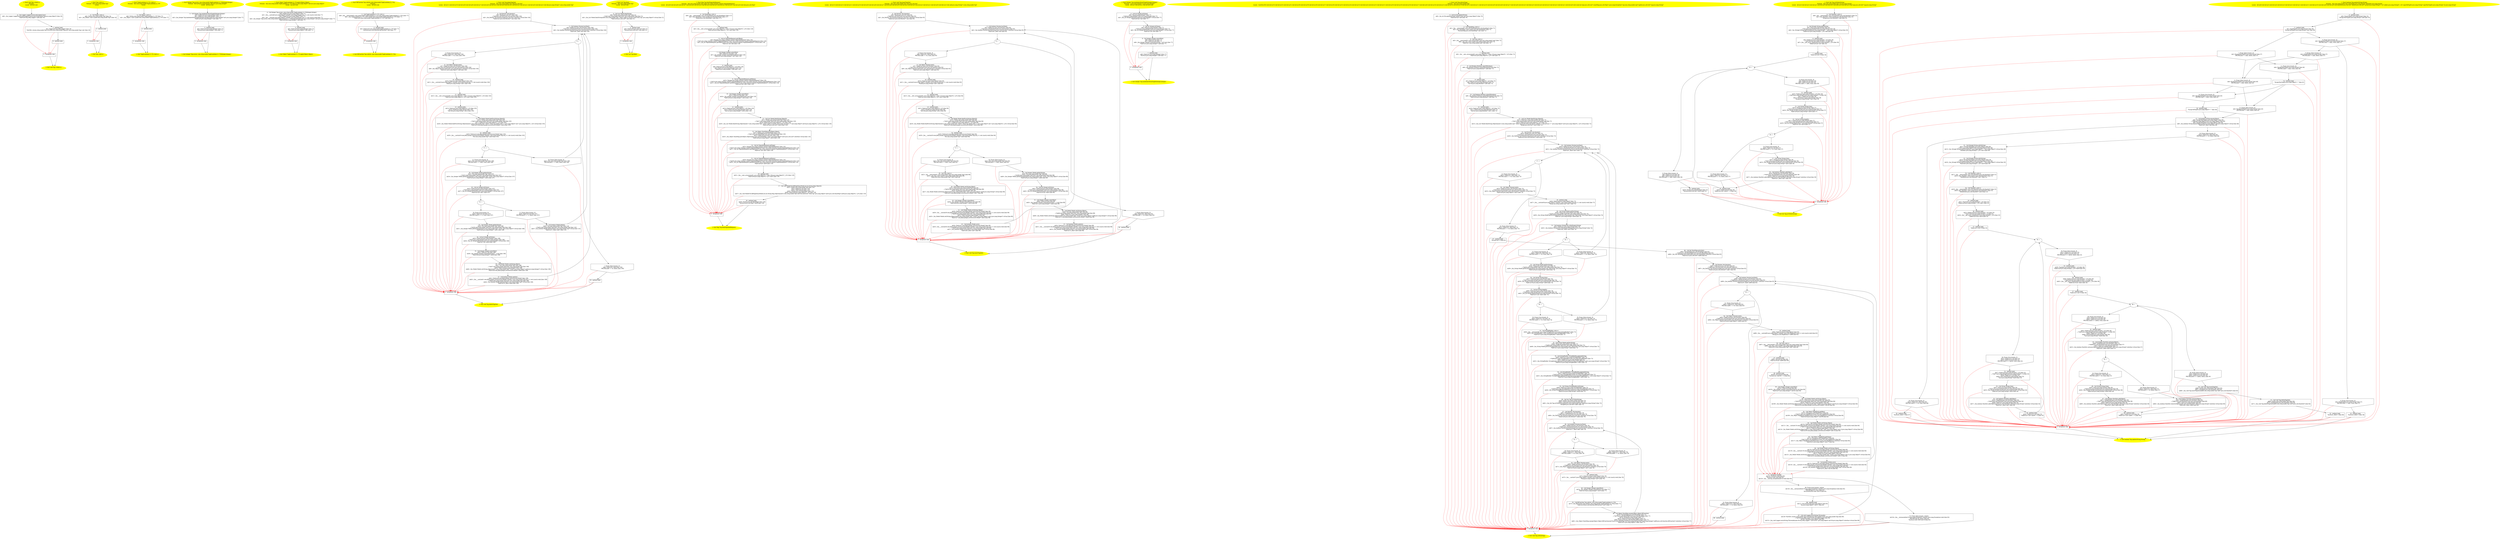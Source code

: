 /* @generated */
digraph cfg {
"com.zrlog.model.Tag.<clinit>():void.25c4d33c5ca1e37bcc8172f2caa4ee08_1" [label="1: Start void Tag.<clinit>()\nFormals: \nLocals:  $irvar0:void \n  " color=yellow style=filled]
	

	 "com.zrlog.model.Tag.<clinit>():void.25c4d33c5ca1e37bcc8172f2caa4ee08_1" -> "com.zrlog.model.Tag.<clinit>():void.25c4d33c5ca1e37bcc8172f2caa4ee08_4" ;
"com.zrlog.model.Tag.<clinit>():void.25c4d33c5ca1e37bcc8172f2caa4ee08_2" [label="2: Exit void Tag.<clinit>() \n  " color=yellow style=filled]
	

"com.zrlog.model.Tag.<clinit>():void.25c4d33c5ca1e37bcc8172f2caa4ee08_3" [label="3:  exceptions sink \n  " shape="box"]
	

	 "com.zrlog.model.Tag.<clinit>():void.25c4d33c5ca1e37bcc8172f2caa4ee08_3" -> "com.zrlog.model.Tag.<clinit>():void.25c4d33c5ca1e37bcc8172f2caa4ee08_2" ;
"com.zrlog.model.Tag.<clinit>():void.25c4d33c5ca1e37bcc8172f2caa4ee08_4" [label="4:  Call Logger LoggerFactory.getLogger(Class) \n   n$0=_fun_Logger LoggerFactory.getLogger(Class)(com.zrlog.model.Tag:java.lang.Object*) [line 16]\n  *&$irvar0:org.slf4j.Logger*=n$0 [line 16]\n " shape="box"]
	

	 "com.zrlog.model.Tag.<clinit>():void.25c4d33c5ca1e37bcc8172f2caa4ee08_4" -> "com.zrlog.model.Tag.<clinit>():void.25c4d33c5ca1e37bcc8172f2caa4ee08_5" ;
	 "com.zrlog.model.Tag.<clinit>():void.25c4d33c5ca1e37bcc8172f2caa4ee08_4" -> "com.zrlog.model.Tag.<clinit>():void.25c4d33c5ca1e37bcc8172f2caa4ee08_3" [color="red" ];
"com.zrlog.model.Tag.<clinit>():void.25c4d33c5ca1e37bcc8172f2caa4ee08_5" [label="5:  method_body \n   n$1=*&$irvar0:org.slf4j.Logger* [line 16]\n  *&#GB<>$com.zrlog.model.Tag.LOGGER:com.zrlog.model.Tag(root com.zrlog.model.Tag)=n$1 [line 16]\n " shape="box"]
	

	 "com.zrlog.model.Tag.<clinit>():void.25c4d33c5ca1e37bcc8172f2caa4ee08_5" -> "com.zrlog.model.Tag.<clinit>():void.25c4d33c5ca1e37bcc8172f2caa4ee08_6" ;
	 "com.zrlog.model.Tag.<clinit>():void.25c4d33c5ca1e37bcc8172f2caa4ee08_5" -> "com.zrlog.model.Tag.<clinit>():void.25c4d33c5ca1e37bcc8172f2caa4ee08_3" [color="red" ];
"com.zrlog.model.Tag.<clinit>():void.25c4d33c5ca1e37bcc8172f2caa4ee08_6" [label="6:  method_body \n  " shape="box"]
	

	 "com.zrlog.model.Tag.<clinit>():void.25c4d33c5ca1e37bcc8172f2caa4ee08_6" -> "com.zrlog.model.Tag.<clinit>():void.25c4d33c5ca1e37bcc8172f2caa4ee08_2" ;
	 "com.zrlog.model.Tag.<clinit>():void.25c4d33c5ca1e37bcc8172f2caa4ee08_6" -> "com.zrlog.model.Tag.<clinit>():void.25c4d33c5ca1e37bcc8172f2caa4ee08_3" [color="red" ];
"com.zrlog.model.Tag.<init>().f0f7f1ae1d3e408f369b151d74427c5a_1" [label="1: Start Tag.<init>()\nFormals:  this:com.zrlog.model.Tag*\nLocals:  \n  " color=yellow style=filled]
	

	 "com.zrlog.model.Tag.<init>().f0f7f1ae1d3e408f369b151d74427c5a_1" -> "com.zrlog.model.Tag.<init>().f0f7f1ae1d3e408f369b151d74427c5a_4" ;
"com.zrlog.model.Tag.<init>().f0f7f1ae1d3e408f369b151d74427c5a_2" [label="2: Exit Tag.<init>() \n  " color=yellow style=filled]
	

"com.zrlog.model.Tag.<init>().f0f7f1ae1d3e408f369b151d74427c5a_3" [label="3:  exceptions sink \n  " shape="box"]
	

	 "com.zrlog.model.Tag.<init>().f0f7f1ae1d3e408f369b151d74427c5a_3" -> "com.zrlog.model.Tag.<init>().f0f7f1ae1d3e408f369b151d74427c5a_2" ;
"com.zrlog.model.Tag.<init>().f0f7f1ae1d3e408f369b151d74427c5a_4" [label="4:  Call Model.<init>() \n   n$0=*&this:com.zrlog.model.Tag* [line 14]\n  n$1=_fun_Model.<init>()(n$0:com.zrlog.model.Tag*) [line 14]\n " shape="box"]
	

	 "com.zrlog.model.Tag.<init>().f0f7f1ae1d3e408f369b151d74427c5a_4" -> "com.zrlog.model.Tag.<init>().f0f7f1ae1d3e408f369b151d74427c5a_5" ;
	 "com.zrlog.model.Tag.<init>().f0f7f1ae1d3e408f369b151d74427c5a_4" -> "com.zrlog.model.Tag.<init>().f0f7f1ae1d3e408f369b151d74427c5a_3" [color="red" ];
"com.zrlog.model.Tag.<init>().f0f7f1ae1d3e408f369b151d74427c5a_5" [label="5:  method_body \n  " shape="box"]
	

	 "com.zrlog.model.Tag.<init>().f0f7f1ae1d3e408f369b151d74427c5a_5" -> "com.zrlog.model.Tag.<init>().f0f7f1ae1d3e408f369b151d74427c5a_2" ;
	 "com.zrlog.model.Tag.<init>().f0f7f1ae1d3e408f369b151d74427c5a_5" -> "com.zrlog.model.Tag.<init>().f0f7f1ae1d3e408f369b151d74427c5a_3" [color="red" ];
"com.zrlog.model.Tag$Lambda$_8_170.<init>().ec69798db79ce69abcf74f2d9db06a62_1" [label="1: Start Tag$Lambda$_8_170.<init>()\nFormals:  this:com.zrlog.model.Tag$Lambda$_8_170*\nLocals:  \n  " color=yellow style=filled]
	

	 "com.zrlog.model.Tag$Lambda$_8_170.<init>().ec69798db79ce69abcf74f2d9db06a62_1" -> "com.zrlog.model.Tag$Lambda$_8_170.<init>().ec69798db79ce69abcf74f2d9db06a62_4" ;
"com.zrlog.model.Tag$Lambda$_8_170.<init>().ec69798db79ce69abcf74f2d9db06a62_2" [label="2: Exit Tag$Lambda$_8_170.<init>() \n  " color=yellow style=filled]
	

"com.zrlog.model.Tag$Lambda$_8_170.<init>().ec69798db79ce69abcf74f2d9db06a62_3" [label="3:  exceptions sink \n  " shape="box"]
	

	 "com.zrlog.model.Tag$Lambda$_8_170.<init>().ec69798db79ce69abcf74f2d9db06a62_3" -> "com.zrlog.model.Tag$Lambda$_8_170.<init>().ec69798db79ce69abcf74f2d9db06a62_2" ;
"com.zrlog.model.Tag$Lambda$_8_170.<init>().ec69798db79ce69abcf74f2d9db06a62_4" [label="4:  Call Object.<init>() \n   n$0=*&this:com.zrlog.model.Tag$Lambda$_8_170* [line 77]\n  n$1=_fun_Object.<init>()(n$0:com.zrlog.model.Tag$Lambda$_8_170*) [line 77]\n " shape="box"]
	

	 "com.zrlog.model.Tag$Lambda$_8_170.<init>().ec69798db79ce69abcf74f2d9db06a62_4" -> "com.zrlog.model.Tag$Lambda$_8_170.<init>().ec69798db79ce69abcf74f2d9db06a62_5" ;
	 "com.zrlog.model.Tag$Lambda$_8_170.<init>().ec69798db79ce69abcf74f2d9db06a62_4" -> "com.zrlog.model.Tag$Lambda$_8_170.<init>().ec69798db79ce69abcf74f2d9db06a62_3" [color="red" ];
"com.zrlog.model.Tag$Lambda$_8_170.<init>().ec69798db79ce69abcf74f2d9db06a62_5" [label="5:  method_body \n  " shape="box"]
	

	 "com.zrlog.model.Tag$Lambda$_8_170.<init>().ec69798db79ce69abcf74f2d9db06a62_5" -> "com.zrlog.model.Tag$Lambda$_8_170.<init>().ec69798db79ce69abcf74f2d9db06a62_2" ;
	 "com.zrlog.model.Tag$Lambda$_8_170.<init>().ec69798db79ce69abcf74f2d9db06a62_5" -> "com.zrlog.model.Tag$Lambda$_8_170.<init>().ec69798db79ce69abcf74f2d9db06a62_3" [color="red" ];
"com.zrlog.model.Tag.access_com.zrlog.model.Tag$Lambda$_8_170(java.lang.Integer,java.lang.Integer):ja.e5fe4ce942fd6ca4462970e769906df7_1" [label="1: Start Integer Tag.access_com.zrlog.model.Tag$Lambda$_8_170(Integer,Integer)\nFormals:  $bcvar0:java.lang.Integer* $bcvar1:java.lang.Integer*\nLocals:  $irvar0:void \n  " color=yellow style=filled]
	

	 "com.zrlog.model.Tag.access_com.zrlog.model.Tag$Lambda$_8_170(java.lang.Integer,java.lang.Integer):ja.e5fe4ce942fd6ca4462970e769906df7_1" -> "com.zrlog.model.Tag.access_com.zrlog.model.Tag$Lambda$_8_170(java.lang.Integer,java.lang.Integer):ja.e5fe4ce942fd6ca4462970e769906df7_4" ;
"com.zrlog.model.Tag.access_com.zrlog.model.Tag$Lambda$_8_170(java.lang.Integer,java.lang.Integer):ja.e5fe4ce942fd6ca4462970e769906df7_2" [label="2: Exit Integer Tag.access_com.zrlog.model.Tag$Lambda$_8_170(Integer,Integer) \n  " color=yellow style=filled]
	

"com.zrlog.model.Tag.access_com.zrlog.model.Tag$Lambda$_8_170(java.lang.Integer,java.lang.Integer):ja.e5fe4ce942fd6ca4462970e769906df7_3" [label="3:  exceptions sink \n  " shape="box"]
	

	 "com.zrlog.model.Tag.access_com.zrlog.model.Tag$Lambda$_8_170(java.lang.Integer,java.lang.Integer):ja.e5fe4ce942fd6ca4462970e769906df7_3" -> "com.zrlog.model.Tag.access_com.zrlog.model.Tag$Lambda$_8_170(java.lang.Integer,java.lang.Integer):ja.e5fe4ce942fd6ca4462970e769906df7_2" ;
"com.zrlog.model.Tag.access_com.zrlog.model.Tag$Lambda$_8_170(java.lang.Integer,java.lang.Integer):ja.e5fe4ce942fd6ca4462970e769906df7_4" [label="4:  Call Integer Tag.lambda$refreshTag$0(Integer,Integer) \n   n$0=*&$bcvar0:java.lang.Integer* [line 77]\n  n$1=*&$bcvar1:java.lang.Integer* [line 77]\n  n$2=_fun_Integer Tag.lambda$refreshTag$0(Integer,Integer)(n$0:java.lang.Integer*,n$1:java.lang.Integer*) [line 77]\n  *&$irvar0:java.lang.Integer*=n$2 [line 77]\n " shape="box"]
	

	 "com.zrlog.model.Tag.access_com.zrlog.model.Tag$Lambda$_8_170(java.lang.Integer,java.lang.Integer):ja.e5fe4ce942fd6ca4462970e769906df7_4" -> "com.zrlog.model.Tag.access_com.zrlog.model.Tag$Lambda$_8_170(java.lang.Integer,java.lang.Integer):ja.e5fe4ce942fd6ca4462970e769906df7_5" ;
	 "com.zrlog.model.Tag.access_com.zrlog.model.Tag$Lambda$_8_170(java.lang.Integer,java.lang.Integer):ja.e5fe4ce942fd6ca4462970e769906df7_4" -> "com.zrlog.model.Tag.access_com.zrlog.model.Tag$Lambda$_8_170(java.lang.Integer,java.lang.Integer):ja.e5fe4ce942fd6ca4462970e769906df7_3" [color="red" ];
"com.zrlog.model.Tag.access_com.zrlog.model.Tag$Lambda$_8_170(java.lang.Integer,java.lang.Integer):ja.e5fe4ce942fd6ca4462970e769906df7_5" [label="5:  method_body \n   n$3=*&$irvar0:java.lang.Integer* [line 77]\n  *&return:java.lang.Integer*=n$3 [line 77]\n " shape="box"]
	

	 "com.zrlog.model.Tag.access_com.zrlog.model.Tag$Lambda$_8_170(java.lang.Integer,java.lang.Integer):ja.e5fe4ce942fd6ca4462970e769906df7_5" -> "com.zrlog.model.Tag.access_com.zrlog.model.Tag$Lambda$_8_170(java.lang.Integer,java.lang.Integer):ja.e5fe4ce942fd6ca4462970e769906df7_2" ;
	 "com.zrlog.model.Tag.access_com.zrlog.model.Tag$Lambda$_8_170(java.lang.Integer,java.lang.Integer):ja.e5fe4ce942fd6ca4462970e769906df7_5" -> "com.zrlog.model.Tag.access_com.zrlog.model.Tag$Lambda$_8_170(java.lang.Integer,java.lang.Integer):ja.e5fe4ce942fd6ca4462970e769906df7_3" [color="red" ];
"com.zrlog.model.Tag$Lambda$_8_170.apply(java.lang.Object,java.lang.Object):java.lang.Object.9a05e15d5b5f0b7bb6ba2de5f3ec02b2_1" [label="1: Start Object Tag$Lambda$_8_170.apply(Object,Object)\nFormals:  this:com.zrlog.model.Tag$Lambda$_8_170* $bcvar1:java.lang.Object* $bcvar2:java.lang.Object*\nLocals:  $irvar0:void \n  " color=yellow style=filled]
	

	 "com.zrlog.model.Tag$Lambda$_8_170.apply(java.lang.Object,java.lang.Object):java.lang.Object.9a05e15d5b5f0b7bb6ba2de5f3ec02b2_1" -> "com.zrlog.model.Tag$Lambda$_8_170.apply(java.lang.Object,java.lang.Object):java.lang.Object.9a05e15d5b5f0b7bb6ba2de5f3ec02b2_4" ;
"com.zrlog.model.Tag$Lambda$_8_170.apply(java.lang.Object,java.lang.Object):java.lang.Object.9a05e15d5b5f0b7bb6ba2de5f3ec02b2_2" [label="2: Exit Object Tag$Lambda$_8_170.apply(Object,Object) \n  " color=yellow style=filled]
	

"com.zrlog.model.Tag$Lambda$_8_170.apply(java.lang.Object,java.lang.Object):java.lang.Object.9a05e15d5b5f0b7bb6ba2de5f3ec02b2_3" [label="3:  exceptions sink \n  " shape="box"]
	

	 "com.zrlog.model.Tag$Lambda$_8_170.apply(java.lang.Object,java.lang.Object):java.lang.Object.9a05e15d5b5f0b7bb6ba2de5f3ec02b2_3" -> "com.zrlog.model.Tag$Lambda$_8_170.apply(java.lang.Object,java.lang.Object):java.lang.Object.9a05e15d5b5f0b7bb6ba2de5f3ec02b2_2" ;
"com.zrlog.model.Tag$Lambda$_8_170.apply(java.lang.Object,java.lang.Object):java.lang.Object.9a05e15d5b5f0b7bb6ba2de5f3ec02b2_4" [label="4:  Call Integer Tag.access_com.zrlog.model.Tag$Lambda$_8_170(Integer,Integer) \n   n$0=*&$bcvar1:java.lang.Object* [line 77]\n  n$1=_fun___cast(n$0:java.lang.Object*,sizeof(t=java.lang.Integer;sub_t=( sub )(cast)):void) [line 77]\n  n$2=*&$bcvar2:java.lang.Object* [line 77]\n  n$3=_fun___cast(n$2:java.lang.Object*,sizeof(t=java.lang.Integer;sub_t=( sub )(cast)):void) [line 77]\n  n$4=_fun_Integer Tag.access_com.zrlog.model.Tag$Lambda$_8_170(Integer,Integer)(n$1:java.lang.Integer*,n$3:java.lang.Integer*) [line 77]\n  *&$irvar0:java.lang.Integer*=n$4 [line 77]\n " shape="box"]
	

	 "com.zrlog.model.Tag$Lambda$_8_170.apply(java.lang.Object,java.lang.Object):java.lang.Object.9a05e15d5b5f0b7bb6ba2de5f3ec02b2_4" -> "com.zrlog.model.Tag$Lambda$_8_170.apply(java.lang.Object,java.lang.Object):java.lang.Object.9a05e15d5b5f0b7bb6ba2de5f3ec02b2_5" ;
	 "com.zrlog.model.Tag$Lambda$_8_170.apply(java.lang.Object,java.lang.Object):java.lang.Object.9a05e15d5b5f0b7bb6ba2de5f3ec02b2_4" -> "com.zrlog.model.Tag$Lambda$_8_170.apply(java.lang.Object,java.lang.Object):java.lang.Object.9a05e15d5b5f0b7bb6ba2de5f3ec02b2_3" [color="red" ];
"com.zrlog.model.Tag$Lambda$_8_170.apply(java.lang.Object,java.lang.Object):java.lang.Object.9a05e15d5b5f0b7bb6ba2de5f3ec02b2_5" [label="5:  method_body \n   n$5=*&$irvar0:java.lang.Integer* [line 77]\n  *&return:java.lang.Object*=n$5 [line 77]\n " shape="box"]
	

	 "com.zrlog.model.Tag$Lambda$_8_170.apply(java.lang.Object,java.lang.Object):java.lang.Object.9a05e15d5b5f0b7bb6ba2de5f3ec02b2_5" -> "com.zrlog.model.Tag$Lambda$_8_170.apply(java.lang.Object,java.lang.Object):java.lang.Object.9a05e15d5b5f0b7bb6ba2de5f3ec02b2_2" ;
	 "com.zrlog.model.Tag$Lambda$_8_170.apply(java.lang.Object,java.lang.Object):java.lang.Object.9a05e15d5b5f0b7bb6ba2de5f3ec02b2_5" -> "com.zrlog.model.Tag$Lambda$_8_170.apply(java.lang.Object,java.lang.Object):java.lang.Object.9a05e15d5b5f0b7bb6ba2de5f3ec02b2_3" [color="red" ];
"com.zrlog.model.Tag.callsite_com.zrlog.model.Tag$Lambda$_8_170():java.util.function.BiFunction.6ac7b02b5d442032acc2ce0951e08eb9_1" [label="1: Start BiFunction Tag.callsite_com.zrlog.model.Tag$Lambda$_8_170()\nFormals: \nLocals:  $irvar0:void \n  " color=yellow style=filled]
	

	 "com.zrlog.model.Tag.callsite_com.zrlog.model.Tag$Lambda$_8_170():java.util.function.BiFunction.6ac7b02b5d442032acc2ce0951e08eb9_1" -> "com.zrlog.model.Tag.callsite_com.zrlog.model.Tag$Lambda$_8_170():java.util.function.BiFunction.6ac7b02b5d442032acc2ce0951e08eb9_4" ;
"com.zrlog.model.Tag.callsite_com.zrlog.model.Tag$Lambda$_8_170():java.util.function.BiFunction.6ac7b02b5d442032acc2ce0951e08eb9_2" [label="2: Exit BiFunction Tag.callsite_com.zrlog.model.Tag$Lambda$_8_170() \n  " color=yellow style=filled]
	

"com.zrlog.model.Tag.callsite_com.zrlog.model.Tag$Lambda$_8_170():java.util.function.BiFunction.6ac7b02b5d442032acc2ce0951e08eb9_3" [label="3:  exceptions sink \n  " shape="box"]
	

	 "com.zrlog.model.Tag.callsite_com.zrlog.model.Tag$Lambda$_8_170():java.util.function.BiFunction.6ac7b02b5d442032acc2ce0951e08eb9_3" -> "com.zrlog.model.Tag.callsite_com.zrlog.model.Tag$Lambda$_8_170():java.util.function.BiFunction.6ac7b02b5d442032acc2ce0951e08eb9_2" ;
"com.zrlog.model.Tag.callsite_com.zrlog.model.Tag$Lambda$_8_170():java.util.function.BiFunction.6ac7b02b5d442032acc2ce0951e08eb9_4" [label="4:  Call Tag$Lambda$_8_170.<init>() \n   n$0=_fun___new(sizeof(t=com.zrlog.model.Tag$Lambda$_8_170):com.zrlog.model.Tag$Lambda$_8_170*) [line 77]\n  n$1=_fun_Tag$Lambda$_8_170.<init>()(n$0:com.zrlog.model.Tag$Lambda$_8_170*) [line 77]\n  *&$irvar0:com.zrlog.model.Tag$Lambda$_8_170*=n$0 [line 77]\n " shape="box"]
	

	 "com.zrlog.model.Tag.callsite_com.zrlog.model.Tag$Lambda$_8_170():java.util.function.BiFunction.6ac7b02b5d442032acc2ce0951e08eb9_4" -> "com.zrlog.model.Tag.callsite_com.zrlog.model.Tag$Lambda$_8_170():java.util.function.BiFunction.6ac7b02b5d442032acc2ce0951e08eb9_5" ;
	 "com.zrlog.model.Tag.callsite_com.zrlog.model.Tag$Lambda$_8_170():java.util.function.BiFunction.6ac7b02b5d442032acc2ce0951e08eb9_4" -> "com.zrlog.model.Tag.callsite_com.zrlog.model.Tag$Lambda$_8_170():java.util.function.BiFunction.6ac7b02b5d442032acc2ce0951e08eb9_3" [color="red" ];
"com.zrlog.model.Tag.callsite_com.zrlog.model.Tag$Lambda$_8_170():java.util.function.BiFunction.6ac7b02b5d442032acc2ce0951e08eb9_5" [label="5:  method_body \n   n$2=*&$irvar0:com.zrlog.model.Tag$Lambda$_8_170* [line 77]\n  *&return:java.util.function.BiFunction*=n$2 [line 77]\n " shape="box"]
	

	 "com.zrlog.model.Tag.callsite_com.zrlog.model.Tag$Lambda$_8_170():java.util.function.BiFunction.6ac7b02b5d442032acc2ce0951e08eb9_5" -> "com.zrlog.model.Tag.callsite_com.zrlog.model.Tag$Lambda$_8_170():java.util.function.BiFunction.6ac7b02b5d442032acc2ce0951e08eb9_2" ;
	 "com.zrlog.model.Tag.callsite_com.zrlog.model.Tag$Lambda$_8_170():java.util.function.BiFunction.6ac7b02b5d442032acc2ce0951e08eb9_5" -> "com.zrlog.model.Tag.callsite_com.zrlog.model.Tag$Lambda$_8_170():java.util.function.BiFunction.6ac7b02b5d442032acc2ce0951e08eb9_3" [color="red" ];
"com.zrlog.model.Tag.deleteTag(java.util.Set):void.b1413f1e8483017724188a861d508e6a_1" [label="1: Start void Tag.deleteTag(Set)\nFormals:  this:com.zrlog.model.Tag* old:java.util.Set*\nLocals:  $irvar11:void $irvar10:void $irvar9:void $irvar8:void $irvar7:void $irvar6:void $irvar5:void $irvar4:void $irvar3:void $irvar2:void $irvar1:void $irvar0:void $bcvar2:void del:java.lang.String* t:com.zrlog.model.Tag* \n  " color=yellow style=filled]
	

	 "com.zrlog.model.Tag.deleteTag(java.util.Set):void.b1413f1e8483017724188a861d508e6a_1" -> "com.zrlog.model.Tag.deleteTag(java.util.Set):void.b1413f1e8483017724188a861d508e6a_4" ;
"com.zrlog.model.Tag.deleteTag(java.util.Set):void.b1413f1e8483017724188a861d508e6a_2" [label="2: Exit void Tag.deleteTag(Set) \n  " color=yellow style=filled]
	

"com.zrlog.model.Tag.deleteTag(java.util.Set):void.b1413f1e8483017724188a861d508e6a_3" [label="3:  exceptions sink \n  " shape="box"]
	

	 "com.zrlog.model.Tag.deleteTag(java.util.Set):void.b1413f1e8483017724188a861d508e6a_3" -> "com.zrlog.model.Tag.deleteTag(java.util.Set):void.b1413f1e8483017724188a861d508e6a_2" ;
"com.zrlog.model.Tag.deleteTag(java.util.Set):void.b1413f1e8483017724188a861d508e6a_4" [label="4:  Call Iterator Set.iterator() \n   n$0=*&old:java.util.Set* [line 104]\n  _=*n$0:java.util.Set*(root java.util.Set) [line 104]\n  n$2=_fun_Iterator Set.iterator()(n$0:java.util.Set*) interface virtual [line 104]\n  *&$bcvar2:java.util.Iterator*=n$2 [line 104]\n " shape="box"]
	

	 "com.zrlog.model.Tag.deleteTag(java.util.Set):void.b1413f1e8483017724188a861d508e6a_4" -> "com.zrlog.model.Tag.deleteTag(java.util.Set):void.b1413f1e8483017724188a861d508e6a_5" ;
	 "com.zrlog.model.Tag.deleteTag(java.util.Set):void.b1413f1e8483017724188a861d508e6a_4" -> "com.zrlog.model.Tag.deleteTag(java.util.Set):void.b1413f1e8483017724188a861d508e6a_3" [color="red" ];
"com.zrlog.model.Tag.deleteTag(java.util.Set):void.b1413f1e8483017724188a861d508e6a_5" [label="5:  Call boolean Iterator.hasNext() \n   n$3=*&$bcvar2:java.util.Iterator* [line 104]\n  _=*n$3:java.util.Iterator*(root java.util.Iterator) [line 104]\n  n$5=_fun_boolean Iterator.hasNext()(n$3:java.util.Iterator*) interface virtual [line 104]\n  *&$irvar0:_Bool=n$5 [line 104]\n " shape="box"]
	

	 "com.zrlog.model.Tag.deleteTag(java.util.Set):void.b1413f1e8483017724188a861d508e6a_5" -> "com.zrlog.model.Tag.deleteTag(java.util.Set):void.b1413f1e8483017724188a861d508e6a_8" ;
	 "com.zrlog.model.Tag.deleteTag(java.util.Set):void.b1413f1e8483017724188a861d508e6a_5" -> "com.zrlog.model.Tag.deleteTag(java.util.Set):void.b1413f1e8483017724188a861d508e6a_3" [color="red" ];
"com.zrlog.model.Tag.deleteTag(java.util.Set):void.b1413f1e8483017724188a861d508e6a_6" [label="6: Prune (true branch, if) \n   n$6=*&$irvar0:_Bool [line 104]\n  PRUNE(!(n$6 == 0), true); [line 104]\n " shape="invhouse"]
	

	 "com.zrlog.model.Tag.deleteTag(java.util.Set):void.b1413f1e8483017724188a861d508e6a_6" -> "com.zrlog.model.Tag.deleteTag(java.util.Set):void.b1413f1e8483017724188a861d508e6a_9" ;
	 "com.zrlog.model.Tag.deleteTag(java.util.Set):void.b1413f1e8483017724188a861d508e6a_6" -> "com.zrlog.model.Tag.deleteTag(java.util.Set):void.b1413f1e8483017724188a861d508e6a_3" [color="red" ];
"com.zrlog.model.Tag.deleteTag(java.util.Set):void.b1413f1e8483017724188a861d508e6a_7" [label="7: Prune (false branch, if) \n   n$6=*&$irvar0:_Bool [line 104]\n  PRUNE((n$6 == 0), false); [line 104]\n " shape="invhouse"]
	

	 "com.zrlog.model.Tag.deleteTag(java.util.Set):void.b1413f1e8483017724188a861d508e6a_7" -> "com.zrlog.model.Tag.deleteTag(java.util.Set):void.b1413f1e8483017724188a861d508e6a_29" ;
	 "com.zrlog.model.Tag.deleteTag(java.util.Set):void.b1413f1e8483017724188a861d508e6a_7" -> "com.zrlog.model.Tag.deleteTag(java.util.Set):void.b1413f1e8483017724188a861d508e6a_3" [color="red" ];
"com.zrlog.model.Tag.deleteTag(java.util.Set):void.b1413f1e8483017724188a861d508e6a_8" [label="8: + \n  " ]
	

	 "com.zrlog.model.Tag.deleteTag(java.util.Set):void.b1413f1e8483017724188a861d508e6a_8" -> "com.zrlog.model.Tag.deleteTag(java.util.Set):void.b1413f1e8483017724188a861d508e6a_6" ;
	 "com.zrlog.model.Tag.deleteTag(java.util.Set):void.b1413f1e8483017724188a861d508e6a_8" -> "com.zrlog.model.Tag.deleteTag(java.util.Set):void.b1413f1e8483017724188a861d508e6a_7" ;
"com.zrlog.model.Tag.deleteTag(java.util.Set):void.b1413f1e8483017724188a861d508e6a_9" [label="9:  Call Object Iterator.next() \n   n$7=*&$bcvar2:java.util.Iterator* [line 104]\n  _=*n$7:java.util.Iterator*(root java.util.Iterator) [line 104]\n  n$9=_fun_Object Iterator.next()(n$7:java.util.Iterator*) interface virtual [line 104]\n  *&$irvar1:java.lang.Object*=n$9 [line 104]\n " shape="box"]
	

	 "com.zrlog.model.Tag.deleteTag(java.util.Set):void.b1413f1e8483017724188a861d508e6a_9" -> "com.zrlog.model.Tag.deleteTag(java.util.Set):void.b1413f1e8483017724188a861d508e6a_10" ;
	 "com.zrlog.model.Tag.deleteTag(java.util.Set):void.b1413f1e8483017724188a861d508e6a_9" -> "com.zrlog.model.Tag.deleteTag(java.util.Set):void.b1413f1e8483017724188a861d508e6a_3" [color="red" ];
"com.zrlog.model.Tag.deleteTag(java.util.Set):void.b1413f1e8483017724188a861d508e6a_10" [label="10:  method_body \n   n$10=*&$irvar1:java.lang.Object* [line 104]\n  n$11=_fun___cast(n$10:java.lang.Object*,sizeof(t=java.lang.String;sub_t=( sub )(cast)):void) [line 104]\n  *&del:java.lang.String*=n$11 [line 104]\n " shape="box"]
	

	 "com.zrlog.model.Tag.deleteTag(java.util.Set):void.b1413f1e8483017724188a861d508e6a_10" -> "com.zrlog.model.Tag.deleteTag(java.util.Set):void.b1413f1e8483017724188a861d508e6a_11" ;
	 "com.zrlog.model.Tag.deleteTag(java.util.Set):void.b1413f1e8483017724188a861d508e6a_10" -> "com.zrlog.model.Tag.deleteTag(java.util.Set):void.b1413f1e8483017724188a861d508e6a_3" [color="red" ];
"com.zrlog.model.Tag.deleteTag(java.util.Set):void.b1413f1e8483017724188a861d508e6a_11" [label="11:  method_body \n   n$12=_fun___new_array(sizeof(t=java.lang.Object*[_*_];len=[1]):java.lang.Object*[_*_](*)) [line 105]\n  *&$irvar2:java.lang.Object*[_*_](*)=n$12 [line 105]\n " shape="box"]
	

	 "com.zrlog.model.Tag.deleteTag(java.util.Set):void.b1413f1e8483017724188a861d508e6a_11" -> "com.zrlog.model.Tag.deleteTag(java.util.Set):void.b1413f1e8483017724188a861d508e6a_12" ;
	 "com.zrlog.model.Tag.deleteTag(java.util.Set):void.b1413f1e8483017724188a861d508e6a_11" -> "com.zrlog.model.Tag.deleteTag(java.util.Set):void.b1413f1e8483017724188a861d508e6a_3" [color="red" ];
"com.zrlog.model.Tag.deleteTag(java.util.Set):void.b1413f1e8483017724188a861d508e6a_12" [label="12:  method_body \n   n$13=*&$irvar2:java.lang.Object*[_*_](*) [line 105]\n  n$14=*&del:java.lang.String* [line 105]\n  *n$13[0]:java.lang.String*=n$14 [line 105]\n " shape="box"]
	

	 "com.zrlog.model.Tag.deleteTag(java.util.Set):void.b1413f1e8483017724188a861d508e6a_12" -> "com.zrlog.model.Tag.deleteTag(java.util.Set):void.b1413f1e8483017724188a861d508e6a_13" ;
	 "com.zrlog.model.Tag.deleteTag(java.util.Set):void.b1413f1e8483017724188a861d508e6a_12" -> "com.zrlog.model.Tag.deleteTag(java.util.Set):void.b1413f1e8483017724188a861d508e6a_3" [color="red" ];
"com.zrlog.model.Tag.deleteTag(java.util.Set):void.b1413f1e8483017724188a861d508e6a_13" [label="13:  Call Model Model.findFirst(String,Object[]) \n   n$15=*&this:com.zrlog.model.Tag* [line 105]\n  _=*n$15:com.zrlog.model.Tag*(root com.zrlog.model.Tag) [line 105]\n  n$17=*&$irvar2:java.lang.Object*[_*_](*) [line 105]\n  n$18=_fun_Model Model.findFirst(String,Object[])(n$15:com.zrlog.model.Tag*,\"select * from tag where text=?\":java.lang.Object*,n$17:java.lang.Object*[_*_](*)) virtual [line 105]\n  *&$irvar3:com.jfinal.plugin.activerecord.Model*=n$18 [line 105]\n " shape="box"]
	

	 "com.zrlog.model.Tag.deleteTag(java.util.Set):void.b1413f1e8483017724188a861d508e6a_13" -> "com.zrlog.model.Tag.deleteTag(java.util.Set):void.b1413f1e8483017724188a861d508e6a_14" ;
	 "com.zrlog.model.Tag.deleteTag(java.util.Set):void.b1413f1e8483017724188a861d508e6a_13" -> "com.zrlog.model.Tag.deleteTag(java.util.Set):void.b1413f1e8483017724188a861d508e6a_3" [color="red" ];
"com.zrlog.model.Tag.deleteTag(java.util.Set):void.b1413f1e8483017724188a861d508e6a_14" [label="14:  method_body \n   n$19=*&$irvar3:com.jfinal.plugin.activerecord.Model* [line 105]\n  n$20=_fun___cast(n$19:com.jfinal.plugin.activerecord.Model*,sizeof(t=com.zrlog.model.Tag;sub_t=( sub )(cast)):void) [line 105]\n  *&t:com.zrlog.model.Tag*=n$20 [line 105]\n " shape="box"]
	

	 "com.zrlog.model.Tag.deleteTag(java.util.Set):void.b1413f1e8483017724188a861d508e6a_14" -> "com.zrlog.model.Tag.deleteTag(java.util.Set):void.b1413f1e8483017724188a861d508e6a_17" ;
	 "com.zrlog.model.Tag.deleteTag(java.util.Set):void.b1413f1e8483017724188a861d508e6a_14" -> "com.zrlog.model.Tag.deleteTag(java.util.Set):void.b1413f1e8483017724188a861d508e6a_3" [color="red" ];
"com.zrlog.model.Tag.deleteTag(java.util.Set):void.b1413f1e8483017724188a861d508e6a_15" [label="15: Prune (true branch, if) \n   n$21=*&t:com.zrlog.model.Tag* [line 106]\n  PRUNE(!(n$21 == null), true); [line 106]\n " shape="invhouse"]
	

	 "com.zrlog.model.Tag.deleteTag(java.util.Set):void.b1413f1e8483017724188a861d508e6a_15" -> "com.zrlog.model.Tag.deleteTag(java.util.Set):void.b1413f1e8483017724188a861d508e6a_18" ;
	 "com.zrlog.model.Tag.deleteTag(java.util.Set):void.b1413f1e8483017724188a861d508e6a_15" -> "com.zrlog.model.Tag.deleteTag(java.util.Set):void.b1413f1e8483017724188a861d508e6a_3" [color="red" ];
"com.zrlog.model.Tag.deleteTag(java.util.Set):void.b1413f1e8483017724188a861d508e6a_16" [label="16: Prune (false branch, if) \n   n$21=*&t:com.zrlog.model.Tag* [line 106]\n  PRUNE((n$21 == null), false); [line 106]\n " shape="invhouse"]
	

	 "com.zrlog.model.Tag.deleteTag(java.util.Set):void.b1413f1e8483017724188a861d508e6a_16" -> "com.zrlog.model.Tag.deleteTag(java.util.Set):void.b1413f1e8483017724188a861d508e6a_5" ;
	 "com.zrlog.model.Tag.deleteTag(java.util.Set):void.b1413f1e8483017724188a861d508e6a_16" -> "com.zrlog.model.Tag.deleteTag(java.util.Set):void.b1413f1e8483017724188a861d508e6a_3" [color="red" ];
"com.zrlog.model.Tag.deleteTag(java.util.Set):void.b1413f1e8483017724188a861d508e6a_17" [label="17: + \n  " ]
	

	 "com.zrlog.model.Tag.deleteTag(java.util.Set):void.b1413f1e8483017724188a861d508e6a_17" -> "com.zrlog.model.Tag.deleteTag(java.util.Set):void.b1413f1e8483017724188a861d508e6a_15" ;
	 "com.zrlog.model.Tag.deleteTag(java.util.Set):void.b1413f1e8483017724188a861d508e6a_17" -> "com.zrlog.model.Tag.deleteTag(java.util.Set):void.b1413f1e8483017724188a861d508e6a_16" ;
"com.zrlog.model.Tag.deleteTag(java.util.Set):void.b1413f1e8483017724188a861d508e6a_18" [label="18:  Call Integer Model.getInt(String) \n   n$22=*&t:com.zrlog.model.Tag* [line 107]\n  _=*n$22:com.zrlog.model.Tag*(root com.zrlog.model.Tag) [line 107]\n  n$24=_fun_Integer Model.getInt(String)(n$22:com.zrlog.model.Tag*,\"count\":java.lang.Object*) virtual [line 107]\n  *&$irvar4:java.lang.Integer*=n$24 [line 107]\n " shape="box"]
	

	 "com.zrlog.model.Tag.deleteTag(java.util.Set):void.b1413f1e8483017724188a861d508e6a_18" -> "com.zrlog.model.Tag.deleteTag(java.util.Set):void.b1413f1e8483017724188a861d508e6a_19" ;
	 "com.zrlog.model.Tag.deleteTag(java.util.Set):void.b1413f1e8483017724188a861d508e6a_18" -> "com.zrlog.model.Tag.deleteTag(java.util.Set):void.b1413f1e8483017724188a861d508e6a_3" [color="red" ];
"com.zrlog.model.Tag.deleteTag(java.util.Set):void.b1413f1e8483017724188a861d508e6a_19" [label="19:  Call int Integer.intValue() \n   n$25=*&$irvar4:java.lang.Integer* [line 107]\n  _=*n$25:java.lang.Integer*(root java.lang.Integer) [line 107]\n  n$27=_fun_int Integer.intValue()(n$25:java.lang.Integer*) virtual [line 107]\n  *&$irvar5:int=n$27 [line 107]\n " shape="box"]
	

	 "com.zrlog.model.Tag.deleteTag(java.util.Set):void.b1413f1e8483017724188a861d508e6a_19" -> "com.zrlog.model.Tag.deleteTag(java.util.Set):void.b1413f1e8483017724188a861d508e6a_22" ;
	 "com.zrlog.model.Tag.deleteTag(java.util.Set):void.b1413f1e8483017724188a861d508e6a_19" -> "com.zrlog.model.Tag.deleteTag(java.util.Set):void.b1413f1e8483017724188a861d508e6a_3" [color="red" ];
"com.zrlog.model.Tag.deleteTag(java.util.Set):void.b1413f1e8483017724188a861d508e6a_20" [label="20: Prune (true branch, if) \n   n$28=*&$irvar5:int [line 107]\n  PRUNE(!(n$28 <= 1), true); [line 107]\n " shape="invhouse"]
	

	 "com.zrlog.model.Tag.deleteTag(java.util.Set):void.b1413f1e8483017724188a861d508e6a_20" -> "com.zrlog.model.Tag.deleteTag(java.util.Set):void.b1413f1e8483017724188a861d508e6a_23" ;
	 "com.zrlog.model.Tag.deleteTag(java.util.Set):void.b1413f1e8483017724188a861d508e6a_20" -> "com.zrlog.model.Tag.deleteTag(java.util.Set):void.b1413f1e8483017724188a861d508e6a_3" [color="red" ];
"com.zrlog.model.Tag.deleteTag(java.util.Set):void.b1413f1e8483017724188a861d508e6a_21" [label="21: Prune (false branch, if) \n   n$28=*&$irvar5:int [line 107]\n  PRUNE((n$28 <= 1), false); [line 107]\n " shape="invhouse"]
	

	 "com.zrlog.model.Tag.deleteTag(java.util.Set):void.b1413f1e8483017724188a861d508e6a_21" -> "com.zrlog.model.Tag.deleteTag(java.util.Set):void.b1413f1e8483017724188a861d508e6a_28" ;
	 "com.zrlog.model.Tag.deleteTag(java.util.Set):void.b1413f1e8483017724188a861d508e6a_21" -> "com.zrlog.model.Tag.deleteTag(java.util.Set):void.b1413f1e8483017724188a861d508e6a_3" [color="red" ];
"com.zrlog.model.Tag.deleteTag(java.util.Set):void.b1413f1e8483017724188a861d508e6a_22" [label="22: + \n  " ]
	

	 "com.zrlog.model.Tag.deleteTag(java.util.Set):void.b1413f1e8483017724188a861d508e6a_22" -> "com.zrlog.model.Tag.deleteTag(java.util.Set):void.b1413f1e8483017724188a861d508e6a_20" ;
	 "com.zrlog.model.Tag.deleteTag(java.util.Set):void.b1413f1e8483017724188a861d508e6a_22" -> "com.zrlog.model.Tag.deleteTag(java.util.Set):void.b1413f1e8483017724188a861d508e6a_21" ;
"com.zrlog.model.Tag.deleteTag(java.util.Set):void.b1413f1e8483017724188a861d508e6a_23" [label="23:  Call Integer Model.getInt(String) \n   n$29=*&t:com.zrlog.model.Tag* [line 108]\n  _=*n$29:com.zrlog.model.Tag*(root com.zrlog.model.Tag) [line 108]\n  n$31=_fun_Integer Model.getInt(String)(n$29:com.zrlog.model.Tag*,\"count\":java.lang.Object*) virtual [line 108]\n  *&$irvar6:java.lang.Integer*=n$31 [line 108]\n " shape="box"]
	

	 "com.zrlog.model.Tag.deleteTag(java.util.Set):void.b1413f1e8483017724188a861d508e6a_23" -> "com.zrlog.model.Tag.deleteTag(java.util.Set):void.b1413f1e8483017724188a861d508e6a_24" ;
	 "com.zrlog.model.Tag.deleteTag(java.util.Set):void.b1413f1e8483017724188a861d508e6a_23" -> "com.zrlog.model.Tag.deleteTag(java.util.Set):void.b1413f1e8483017724188a861d508e6a_3" [color="red" ];
"com.zrlog.model.Tag.deleteTag(java.util.Set):void.b1413f1e8483017724188a861d508e6a_24" [label="24:  Call int Integer.intValue() \n   n$32=*&$irvar6:java.lang.Integer* [line 108]\n  _=*n$32:java.lang.Integer*(root java.lang.Integer) [line 108]\n  n$34=_fun_int Integer.intValue()(n$32:java.lang.Integer*) virtual [line 108]\n  *&$irvar7:int=n$34 [line 108]\n " shape="box"]
	

	 "com.zrlog.model.Tag.deleteTag(java.util.Set):void.b1413f1e8483017724188a861d508e6a_24" -> "com.zrlog.model.Tag.deleteTag(java.util.Set):void.b1413f1e8483017724188a861d508e6a_25" ;
	 "com.zrlog.model.Tag.deleteTag(java.util.Set):void.b1413f1e8483017724188a861d508e6a_24" -> "com.zrlog.model.Tag.deleteTag(java.util.Set):void.b1413f1e8483017724188a861d508e6a_3" [color="red" ];
"com.zrlog.model.Tag.deleteTag(java.util.Set):void.b1413f1e8483017724188a861d508e6a_25" [label="25:  Call Integer Integer.valueOf(int) \n   n$35=*&$irvar7:int [line 108]\n  n$36=_fun_Integer Integer.valueOf(int)((n$35 - 1):int) [line 108]\n  *&$irvar8:java.lang.Integer*=n$36 [line 108]\n " shape="box"]
	

	 "com.zrlog.model.Tag.deleteTag(java.util.Set):void.b1413f1e8483017724188a861d508e6a_25" -> "com.zrlog.model.Tag.deleteTag(java.util.Set):void.b1413f1e8483017724188a861d508e6a_26" ;
	 "com.zrlog.model.Tag.deleteTag(java.util.Set):void.b1413f1e8483017724188a861d508e6a_25" -> "com.zrlog.model.Tag.deleteTag(java.util.Set):void.b1413f1e8483017724188a861d508e6a_3" [color="red" ];
"com.zrlog.model.Tag.deleteTag(java.util.Set):void.b1413f1e8483017724188a861d508e6a_26" [label="26:  Call Model Model.set(String,Object) \n   n$37=*&t:com.zrlog.model.Tag* [line 108]\n  _=*n$37:com.zrlog.model.Tag*(root com.zrlog.model.Tag) [line 108]\n  n$39=*&$irvar8:java.lang.Integer* [line 108]\n  n$40=_fun_Model Model.set(String,Object)(n$37:com.zrlog.model.Tag*,\"count\":java.lang.Object*,n$39:java.lang.Integer*) virtual [line 108]\n  *&$irvar9:com.jfinal.plugin.activerecord.Model*=n$40 [line 108]\n " shape="box"]
	

	 "com.zrlog.model.Tag.deleteTag(java.util.Set):void.b1413f1e8483017724188a861d508e6a_26" -> "com.zrlog.model.Tag.deleteTag(java.util.Set):void.b1413f1e8483017724188a861d508e6a_27" ;
	 "com.zrlog.model.Tag.deleteTag(java.util.Set):void.b1413f1e8483017724188a861d508e6a_26" -> "com.zrlog.model.Tag.deleteTag(java.util.Set):void.b1413f1e8483017724188a861d508e6a_3" [color="red" ];
"com.zrlog.model.Tag.deleteTag(java.util.Set):void.b1413f1e8483017724188a861d508e6a_27" [label="27:  Call boolean Model.update() \n   n$41=*&$irvar9:com.jfinal.plugin.activerecord.Model* [line 108]\n  n$42=_fun___cast(n$41:com.jfinal.plugin.activerecord.Model*,sizeof(t=com.zrlog.model.Tag;sub_t=( sub )(cast)):void) [line 108]\n  _=*n$42:com.zrlog.model.Tag*(root com.zrlog.model.Tag) [line 108]\n  n$44=_fun_boolean Model.update()(n$42:com.zrlog.model.Tag*) virtual [line 108]\n  *&$irvar10:_Bool=n$44 [line 108]\n " shape="box"]
	

	 "com.zrlog.model.Tag.deleteTag(java.util.Set):void.b1413f1e8483017724188a861d508e6a_27" -> "com.zrlog.model.Tag.deleteTag(java.util.Set):void.b1413f1e8483017724188a861d508e6a_5" ;
	 "com.zrlog.model.Tag.deleteTag(java.util.Set):void.b1413f1e8483017724188a861d508e6a_27" -> "com.zrlog.model.Tag.deleteTag(java.util.Set):void.b1413f1e8483017724188a861d508e6a_3" [color="red" ];
"com.zrlog.model.Tag.deleteTag(java.util.Set):void.b1413f1e8483017724188a861d508e6a_28" [label="28:  Call boolean Model.delete() \n   n$45=*&t:com.zrlog.model.Tag* [line 110]\n  _=*n$45:com.zrlog.model.Tag*(root com.zrlog.model.Tag) [line 110]\n  n$47=_fun_boolean Model.delete()(n$45:com.zrlog.model.Tag*) virtual [line 110]\n  *&$irvar11:_Bool=n$47 [line 110]\n " shape="box"]
	

	 "com.zrlog.model.Tag.deleteTag(java.util.Set):void.b1413f1e8483017724188a861d508e6a_28" -> "com.zrlog.model.Tag.deleteTag(java.util.Set):void.b1413f1e8483017724188a861d508e6a_5" ;
	 "com.zrlog.model.Tag.deleteTag(java.util.Set):void.b1413f1e8483017724188a861d508e6a_28" -> "com.zrlog.model.Tag.deleteTag(java.util.Set):void.b1413f1e8483017724188a861d508e6a_3" [color="red" ];
"com.zrlog.model.Tag.deleteTag(java.util.Set):void.b1413f1e8483017724188a861d508e6a_29" [label="29:  method_body \n  " shape="box"]
	

	 "com.zrlog.model.Tag.deleteTag(java.util.Set):void.b1413f1e8483017724188a861d508e6a_29" -> "com.zrlog.model.Tag.deleteTag(java.util.Set):void.b1413f1e8483017724188a861d508e6a_2" ;
	 "com.zrlog.model.Tag.deleteTag(java.util.Set):void.b1413f1e8483017724188a861d508e6a_29" -> "com.zrlog.model.Tag.deleteTag(java.util.Set):void.b1413f1e8483017724188a861d508e6a_3" [color="red" ];
"com.zrlog.model.Tag.find():java.util.List.3e43b89e13220576064f72ffb08a20e9_1" [label="1: Start List Tag.find()\nFormals:  this:com.zrlog.model.Tag*\nLocals:  $irvar0:void \n  " color=yellow style=filled]
	

	 "com.zrlog.model.Tag.find():java.util.List.3e43b89e13220576064f72ffb08a20e9_1" -> "com.zrlog.model.Tag.find():java.util.List.3e43b89e13220576064f72ffb08a20e9_4" ;
"com.zrlog.model.Tag.find():java.util.List.3e43b89e13220576064f72ffb08a20e9_2" [label="2: Exit List Tag.find() \n  " color=yellow style=filled]
	

"com.zrlog.model.Tag.find():java.util.List.3e43b89e13220576064f72ffb08a20e9_3" [label="3:  exceptions sink \n  " shape="box"]
	

	 "com.zrlog.model.Tag.find():java.util.List.3e43b89e13220576064f72ffb08a20e9_3" -> "com.zrlog.model.Tag.find():java.util.List.3e43b89e13220576064f72ffb08a20e9_2" ;
"com.zrlog.model.Tag.find():java.util.List.3e43b89e13220576064f72ffb08a20e9_4" [label="4:  Call List Model.find(String) \n   n$0=*&this:com.zrlog.model.Tag* [line 21]\n  _=*n$0:com.zrlog.model.Tag*(root com.zrlog.model.Tag) [line 21]\n  n$2=_fun_List Model.find(String)(n$0:com.zrlog.model.Tag*,\"select tagId as id,text,count from tag\":java.lang.Object*) virtual [line 21]\n  *&$irvar0:java.util.List*=n$2 [line 21]\n " shape="box"]
	

	 "com.zrlog.model.Tag.find():java.util.List.3e43b89e13220576064f72ffb08a20e9_4" -> "com.zrlog.model.Tag.find():java.util.List.3e43b89e13220576064f72ffb08a20e9_5" ;
	 "com.zrlog.model.Tag.find():java.util.List.3e43b89e13220576064f72ffb08a20e9_4" -> "com.zrlog.model.Tag.find():java.util.List.3e43b89e13220576064f72ffb08a20e9_3" [color="red" ];
"com.zrlog.model.Tag.find():java.util.List.3e43b89e13220576064f72ffb08a20e9_5" [label="5:  method_body \n   n$3=*&$irvar0:java.util.List* [line 21]\n  *&return:java.util.List*=n$3 [line 21]\n " shape="box"]
	

	 "com.zrlog.model.Tag.find():java.util.List.3e43b89e13220576064f72ffb08a20e9_5" -> "com.zrlog.model.Tag.find():java.util.List.3e43b89e13220576064f72ffb08a20e9_2" ;
	 "com.zrlog.model.Tag.find():java.util.List.3e43b89e13220576064f72ffb08a20e9_5" -> "com.zrlog.model.Tag.find():java.util.List.3e43b89e13220576064f72ffb08a20e9_3" [color="red" ];
"com.zrlog.model.Tag.find(com.zrlog.common.request.PageableRequest):java.util.Map.61c618b451931490ad950b0009786f21_1" [label="1: Start Map Tag.find(PageableRequest)\nFormals:  this:com.zrlog.model.Tag* page:com.zrlog.common.request.PageableRequest*\nLocals:  $irvar9:void $irvar8:void $irvar7:void $irvar6:void $irvar5:void $irvar4:void $irvar3:void $irvar2:void $irvar1:void $irvar0:void data:java.util.Map* \n  " color=yellow style=filled]
	

	 "com.zrlog.model.Tag.find(com.zrlog.common.request.PageableRequest):java.util.Map.61c618b451931490ad950b0009786f21_1" -> "com.zrlog.model.Tag.find(com.zrlog.common.request.PageableRequest):java.util.Map.61c618b451931490ad950b0009786f21_4" ;
"com.zrlog.model.Tag.find(com.zrlog.common.request.PageableRequest):java.util.Map.61c618b451931490ad950b0009786f21_2" [label="2: Exit Map Tag.find(PageableRequest) \n  " color=yellow style=filled]
	

"com.zrlog.model.Tag.find(com.zrlog.common.request.PageableRequest):java.util.Map.61c618b451931490ad950b0009786f21_3" [label="3:  exceptions sink \n  " shape="box"]
	

	 "com.zrlog.model.Tag.find(com.zrlog.common.request.PageableRequest):java.util.Map.61c618b451931490ad950b0009786f21_3" -> "com.zrlog.model.Tag.find(com.zrlog.common.request.PageableRequest):java.util.Map.61c618b451931490ad950b0009786f21_2" ;
"com.zrlog.model.Tag.find(com.zrlog.common.request.PageableRequest):java.util.Map.61c618b451931490ad950b0009786f21_4" [label="4:  Call HashMap.<init>() \n   n$0=_fun___new(sizeof(t=java.util.HashMap):java.util.HashMap*) [line 117]\n  n$1=_fun_HashMap.<init>()(n$0:java.util.HashMap*) [line 117]\n  *&data:java.util.HashMap*=n$0 [line 117]\n " shape="box"]
	

	 "com.zrlog.model.Tag.find(com.zrlog.common.request.PageableRequest):java.util.Map.61c618b451931490ad950b0009786f21_4" -> "com.zrlog.model.Tag.find(com.zrlog.common.request.PageableRequest):java.util.Map.61c618b451931490ad950b0009786f21_5" ;
	 "com.zrlog.model.Tag.find(com.zrlog.common.request.PageableRequest):java.util.Map.61c618b451931490ad950b0009786f21_4" -> "com.zrlog.model.Tag.find(com.zrlog.common.request.PageableRequest):java.util.Map.61c618b451931490ad950b0009786f21_3" [color="red" ];
"com.zrlog.model.Tag.find(com.zrlog.common.request.PageableRequest):java.util.Map.61c618b451931490ad950b0009786f21_5" [label="5:  method_body \n   n$2=_fun___new_array(sizeof(t=java.lang.Object*[_*_];len=[2]):java.lang.Object*[_*_](*)) [line 118]\n  *&$irvar0:java.lang.Object*[_*_](*)=n$2 [line 118]\n " shape="box"]
	

	 "com.zrlog.model.Tag.find(com.zrlog.common.request.PageableRequest):java.util.Map.61c618b451931490ad950b0009786f21_5" -> "com.zrlog.model.Tag.find(com.zrlog.common.request.PageableRequest):java.util.Map.61c618b451931490ad950b0009786f21_6" ;
	 "com.zrlog.model.Tag.find(com.zrlog.common.request.PageableRequest):java.util.Map.61c618b451931490ad950b0009786f21_5" -> "com.zrlog.model.Tag.find(com.zrlog.common.request.PageableRequest):java.util.Map.61c618b451931490ad950b0009786f21_3" [color="red" ];
"com.zrlog.model.Tag.find(com.zrlog.common.request.PageableRequest):java.util.Map.61c618b451931490ad950b0009786f21_6" [label="6:  Call int PageableRequest.getOffset() \n   n$3=*&page:com.zrlog.common.request.PageableRequest* [line 118]\n  _=*n$3:com.zrlog.common.request.PageableRequest*(root com.zrlog.common.request.PageableRequest) [line 118]\n  n$5=_fun_int PageableRequest.getOffset()(n$3:com.zrlog.common.request.PageableRequest*) virtual [line 118]\n  *&$irvar1:int=n$5 [line 118]\n " shape="box"]
	

	 "com.zrlog.model.Tag.find(com.zrlog.common.request.PageableRequest):java.util.Map.61c618b451931490ad950b0009786f21_6" -> "com.zrlog.model.Tag.find(com.zrlog.common.request.PageableRequest):java.util.Map.61c618b451931490ad950b0009786f21_7" ;
	 "com.zrlog.model.Tag.find(com.zrlog.common.request.PageableRequest):java.util.Map.61c618b451931490ad950b0009786f21_6" -> "com.zrlog.model.Tag.find(com.zrlog.common.request.PageableRequest):java.util.Map.61c618b451931490ad950b0009786f21_3" [color="red" ];
"com.zrlog.model.Tag.find(com.zrlog.common.request.PageableRequest):java.util.Map.61c618b451931490ad950b0009786f21_7" [label="7:  Call Integer Integer.valueOf(int) \n   n$6=*&$irvar1:int [line 118]\n  n$7=_fun_Integer Integer.valueOf(int)(n$6:int) [line 118]\n  *&$irvar2:java.lang.Integer*=n$7 [line 118]\n " shape="box"]
	

	 "com.zrlog.model.Tag.find(com.zrlog.common.request.PageableRequest):java.util.Map.61c618b451931490ad950b0009786f21_7" -> "com.zrlog.model.Tag.find(com.zrlog.common.request.PageableRequest):java.util.Map.61c618b451931490ad950b0009786f21_8" ;
	 "com.zrlog.model.Tag.find(com.zrlog.common.request.PageableRequest):java.util.Map.61c618b451931490ad950b0009786f21_7" -> "com.zrlog.model.Tag.find(com.zrlog.common.request.PageableRequest):java.util.Map.61c618b451931490ad950b0009786f21_3" [color="red" ];
"com.zrlog.model.Tag.find(com.zrlog.common.request.PageableRequest):java.util.Map.61c618b451931490ad950b0009786f21_8" [label="8:  method_body \n   n$8=*&$irvar0:java.lang.Object*[_*_](*) [line 118]\n  n$9=*&$irvar2:java.lang.Integer* [line 118]\n  *n$8[0]:java.lang.Integer*=n$9 [line 118]\n " shape="box"]
	

	 "com.zrlog.model.Tag.find(com.zrlog.common.request.PageableRequest):java.util.Map.61c618b451931490ad950b0009786f21_8" -> "com.zrlog.model.Tag.find(com.zrlog.common.request.PageableRequest):java.util.Map.61c618b451931490ad950b0009786f21_9" ;
	 "com.zrlog.model.Tag.find(com.zrlog.common.request.PageableRequest):java.util.Map.61c618b451931490ad950b0009786f21_8" -> "com.zrlog.model.Tag.find(com.zrlog.common.request.PageableRequest):java.util.Map.61c618b451931490ad950b0009786f21_3" [color="red" ];
"com.zrlog.model.Tag.find(com.zrlog.common.request.PageableRequest):java.util.Map.61c618b451931490ad950b0009786f21_9" [label="9:  Call int PageableRequest.getRows() \n   n$10=*&page:com.zrlog.common.request.PageableRequest* [line 118]\n  _=*n$10:com.zrlog.common.request.PageableRequest*(root com.zrlog.common.request.PageableRequest) [line 118]\n  n$12=_fun_int PageableRequest.getRows()(n$10:com.zrlog.common.request.PageableRequest*) virtual [line 118]\n  *&$irvar3:int=n$12 [line 118]\n " shape="box"]
	

	 "com.zrlog.model.Tag.find(com.zrlog.common.request.PageableRequest):java.util.Map.61c618b451931490ad950b0009786f21_9" -> "com.zrlog.model.Tag.find(com.zrlog.common.request.PageableRequest):java.util.Map.61c618b451931490ad950b0009786f21_10" ;
	 "com.zrlog.model.Tag.find(com.zrlog.common.request.PageableRequest):java.util.Map.61c618b451931490ad950b0009786f21_9" -> "com.zrlog.model.Tag.find(com.zrlog.common.request.PageableRequest):java.util.Map.61c618b451931490ad950b0009786f21_3" [color="red" ];
"com.zrlog.model.Tag.find(com.zrlog.common.request.PageableRequest):java.util.Map.61c618b451931490ad950b0009786f21_10" [label="10:  Call Integer Integer.valueOf(int) \n   n$13=*&$irvar3:int [line 118]\n  n$14=_fun_Integer Integer.valueOf(int)(n$13:int) [line 118]\n  *&$irvar4:java.lang.Integer*=n$14 [line 118]\n " shape="box"]
	

	 "com.zrlog.model.Tag.find(com.zrlog.common.request.PageableRequest):java.util.Map.61c618b451931490ad950b0009786f21_10" -> "com.zrlog.model.Tag.find(com.zrlog.common.request.PageableRequest):java.util.Map.61c618b451931490ad950b0009786f21_11" ;
	 "com.zrlog.model.Tag.find(com.zrlog.common.request.PageableRequest):java.util.Map.61c618b451931490ad950b0009786f21_10" -> "com.zrlog.model.Tag.find(com.zrlog.common.request.PageableRequest):java.util.Map.61c618b451931490ad950b0009786f21_3" [color="red" ];
"com.zrlog.model.Tag.find(com.zrlog.common.request.PageableRequest):java.util.Map.61c618b451931490ad950b0009786f21_11" [label="11:  method_body \n   n$15=*&$irvar0:java.lang.Object*[_*_](*) [line 118]\n  n$16=*&$irvar4:java.lang.Integer* [line 118]\n  *n$15[1]:java.lang.Integer*=n$16 [line 118]\n " shape="box"]
	

	 "com.zrlog.model.Tag.find(com.zrlog.common.request.PageableRequest):java.util.Map.61c618b451931490ad950b0009786f21_11" -> "com.zrlog.model.Tag.find(com.zrlog.common.request.PageableRequest):java.util.Map.61c618b451931490ad950b0009786f21_12" ;
	 "com.zrlog.model.Tag.find(com.zrlog.common.request.PageableRequest):java.util.Map.61c618b451931490ad950b0009786f21_11" -> "com.zrlog.model.Tag.find(com.zrlog.common.request.PageableRequest):java.util.Map.61c618b451931490ad950b0009786f21_3" [color="red" ];
"com.zrlog.model.Tag.find(com.zrlog.common.request.PageableRequest):java.util.Map.61c618b451931490ad950b0009786f21_12" [label="12:  Call List Model.find(String,Object[]) \n   n$17=*&this:com.zrlog.model.Tag* [line 118]\n  _=*n$17:com.zrlog.model.Tag*(root com.zrlog.model.Tag) [line 118]\n  n$19=*&$irvar0:java.lang.Object*[_*_](*) [line 118]\n  n$20=_fun_List Model.find(String,Object[])(n$17:com.zrlog.model.Tag*,\"select tagId as id,text,count from tag limit ?,?\":java.lang.Object*,n$19:java.lang.Object*[_*_](*)) virtual [line 118]\n  *&$irvar5:java.util.List*=n$20 [line 118]\n " shape="box"]
	

	 "com.zrlog.model.Tag.find(com.zrlog.common.request.PageableRequest):java.util.Map.61c618b451931490ad950b0009786f21_12" -> "com.zrlog.model.Tag.find(com.zrlog.common.request.PageableRequest):java.util.Map.61c618b451931490ad950b0009786f21_13" ;
	 "com.zrlog.model.Tag.find(com.zrlog.common.request.PageableRequest):java.util.Map.61c618b451931490ad950b0009786f21_12" -> "com.zrlog.model.Tag.find(com.zrlog.common.request.PageableRequest):java.util.Map.61c618b451931490ad950b0009786f21_3" [color="red" ];
"com.zrlog.model.Tag.find(com.zrlog.common.request.PageableRequest):java.util.Map.61c618b451931490ad950b0009786f21_13" [label="13:  Call Object HashMap.put(Object,Object) \n   n$21=*&data:java.util.HashMap* [line 118]\n  _=*n$21:java.util.HashMap*(root java.util.HashMap) [line 118]\n  n$23=*&$irvar5:java.util.List* [line 118]\n  n$24=_fun_Object HashMap.put(Object,Object)(n$21:java.util.HashMap*,\"rows\":java.lang.Object*,n$23:java.util.List*) interface virtual [line 118]\n  *&$irvar6:java.lang.Object*=n$24 [line 118]\n " shape="box"]
	

	 "com.zrlog.model.Tag.find(com.zrlog.common.request.PageableRequest):java.util.Map.61c618b451931490ad950b0009786f21_13" -> "com.zrlog.model.Tag.find(com.zrlog.common.request.PageableRequest):java.util.Map.61c618b451931490ad950b0009786f21_14" ;
	 "com.zrlog.model.Tag.find(com.zrlog.common.request.PageableRequest):java.util.Map.61c618b451931490ad950b0009786f21_13" -> "com.zrlog.model.Tag.find(com.zrlog.common.request.PageableRequest):java.util.Map.61c618b451931490ad950b0009786f21_3" [color="red" ];
"com.zrlog.model.Tag.find(com.zrlog.common.request.PageableRequest):java.util.Map.61c618b451931490ad950b0009786f21_14" [label="14:  Call int PageableRequest.getPage() \n   n$25=*&page:com.zrlog.common.request.PageableRequest* [line 119]\n  _=*n$25:com.zrlog.common.request.PageableRequest*(root com.zrlog.common.request.PageableRequest) [line 119]\n  n$27=_fun_int PageableRequest.getPage()(n$25:com.zrlog.common.request.PageableRequest*) virtual [line 119]\n  *&$irvar7:int=n$27 [line 119]\n " shape="box"]
	

	 "com.zrlog.model.Tag.find(com.zrlog.common.request.PageableRequest):java.util.Map.61c618b451931490ad950b0009786f21_14" -> "com.zrlog.model.Tag.find(com.zrlog.common.request.PageableRequest):java.util.Map.61c618b451931490ad950b0009786f21_15" ;
	 "com.zrlog.model.Tag.find(com.zrlog.common.request.PageableRequest):java.util.Map.61c618b451931490ad950b0009786f21_14" -> "com.zrlog.model.Tag.find(com.zrlog.common.request.PageableRequest):java.util.Map.61c618b451931490ad950b0009786f21_3" [color="red" ];
"com.zrlog.model.Tag.find(com.zrlog.common.request.PageableRequest):java.util.Map.61c618b451931490ad950b0009786f21_15" [label="15:  Call int PageableRequest.getRows() \n   n$28=*&page:com.zrlog.common.request.PageableRequest* [line 119]\n  _=*n$28:com.zrlog.common.request.PageableRequest*(root com.zrlog.common.request.PageableRequest) [line 119]\n  n$30=_fun_int PageableRequest.getRows()(n$28:com.zrlog.common.request.PageableRequest*) virtual [line 119]\n  *&$irvar8:int=n$30 [line 119]\n " shape="box"]
	

	 "com.zrlog.model.Tag.find(com.zrlog.common.request.PageableRequest):java.util.Map.61c618b451931490ad950b0009786f21_15" -> "com.zrlog.model.Tag.find(com.zrlog.common.request.PageableRequest):java.util.Map.61c618b451931490ad950b0009786f21_16" ;
	 "com.zrlog.model.Tag.find(com.zrlog.common.request.PageableRequest):java.util.Map.61c618b451931490ad950b0009786f21_15" -> "com.zrlog.model.Tag.find(com.zrlog.common.request.PageableRequest):java.util.Map.61c618b451931490ad950b0009786f21_3" [color="red" ];
"com.zrlog.model.Tag.find(com.zrlog.common.request.PageableRequest):java.util.Map.61c618b451931490ad950b0009786f21_16" [label="16:  method_body \n   n$31=_fun___new_array(sizeof(t=java.lang.Object*[_*_];len=[0]):java.lang.Object*[_*_](*)) [line 119]\n  *&$irvar9:java.lang.Object*[_*_](*)=n$31 [line 119]\n " shape="box"]
	

	 "com.zrlog.model.Tag.find(com.zrlog.common.request.PageableRequest):java.util.Map.61c618b451931490ad950b0009786f21_16" -> "com.zrlog.model.Tag.find(com.zrlog.common.request.PageableRequest):java.util.Map.61c618b451931490ad950b0009786f21_17" ;
	 "com.zrlog.model.Tag.find(com.zrlog.common.request.PageableRequest):java.util.Map.61c618b451931490ad950b0009786f21_16" -> "com.zrlog.model.Tag.find(com.zrlog.common.request.PageableRequest):java.util.Map.61c618b451931490ad950b0009786f21_3" [color="red" ];
"com.zrlog.model.Tag.find(com.zrlog.common.request.PageableRequest):java.util.Map.61c618b451931490ad950b0009786f21_17" [label="17:  Call void ModelUtil.fillPageData(Model,int,int,String,Map,Object[]) \n   n$32=*&this:com.zrlog.model.Tag* [line 119]\n  n$33=*&$irvar7:int [line 119]\n  n$34=*&$irvar8:int [line 119]\n  n$35=*&data:java.util.HashMap* [line 119]\n  n$36=*&$irvar9:java.lang.Object*[_*_](*) [line 119]\n  n$37=_fun_void ModelUtil.fillPageData(Model,int,int,String,Map,Object[])(n$32:com.zrlog.model.Tag*,n$33:int,n$34:int,\"from tag\":java.lang.Object*,n$35:java.util.HashMap*,n$36:java.lang.Object*[_*_](*)) [line 119]\n " shape="box"]
	

	 "com.zrlog.model.Tag.find(com.zrlog.common.request.PageableRequest):java.util.Map.61c618b451931490ad950b0009786f21_17" -> "com.zrlog.model.Tag.find(com.zrlog.common.request.PageableRequest):java.util.Map.61c618b451931490ad950b0009786f21_18" ;
	 "com.zrlog.model.Tag.find(com.zrlog.common.request.PageableRequest):java.util.Map.61c618b451931490ad950b0009786f21_17" -> "com.zrlog.model.Tag.find(com.zrlog.common.request.PageableRequest):java.util.Map.61c618b451931490ad950b0009786f21_3" [color="red" ];
"com.zrlog.model.Tag.find(com.zrlog.common.request.PageableRequest):java.util.Map.61c618b451931490ad950b0009786f21_18" [label="18:  method_body \n   n$38=*&data:java.util.HashMap* [line 120]\n  *&return:java.util.Map*=n$38 [line 120]\n " shape="box"]
	

	 "com.zrlog.model.Tag.find(com.zrlog.common.request.PageableRequest):java.util.Map.61c618b451931490ad950b0009786f21_18" -> "com.zrlog.model.Tag.find(com.zrlog.common.request.PageableRequest):java.util.Map.61c618b451931490ad950b0009786f21_2" ;
	 "com.zrlog.model.Tag.find(com.zrlog.common.request.PageableRequest):java.util.Map.61c618b451931490ad950b0009786f21_18" -> "com.zrlog.model.Tag.find(com.zrlog.common.request.PageableRequest):java.util.Map.61c618b451931490ad950b0009786f21_3" [color="red" ];
"com.zrlog.model.Tag.insertTag(java.util.Set):void.6bcfde83087c25d848af59df74bea56e_1" [label="1: Start void Tag.insertTag(Set)\nFormals:  this:com.zrlog.model.Tag* now:java.util.Set*\nLocals:  $irvar13:void $irvar12:void $irvar11:void $irvar10:void $irvar9:void $irvar8:void $irvar7:void $irvar6:void $irvar5:void $irvar4:void $irvar3:void $irvar2:void $irvar1:void $irvar0:void $bcvar2:void add:java.lang.String* t:com.zrlog.model.Tag* \n  " color=yellow style=filled]
	

	 "com.zrlog.model.Tag.insertTag(java.util.Set):void.6bcfde83087c25d848af59df74bea56e_1" -> "com.zrlog.model.Tag.insertTag(java.util.Set):void.6bcfde83087c25d848af59df74bea56e_4" ;
"com.zrlog.model.Tag.insertTag(java.util.Set):void.6bcfde83087c25d848af59df74bea56e_2" [label="2: Exit void Tag.insertTag(Set) \n  " color=yellow style=filled]
	

"com.zrlog.model.Tag.insertTag(java.util.Set):void.6bcfde83087c25d848af59df74bea56e_3" [label="3:  exceptions sink \n  " shape="box"]
	

	 "com.zrlog.model.Tag.insertTag(java.util.Set):void.6bcfde83087c25d848af59df74bea56e_3" -> "com.zrlog.model.Tag.insertTag(java.util.Set):void.6bcfde83087c25d848af59df74bea56e_2" ;
"com.zrlog.model.Tag.insertTag(java.util.Set):void.6bcfde83087c25d848af59df74bea56e_4" [label="4:  Call Iterator Set.iterator() \n   n$0=*&now:java.util.Set* [line 93]\n  _=*n$0:java.util.Set*(root java.util.Set) [line 93]\n  n$2=_fun_Iterator Set.iterator()(n$0:java.util.Set*) interface virtual [line 93]\n  *&$bcvar2:java.util.Iterator*=n$2 [line 93]\n " shape="box"]
	

	 "com.zrlog.model.Tag.insertTag(java.util.Set):void.6bcfde83087c25d848af59df74bea56e_4" -> "com.zrlog.model.Tag.insertTag(java.util.Set):void.6bcfde83087c25d848af59df74bea56e_5" ;
	 "com.zrlog.model.Tag.insertTag(java.util.Set):void.6bcfde83087c25d848af59df74bea56e_4" -> "com.zrlog.model.Tag.insertTag(java.util.Set):void.6bcfde83087c25d848af59df74bea56e_3" [color="red" ];
"com.zrlog.model.Tag.insertTag(java.util.Set):void.6bcfde83087c25d848af59df74bea56e_5" [label="5:  Call boolean Iterator.hasNext() \n   n$3=*&$bcvar2:java.util.Iterator* [line 93]\n  _=*n$3:java.util.Iterator*(root java.util.Iterator) [line 93]\n  n$5=_fun_boolean Iterator.hasNext()(n$3:java.util.Iterator*) interface virtual [line 93]\n  *&$irvar0:_Bool=n$5 [line 93]\n " shape="box"]
	

	 "com.zrlog.model.Tag.insertTag(java.util.Set):void.6bcfde83087c25d848af59df74bea56e_5" -> "com.zrlog.model.Tag.insertTag(java.util.Set):void.6bcfde83087c25d848af59df74bea56e_8" ;
	 "com.zrlog.model.Tag.insertTag(java.util.Set):void.6bcfde83087c25d848af59df74bea56e_5" -> "com.zrlog.model.Tag.insertTag(java.util.Set):void.6bcfde83087c25d848af59df74bea56e_3" [color="red" ];
"com.zrlog.model.Tag.insertTag(java.util.Set):void.6bcfde83087c25d848af59df74bea56e_6" [label="6: Prune (true branch, if) \n   n$6=*&$irvar0:_Bool [line 93]\n  PRUNE(!(n$6 == 0), true); [line 93]\n " shape="invhouse"]
	

	 "com.zrlog.model.Tag.insertTag(java.util.Set):void.6bcfde83087c25d848af59df74bea56e_6" -> "com.zrlog.model.Tag.insertTag(java.util.Set):void.6bcfde83087c25d848af59df74bea56e_9" ;
	 "com.zrlog.model.Tag.insertTag(java.util.Set):void.6bcfde83087c25d848af59df74bea56e_6" -> "com.zrlog.model.Tag.insertTag(java.util.Set):void.6bcfde83087c25d848af59df74bea56e_3" [color="red" ];
"com.zrlog.model.Tag.insertTag(java.util.Set):void.6bcfde83087c25d848af59df74bea56e_7" [label="7: Prune (false branch, if) \n   n$6=*&$irvar0:_Bool [line 93]\n  PRUNE((n$6 == 0), false); [line 93]\n " shape="invhouse"]
	

	 "com.zrlog.model.Tag.insertTag(java.util.Set):void.6bcfde83087c25d848af59df74bea56e_7" -> "com.zrlog.model.Tag.insertTag(java.util.Set):void.6bcfde83087c25d848af59df74bea56e_28" ;
	 "com.zrlog.model.Tag.insertTag(java.util.Set):void.6bcfde83087c25d848af59df74bea56e_7" -> "com.zrlog.model.Tag.insertTag(java.util.Set):void.6bcfde83087c25d848af59df74bea56e_3" [color="red" ];
"com.zrlog.model.Tag.insertTag(java.util.Set):void.6bcfde83087c25d848af59df74bea56e_8" [label="8: + \n  " ]
	

	 "com.zrlog.model.Tag.insertTag(java.util.Set):void.6bcfde83087c25d848af59df74bea56e_8" -> "com.zrlog.model.Tag.insertTag(java.util.Set):void.6bcfde83087c25d848af59df74bea56e_6" ;
	 "com.zrlog.model.Tag.insertTag(java.util.Set):void.6bcfde83087c25d848af59df74bea56e_8" -> "com.zrlog.model.Tag.insertTag(java.util.Set):void.6bcfde83087c25d848af59df74bea56e_7" ;
"com.zrlog.model.Tag.insertTag(java.util.Set):void.6bcfde83087c25d848af59df74bea56e_9" [label="9:  Call Object Iterator.next() \n   n$7=*&$bcvar2:java.util.Iterator* [line 93]\n  _=*n$7:java.util.Iterator*(root java.util.Iterator) [line 93]\n  n$9=_fun_Object Iterator.next()(n$7:java.util.Iterator*) interface virtual [line 93]\n  *&$irvar1:java.lang.Object*=n$9 [line 93]\n " shape="box"]
	

	 "com.zrlog.model.Tag.insertTag(java.util.Set):void.6bcfde83087c25d848af59df74bea56e_9" -> "com.zrlog.model.Tag.insertTag(java.util.Set):void.6bcfde83087c25d848af59df74bea56e_10" ;
	 "com.zrlog.model.Tag.insertTag(java.util.Set):void.6bcfde83087c25d848af59df74bea56e_9" -> "com.zrlog.model.Tag.insertTag(java.util.Set):void.6bcfde83087c25d848af59df74bea56e_3" [color="red" ];
"com.zrlog.model.Tag.insertTag(java.util.Set):void.6bcfde83087c25d848af59df74bea56e_10" [label="10:  method_body \n   n$10=*&$irvar1:java.lang.Object* [line 93]\n  n$11=_fun___cast(n$10:java.lang.Object*,sizeof(t=java.lang.String;sub_t=( sub )(cast)):void) [line 93]\n  *&add:java.lang.String*=n$11 [line 93]\n " shape="box"]
	

	 "com.zrlog.model.Tag.insertTag(java.util.Set):void.6bcfde83087c25d848af59df74bea56e_10" -> "com.zrlog.model.Tag.insertTag(java.util.Set):void.6bcfde83087c25d848af59df74bea56e_11" ;
	 "com.zrlog.model.Tag.insertTag(java.util.Set):void.6bcfde83087c25d848af59df74bea56e_10" -> "com.zrlog.model.Tag.insertTag(java.util.Set):void.6bcfde83087c25d848af59df74bea56e_3" [color="red" ];
"com.zrlog.model.Tag.insertTag(java.util.Set):void.6bcfde83087c25d848af59df74bea56e_11" [label="11:  method_body \n   n$12=_fun___new_array(sizeof(t=java.lang.Object*[_*_];len=[1]):java.lang.Object*[_*_](*)) [line 94]\n  *&$irvar2:java.lang.Object*[_*_](*)=n$12 [line 94]\n " shape="box"]
	

	 "com.zrlog.model.Tag.insertTag(java.util.Set):void.6bcfde83087c25d848af59df74bea56e_11" -> "com.zrlog.model.Tag.insertTag(java.util.Set):void.6bcfde83087c25d848af59df74bea56e_12" ;
	 "com.zrlog.model.Tag.insertTag(java.util.Set):void.6bcfde83087c25d848af59df74bea56e_11" -> "com.zrlog.model.Tag.insertTag(java.util.Set):void.6bcfde83087c25d848af59df74bea56e_3" [color="red" ];
"com.zrlog.model.Tag.insertTag(java.util.Set):void.6bcfde83087c25d848af59df74bea56e_12" [label="12:  method_body \n   n$13=*&$irvar2:java.lang.Object*[_*_](*) [line 94]\n  n$14=*&add:java.lang.String* [line 94]\n  *n$13[0]:java.lang.String*=n$14 [line 94]\n " shape="box"]
	

	 "com.zrlog.model.Tag.insertTag(java.util.Set):void.6bcfde83087c25d848af59df74bea56e_12" -> "com.zrlog.model.Tag.insertTag(java.util.Set):void.6bcfde83087c25d848af59df74bea56e_13" ;
	 "com.zrlog.model.Tag.insertTag(java.util.Set):void.6bcfde83087c25d848af59df74bea56e_12" -> "com.zrlog.model.Tag.insertTag(java.util.Set):void.6bcfde83087c25d848af59df74bea56e_3" [color="red" ];
"com.zrlog.model.Tag.insertTag(java.util.Set):void.6bcfde83087c25d848af59df74bea56e_13" [label="13:  Call Model Model.findFirst(String,Object[]) \n   n$15=*&this:com.zrlog.model.Tag* [line 94]\n  _=*n$15:com.zrlog.model.Tag*(root com.zrlog.model.Tag) [line 94]\n  n$17=*&$irvar2:java.lang.Object*[_*_](*) [line 94]\n  n$18=_fun_Model Model.findFirst(String,Object[])(n$15:com.zrlog.model.Tag*,\"select * from tag where text=?\":java.lang.Object*,n$17:java.lang.Object*[_*_](*)) virtual [line 94]\n  *&$irvar3:com.jfinal.plugin.activerecord.Model*=n$18 [line 94]\n " shape="box"]
	

	 "com.zrlog.model.Tag.insertTag(java.util.Set):void.6bcfde83087c25d848af59df74bea56e_13" -> "com.zrlog.model.Tag.insertTag(java.util.Set):void.6bcfde83087c25d848af59df74bea56e_14" ;
	 "com.zrlog.model.Tag.insertTag(java.util.Set):void.6bcfde83087c25d848af59df74bea56e_13" -> "com.zrlog.model.Tag.insertTag(java.util.Set):void.6bcfde83087c25d848af59df74bea56e_3" [color="red" ];
"com.zrlog.model.Tag.insertTag(java.util.Set):void.6bcfde83087c25d848af59df74bea56e_14" [label="14:  method_body \n   n$19=*&$irvar3:com.jfinal.plugin.activerecord.Model* [line 94]\n  n$20=_fun___cast(n$19:com.jfinal.plugin.activerecord.Model*,sizeof(t=com.zrlog.model.Tag;sub_t=( sub )(cast)):void) [line 94]\n  *&t:com.zrlog.model.Tag*=n$20 [line 94]\n " shape="box"]
	

	 "com.zrlog.model.Tag.insertTag(java.util.Set):void.6bcfde83087c25d848af59df74bea56e_14" -> "com.zrlog.model.Tag.insertTag(java.util.Set):void.6bcfde83087c25d848af59df74bea56e_17" ;
	 "com.zrlog.model.Tag.insertTag(java.util.Set):void.6bcfde83087c25d848af59df74bea56e_14" -> "com.zrlog.model.Tag.insertTag(java.util.Set):void.6bcfde83087c25d848af59df74bea56e_3" [color="red" ];
"com.zrlog.model.Tag.insertTag(java.util.Set):void.6bcfde83087c25d848af59df74bea56e_15" [label="15: Prune (true branch, if) \n   n$21=*&t:com.zrlog.model.Tag* [line 95]\n  PRUNE(!(n$21 != null), true); [line 95]\n " shape="invhouse"]
	

	 "com.zrlog.model.Tag.insertTag(java.util.Set):void.6bcfde83087c25d848af59df74bea56e_15" -> "com.zrlog.model.Tag.insertTag(java.util.Set):void.6bcfde83087c25d848af59df74bea56e_18" ;
	 "com.zrlog.model.Tag.insertTag(java.util.Set):void.6bcfde83087c25d848af59df74bea56e_15" -> "com.zrlog.model.Tag.insertTag(java.util.Set):void.6bcfde83087c25d848af59df74bea56e_3" [color="red" ];
"com.zrlog.model.Tag.insertTag(java.util.Set):void.6bcfde83087c25d848af59df74bea56e_16" [label="16: Prune (false branch, if) \n   n$21=*&t:com.zrlog.model.Tag* [line 95]\n  PRUNE((n$21 != null), false); [line 95]\n " shape="invhouse"]
	

	 "com.zrlog.model.Tag.insertTag(java.util.Set):void.6bcfde83087c25d848af59df74bea56e_16" -> "com.zrlog.model.Tag.insertTag(java.util.Set):void.6bcfde83087c25d848af59df74bea56e_23" ;
	 "com.zrlog.model.Tag.insertTag(java.util.Set):void.6bcfde83087c25d848af59df74bea56e_16" -> "com.zrlog.model.Tag.insertTag(java.util.Set):void.6bcfde83087c25d848af59df74bea56e_3" [color="red" ];
"com.zrlog.model.Tag.insertTag(java.util.Set):void.6bcfde83087c25d848af59df74bea56e_17" [label="17: + \n  " ]
	

	 "com.zrlog.model.Tag.insertTag(java.util.Set):void.6bcfde83087c25d848af59df74bea56e_17" -> "com.zrlog.model.Tag.insertTag(java.util.Set):void.6bcfde83087c25d848af59df74bea56e_15" ;
	 "com.zrlog.model.Tag.insertTag(java.util.Set):void.6bcfde83087c25d848af59df74bea56e_17" -> "com.zrlog.model.Tag.insertTag(java.util.Set):void.6bcfde83087c25d848af59df74bea56e_16" ;
"com.zrlog.model.Tag.insertTag(java.util.Set):void.6bcfde83087c25d848af59df74bea56e_18" [label="18:  Call Tag.<init>() \n   n$22=_fun___new(sizeof(t=com.zrlog.model.Tag):com.zrlog.model.Tag*) [line 96]\n  n$23=_fun_Tag.<init>()(n$22:com.zrlog.model.Tag*) [line 96]\n  *&$irvar4:com.zrlog.model.Tag*=n$22 [line 96]\n " shape="box"]
	

	 "com.zrlog.model.Tag.insertTag(java.util.Set):void.6bcfde83087c25d848af59df74bea56e_18" -> "com.zrlog.model.Tag.insertTag(java.util.Set):void.6bcfde83087c25d848af59df74bea56e_19" ;
	 "com.zrlog.model.Tag.insertTag(java.util.Set):void.6bcfde83087c25d848af59df74bea56e_18" -> "com.zrlog.model.Tag.insertTag(java.util.Set):void.6bcfde83087c25d848af59df74bea56e_3" [color="red" ];
"com.zrlog.model.Tag.insertTag(java.util.Set):void.6bcfde83087c25d848af59df74bea56e_19" [label="19:  Call Model Model.set(String,Object) \n   n$24=*&$irvar4:com.zrlog.model.Tag* [line 96]\n  _=*n$24:com.zrlog.model.Tag*(root com.zrlog.model.Tag) [line 96]\n  n$26=*&add:java.lang.String* [line 96]\n  n$27=_fun_Model Model.set(String,Object)(n$24:com.zrlog.model.Tag*,\"text\":java.lang.Object*,n$26:java.lang.String*) virtual [line 96]\n  *&$irvar5:com.jfinal.plugin.activerecord.Model*=n$27 [line 96]\n " shape="box"]
	

	 "com.zrlog.model.Tag.insertTag(java.util.Set):void.6bcfde83087c25d848af59df74bea56e_19" -> "com.zrlog.model.Tag.insertTag(java.util.Set):void.6bcfde83087c25d848af59df74bea56e_20" ;
	 "com.zrlog.model.Tag.insertTag(java.util.Set):void.6bcfde83087c25d848af59df74bea56e_19" -> "com.zrlog.model.Tag.insertTag(java.util.Set):void.6bcfde83087c25d848af59df74bea56e_3" [color="red" ];
"com.zrlog.model.Tag.insertTag(java.util.Set):void.6bcfde83087c25d848af59df74bea56e_20" [label="20:  Call Integer Integer.valueOf(int) \n   n$28=_fun_Integer Integer.valueOf(int)(1:int) [line 96]\n  *&$irvar6:java.lang.Integer*=n$28 [line 96]\n " shape="box"]
	

	 "com.zrlog.model.Tag.insertTag(java.util.Set):void.6bcfde83087c25d848af59df74bea56e_20" -> "com.zrlog.model.Tag.insertTag(java.util.Set):void.6bcfde83087c25d848af59df74bea56e_21" ;
	 "com.zrlog.model.Tag.insertTag(java.util.Set):void.6bcfde83087c25d848af59df74bea56e_20" -> "com.zrlog.model.Tag.insertTag(java.util.Set):void.6bcfde83087c25d848af59df74bea56e_3" [color="red" ];
"com.zrlog.model.Tag.insertTag(java.util.Set):void.6bcfde83087c25d848af59df74bea56e_21" [label="21:  Call Model Model.set(String,Object) \n   n$29=*&$irvar5:com.jfinal.plugin.activerecord.Model* [line 96]\n  n$30=_fun___cast(n$29:com.jfinal.plugin.activerecord.Model*,sizeof(t=com.zrlog.model.Tag;sub_t=( sub )(cast)):void) [line 96]\n  _=*n$30:com.zrlog.model.Tag*(root com.zrlog.model.Tag) [line 96]\n  n$32=*&$irvar6:java.lang.Integer* [line 96]\n  n$33=_fun_Model Model.set(String,Object)(n$30:com.zrlog.model.Tag*,\"count\":java.lang.Object*,n$32:java.lang.Integer*) virtual [line 96]\n  *&$irvar7:com.jfinal.plugin.activerecord.Model*=n$33 [line 96]\n " shape="box"]
	

	 "com.zrlog.model.Tag.insertTag(java.util.Set):void.6bcfde83087c25d848af59df74bea56e_21" -> "com.zrlog.model.Tag.insertTag(java.util.Set):void.6bcfde83087c25d848af59df74bea56e_22" ;
	 "com.zrlog.model.Tag.insertTag(java.util.Set):void.6bcfde83087c25d848af59df74bea56e_21" -> "com.zrlog.model.Tag.insertTag(java.util.Set):void.6bcfde83087c25d848af59df74bea56e_3" [color="red" ];
"com.zrlog.model.Tag.insertTag(java.util.Set):void.6bcfde83087c25d848af59df74bea56e_22" [label="22:  Call boolean Model.save() \n   n$34=*&$irvar7:com.jfinal.plugin.activerecord.Model* [line 96]\n  n$35=_fun___cast(n$34:com.jfinal.plugin.activerecord.Model*,sizeof(t=com.zrlog.model.Tag;sub_t=( sub )(cast)):void) [line 96]\n  _=*n$35:com.zrlog.model.Tag*(root com.zrlog.model.Tag) [line 96]\n  n$37=_fun_boolean Model.save()(n$35:com.zrlog.model.Tag*) virtual [line 96]\n  *&$irvar8:_Bool=n$37 [line 96]\n " shape="box"]
	

	 "com.zrlog.model.Tag.insertTag(java.util.Set):void.6bcfde83087c25d848af59df74bea56e_22" -> "com.zrlog.model.Tag.insertTag(java.util.Set):void.6bcfde83087c25d848af59df74bea56e_5" ;
	 "com.zrlog.model.Tag.insertTag(java.util.Set):void.6bcfde83087c25d848af59df74bea56e_22" -> "com.zrlog.model.Tag.insertTag(java.util.Set):void.6bcfde83087c25d848af59df74bea56e_3" [color="red" ];
"com.zrlog.model.Tag.insertTag(java.util.Set):void.6bcfde83087c25d848af59df74bea56e_23" [label="23:  Call Integer Model.getInt(String) \n   n$38=*&t:com.zrlog.model.Tag* [line 98]\n  _=*n$38:com.zrlog.model.Tag*(root com.zrlog.model.Tag) [line 98]\n  n$40=_fun_Integer Model.getInt(String)(n$38:com.zrlog.model.Tag*,\"count\":java.lang.Object*) virtual [line 98]\n  *&$irvar9:java.lang.Integer*=n$40 [line 98]\n " shape="box"]
	

	 "com.zrlog.model.Tag.insertTag(java.util.Set):void.6bcfde83087c25d848af59df74bea56e_23" -> "com.zrlog.model.Tag.insertTag(java.util.Set):void.6bcfde83087c25d848af59df74bea56e_24" ;
	 "com.zrlog.model.Tag.insertTag(java.util.Set):void.6bcfde83087c25d848af59df74bea56e_23" -> "com.zrlog.model.Tag.insertTag(java.util.Set):void.6bcfde83087c25d848af59df74bea56e_3" [color="red" ];
"com.zrlog.model.Tag.insertTag(java.util.Set):void.6bcfde83087c25d848af59df74bea56e_24" [label="24:  Call int Integer.intValue() \n   n$41=*&$irvar9:java.lang.Integer* [line 98]\n  _=*n$41:java.lang.Integer*(root java.lang.Integer) [line 98]\n  n$43=_fun_int Integer.intValue()(n$41:java.lang.Integer*) virtual [line 98]\n  *&$irvar10:int=n$43 [line 98]\n " shape="box"]
	

	 "com.zrlog.model.Tag.insertTag(java.util.Set):void.6bcfde83087c25d848af59df74bea56e_24" -> "com.zrlog.model.Tag.insertTag(java.util.Set):void.6bcfde83087c25d848af59df74bea56e_25" ;
	 "com.zrlog.model.Tag.insertTag(java.util.Set):void.6bcfde83087c25d848af59df74bea56e_24" -> "com.zrlog.model.Tag.insertTag(java.util.Set):void.6bcfde83087c25d848af59df74bea56e_3" [color="red" ];
"com.zrlog.model.Tag.insertTag(java.util.Set):void.6bcfde83087c25d848af59df74bea56e_25" [label="25:  Call Integer Integer.valueOf(int) \n   n$44=*&$irvar10:int [line 98]\n  n$45=_fun_Integer Integer.valueOf(int)((n$44 + 1):int) [line 98]\n  *&$irvar11:java.lang.Integer*=n$45 [line 98]\n " shape="box"]
	

	 "com.zrlog.model.Tag.insertTag(java.util.Set):void.6bcfde83087c25d848af59df74bea56e_25" -> "com.zrlog.model.Tag.insertTag(java.util.Set):void.6bcfde83087c25d848af59df74bea56e_26" ;
	 "com.zrlog.model.Tag.insertTag(java.util.Set):void.6bcfde83087c25d848af59df74bea56e_25" -> "com.zrlog.model.Tag.insertTag(java.util.Set):void.6bcfde83087c25d848af59df74bea56e_3" [color="red" ];
"com.zrlog.model.Tag.insertTag(java.util.Set):void.6bcfde83087c25d848af59df74bea56e_26" [label="26:  Call Model Model.set(String,Object) \n   n$46=*&t:com.zrlog.model.Tag* [line 98]\n  _=*n$46:com.zrlog.model.Tag*(root com.zrlog.model.Tag) [line 98]\n  n$48=*&$irvar11:java.lang.Integer* [line 98]\n  n$49=_fun_Model Model.set(String,Object)(n$46:com.zrlog.model.Tag*,\"count\":java.lang.Object*,n$48:java.lang.Integer*) virtual [line 98]\n  *&$irvar12:com.jfinal.plugin.activerecord.Model*=n$49 [line 98]\n " shape="box"]
	

	 "com.zrlog.model.Tag.insertTag(java.util.Set):void.6bcfde83087c25d848af59df74bea56e_26" -> "com.zrlog.model.Tag.insertTag(java.util.Set):void.6bcfde83087c25d848af59df74bea56e_27" ;
	 "com.zrlog.model.Tag.insertTag(java.util.Set):void.6bcfde83087c25d848af59df74bea56e_26" -> "com.zrlog.model.Tag.insertTag(java.util.Set):void.6bcfde83087c25d848af59df74bea56e_3" [color="red" ];
"com.zrlog.model.Tag.insertTag(java.util.Set):void.6bcfde83087c25d848af59df74bea56e_27" [label="27:  Call boolean Model.update() \n   n$50=*&$irvar12:com.jfinal.plugin.activerecord.Model* [line 98]\n  n$51=_fun___cast(n$50:com.jfinal.plugin.activerecord.Model*,sizeof(t=com.zrlog.model.Tag;sub_t=( sub )(cast)):void) [line 98]\n  _=*n$51:com.zrlog.model.Tag*(root com.zrlog.model.Tag) [line 98]\n  n$53=_fun_boolean Model.update()(n$51:com.zrlog.model.Tag*) virtual [line 98]\n  *&$irvar13:_Bool=n$53 [line 98]\n " shape="box"]
	

	 "com.zrlog.model.Tag.insertTag(java.util.Set):void.6bcfde83087c25d848af59df74bea56e_27" -> "com.zrlog.model.Tag.insertTag(java.util.Set):void.6bcfde83087c25d848af59df74bea56e_5" ;
	 "com.zrlog.model.Tag.insertTag(java.util.Set):void.6bcfde83087c25d848af59df74bea56e_27" -> "com.zrlog.model.Tag.insertTag(java.util.Set):void.6bcfde83087c25d848af59df74bea56e_3" [color="red" ];
"com.zrlog.model.Tag.insertTag(java.util.Set):void.6bcfde83087c25d848af59df74bea56e_28" [label="28:  method_body \n  " shape="box"]
	

	 "com.zrlog.model.Tag.insertTag(java.util.Set):void.6bcfde83087c25d848af59df74bea56e_28" -> "com.zrlog.model.Tag.insertTag(java.util.Set):void.6bcfde83087c25d848af59df74bea56e_2" ;
	 "com.zrlog.model.Tag.insertTag(java.util.Set):void.6bcfde83087c25d848af59df74bea56e_28" -> "com.zrlog.model.Tag.insertTag(java.util.Set):void.6bcfde83087c25d848af59df74bea56e_3" [color="red" ];
"com.zrlog.model.Tag.lambda$refreshTag$0(java.lang.Integer,java.lang.Integer):java.lang.Integer.664a9e069342f3a80f1accfa5fc57262_1" [label="1: Start Integer Tag.lambda$refreshTag$0(Integer,Integer)\nFormals:  a:java.lang.Integer* b:java.lang.Integer*\nLocals:  $irvar2:void $irvar1:void $irvar0:void \n  " color=yellow style=filled]
	

	 "com.zrlog.model.Tag.lambda$refreshTag$0(java.lang.Integer,java.lang.Integer):java.lang.Integer.664a9e069342f3a80f1accfa5fc57262_1" -> "com.zrlog.model.Tag.lambda$refreshTag$0(java.lang.Integer,java.lang.Integer):java.lang.Integer.664a9e069342f3a80f1accfa5fc57262_4" ;
"com.zrlog.model.Tag.lambda$refreshTag$0(java.lang.Integer,java.lang.Integer):java.lang.Integer.664a9e069342f3a80f1accfa5fc57262_2" [label="2: Exit Integer Tag.lambda$refreshTag$0(Integer,Integer) \n  " color=yellow style=filled]
	

"com.zrlog.model.Tag.lambda$refreshTag$0(java.lang.Integer,java.lang.Integer):java.lang.Integer.664a9e069342f3a80f1accfa5fc57262_3" [label="3:  exceptions sink \n  " shape="box"]
	

	 "com.zrlog.model.Tag.lambda$refreshTag$0(java.lang.Integer,java.lang.Integer):java.lang.Integer.664a9e069342f3a80f1accfa5fc57262_3" -> "com.zrlog.model.Tag.lambda$refreshTag$0(java.lang.Integer,java.lang.Integer):java.lang.Integer.664a9e069342f3a80f1accfa5fc57262_2" ;
"com.zrlog.model.Tag.lambda$refreshTag$0(java.lang.Integer,java.lang.Integer):java.lang.Integer.664a9e069342f3a80f1accfa5fc57262_4" [label="4:  Call int Integer.intValue() \n   n$0=*&a:java.lang.Integer* [line 77]\n  _=*n$0:java.lang.Integer*(root java.lang.Integer) [line 77]\n  n$2=_fun_int Integer.intValue()(n$0:java.lang.Integer*) virtual [line 77]\n  *&$irvar0:int=n$2 [line 77]\n " shape="box"]
	

	 "com.zrlog.model.Tag.lambda$refreshTag$0(java.lang.Integer,java.lang.Integer):java.lang.Integer.664a9e069342f3a80f1accfa5fc57262_4" -> "com.zrlog.model.Tag.lambda$refreshTag$0(java.lang.Integer,java.lang.Integer):java.lang.Integer.664a9e069342f3a80f1accfa5fc57262_5" ;
	 "com.zrlog.model.Tag.lambda$refreshTag$0(java.lang.Integer,java.lang.Integer):java.lang.Integer.664a9e069342f3a80f1accfa5fc57262_4" -> "com.zrlog.model.Tag.lambda$refreshTag$0(java.lang.Integer,java.lang.Integer):java.lang.Integer.664a9e069342f3a80f1accfa5fc57262_3" [color="red" ];
"com.zrlog.model.Tag.lambda$refreshTag$0(java.lang.Integer,java.lang.Integer):java.lang.Integer.664a9e069342f3a80f1accfa5fc57262_5" [label="5:  Call int Integer.intValue() \n   n$3=*&b:java.lang.Integer* [line 77]\n  _=*n$3:java.lang.Integer*(root java.lang.Integer) [line 77]\n  n$5=_fun_int Integer.intValue()(n$3:java.lang.Integer*) virtual [line 77]\n  *&$irvar1:int=n$5 [line 77]\n " shape="box"]
	

	 "com.zrlog.model.Tag.lambda$refreshTag$0(java.lang.Integer,java.lang.Integer):java.lang.Integer.664a9e069342f3a80f1accfa5fc57262_5" -> "com.zrlog.model.Tag.lambda$refreshTag$0(java.lang.Integer,java.lang.Integer):java.lang.Integer.664a9e069342f3a80f1accfa5fc57262_6" ;
	 "com.zrlog.model.Tag.lambda$refreshTag$0(java.lang.Integer,java.lang.Integer):java.lang.Integer.664a9e069342f3a80f1accfa5fc57262_5" -> "com.zrlog.model.Tag.lambda$refreshTag$0(java.lang.Integer,java.lang.Integer):java.lang.Integer.664a9e069342f3a80f1accfa5fc57262_3" [color="red" ];
"com.zrlog.model.Tag.lambda$refreshTag$0(java.lang.Integer,java.lang.Integer):java.lang.Integer.664a9e069342f3a80f1accfa5fc57262_6" [label="6:  Call Integer Integer.valueOf(int) \n   n$6=*&$irvar0:int [line 77]\n  n$7=*&$irvar1:int [line 77]\n  n$8=_fun_Integer Integer.valueOf(int)((n$6 + n$7):int) [line 77]\n  *&$irvar2:java.lang.Integer*=n$8 [line 77]\n " shape="box"]
	

	 "com.zrlog.model.Tag.lambda$refreshTag$0(java.lang.Integer,java.lang.Integer):java.lang.Integer.664a9e069342f3a80f1accfa5fc57262_6" -> "com.zrlog.model.Tag.lambda$refreshTag$0(java.lang.Integer,java.lang.Integer):java.lang.Integer.664a9e069342f3a80f1accfa5fc57262_7" ;
	 "com.zrlog.model.Tag.lambda$refreshTag$0(java.lang.Integer,java.lang.Integer):java.lang.Integer.664a9e069342f3a80f1accfa5fc57262_6" -> "com.zrlog.model.Tag.lambda$refreshTag$0(java.lang.Integer,java.lang.Integer):java.lang.Integer.664a9e069342f3a80f1accfa5fc57262_3" [color="red" ];
"com.zrlog.model.Tag.lambda$refreshTag$0(java.lang.Integer,java.lang.Integer):java.lang.Integer.664a9e069342f3a80f1accfa5fc57262_7" [label="7:  method_body \n   n$9=*&$irvar2:java.lang.Integer* [line 77]\n  *&return:java.lang.Integer*=n$9 [line 77]\n " shape="box"]
	

	 "com.zrlog.model.Tag.lambda$refreshTag$0(java.lang.Integer,java.lang.Integer):java.lang.Integer.664a9e069342f3a80f1accfa5fc57262_7" -> "com.zrlog.model.Tag.lambda$refreshTag$0(java.lang.Integer,java.lang.Integer):java.lang.Integer.664a9e069342f3a80f1accfa5fc57262_2" ;
	 "com.zrlog.model.Tag.lambda$refreshTag$0(java.lang.Integer,java.lang.Integer):java.lang.Integer.664a9e069342f3a80f1accfa5fc57262_7" -> "com.zrlog.model.Tag.lambda$refreshTag$0(java.lang.Integer,java.lang.Integer):java.lang.Integer.664a9e069342f3a80f1accfa5fc57262_3" [color="red" ];
"com.zrlog.model.Tag.refreshTag():void.0a841f9bfdaf6cb3a9fae9faa1b37433_1" [label="1: Start void Tag.refreshTag()\nFormals:  this:com.zrlog.model.Tag*\nLocals:  CatchVar283:void $irvar33:void $irvar32:void $irvar31:void $irvar30:void $irvar29:void $irvar28:void $irvar27:void $irvar26:void $irvar25:void $irvar24:void $irvar23:void $bcvar4:void $irvar22:void $irvar21:void $irvar20:void $irvar19:void $irvar18:void $irvar17:void $bcvar6:void $irvar16:void $irvar15:void $irvar14:void $irvar13:void $irvar12:void $irvar11:void $irvar10:void $irvar9:void $irvar8:void $irvar7:void $irvar6:void $irvar5:void $bcvar3:void $irvar4:void $irvar3:void $irvar2:void $irvar1:void $irvar0:void count:int logs:java.util.List* countMap:java.util.Map* e:java.lang.Exception* log:com.zrlog.model.Log* tagSet:java.util.Set* tag:java.lang.String* \n  " color=yellow style=filled]
	

	 "com.zrlog.model.Tag.refreshTag():void.0a841f9bfdaf6cb3a9fae9faa1b37433_1" -> "com.zrlog.model.Tag.refreshTag():void.0a841f9bfdaf6cb3a9fae9faa1b37433_4" ;
"com.zrlog.model.Tag.refreshTag():void.0a841f9bfdaf6cb3a9fae9faa1b37433_2" [label="2: Exit void Tag.refreshTag() \n  " color=yellow style=filled]
	

"com.zrlog.model.Tag.refreshTag():void.0a841f9bfdaf6cb3a9fae9faa1b37433_3" [label="3:  exceptions sink \n  " shape="box"]
	

	 "com.zrlog.model.Tag.refreshTag():void.0a841f9bfdaf6cb3a9fae9faa1b37433_3" -> "com.zrlog.model.Tag.refreshTag():void.0a841f9bfdaf6cb3a9fae9faa1b37433_2" ;
"com.zrlog.model.Tag.refreshTag():void.0a841f9bfdaf6cb3a9fae9faa1b37433_4" [label="4:  Call int Db.update(String) \n   n$0=_fun_int Db.update(String)(\"delete from tag\":java.lang.Object*) [line 70]\n  *&$irvar0:int=n$0 [line 70]\n " shape="box"]
	

	 "com.zrlog.model.Tag.refreshTag():void.0a841f9bfdaf6cb3a9fae9faa1b37433_4" -> "com.zrlog.model.Tag.refreshTag():void.0a841f9bfdaf6cb3a9fae9faa1b37433_5" ;
	 "com.zrlog.model.Tag.refreshTag():void.0a841f9bfdaf6cb3a9fae9faa1b37433_4" -> "com.zrlog.model.Tag.refreshTag():void.0a841f9bfdaf6cb3a9fae9faa1b37433_3" [color="red" ];
"com.zrlog.model.Tag.refreshTag():void.0a841f9bfdaf6cb3a9fae9faa1b37433_5" [label="5:  Call HashMap.<init>() \n   n$1=_fun___new(sizeof(t=java.util.HashMap):java.util.HashMap*) [line 71]\n  n$2=_fun_HashMap.<init>()(n$1:java.util.HashMap*) [line 71]\n  *&countMap:java.util.HashMap*=n$1 [line 71]\n " shape="box"]
	

	 "com.zrlog.model.Tag.refreshTag():void.0a841f9bfdaf6cb3a9fae9faa1b37433_5" -> "com.zrlog.model.Tag.refreshTag():void.0a841f9bfdaf6cb3a9fae9faa1b37433_6" ;
	 "com.zrlog.model.Tag.refreshTag():void.0a841f9bfdaf6cb3a9fae9faa1b37433_5" -> "com.zrlog.model.Tag.refreshTag():void.0a841f9bfdaf6cb3a9fae9faa1b37433_3" [color="red" ];
"com.zrlog.model.Tag.refreshTag():void.0a841f9bfdaf6cb3a9fae9faa1b37433_6" [label="6:  Call Log.<init>() \n   n$3=_fun___new(sizeof(t=com.zrlog.model.Log):com.zrlog.model.Log*) [line 72]\n  n$4=_fun_Log.<init>()(n$3:com.zrlog.model.Log*) [line 72]\n  *&$irvar1:com.zrlog.model.Log*=n$3 [line 72]\n " shape="box"]
	

	 "com.zrlog.model.Tag.refreshTag():void.0a841f9bfdaf6cb3a9fae9faa1b37433_6" -> "com.zrlog.model.Tag.refreshTag():void.0a841f9bfdaf6cb3a9fae9faa1b37433_7" ;
	 "com.zrlog.model.Tag.refreshTag():void.0a841f9bfdaf6cb3a9fae9faa1b37433_6" -> "com.zrlog.model.Tag.refreshTag():void.0a841f9bfdaf6cb3a9fae9faa1b37433_3" [color="red" ];
"com.zrlog.model.Tag.refreshTag():void.0a841f9bfdaf6cb3a9fae9faa1b37433_7" [label="7:  method_body \n   n$5=_fun___new_array(sizeof(t=java.lang.Object*[_*_];len=[2]):java.lang.Object*[_*_](*)) [line 72]\n  *&$irvar2:java.lang.Object*[_*_](*)=n$5 [line 72]\n " shape="box"]
	

	 "com.zrlog.model.Tag.refreshTag():void.0a841f9bfdaf6cb3a9fae9faa1b37433_7" -> "com.zrlog.model.Tag.refreshTag():void.0a841f9bfdaf6cb3a9fae9faa1b37433_8" ;
	 "com.zrlog.model.Tag.refreshTag():void.0a841f9bfdaf6cb3a9fae9faa1b37433_7" -> "com.zrlog.model.Tag.refreshTag():void.0a841f9bfdaf6cb3a9fae9faa1b37433_3" [color="red" ];
"com.zrlog.model.Tag.refreshTag():void.0a841f9bfdaf6cb3a9fae9faa1b37433_8" [label="8:  Call Boolean Boolean.valueOf(boolean) \n   n$6=_fun_Boolean Boolean.valueOf(boolean)(0:int) [line 72]\n  *&$irvar3:java.lang.Boolean*=n$6 [line 72]\n " shape="box"]
	

	 "com.zrlog.model.Tag.refreshTag():void.0a841f9bfdaf6cb3a9fae9faa1b37433_8" -> "com.zrlog.model.Tag.refreshTag():void.0a841f9bfdaf6cb3a9fae9faa1b37433_9" ;
	 "com.zrlog.model.Tag.refreshTag():void.0a841f9bfdaf6cb3a9fae9faa1b37433_8" -> "com.zrlog.model.Tag.refreshTag():void.0a841f9bfdaf6cb3a9fae9faa1b37433_3" [color="red" ];
"com.zrlog.model.Tag.refreshTag():void.0a841f9bfdaf6cb3a9fae9faa1b37433_9" [label="9:  method_body \n   n$7=*&$irvar2:java.lang.Object*[_*_](*) [line 72]\n  n$8=*&$irvar3:java.lang.Boolean* [line 72]\n  *n$7[0]:java.lang.Boolean*=n$8 [line 72]\n " shape="box"]
	

	 "com.zrlog.model.Tag.refreshTag():void.0a841f9bfdaf6cb3a9fae9faa1b37433_9" -> "com.zrlog.model.Tag.refreshTag():void.0a841f9bfdaf6cb3a9fae9faa1b37433_10" ;
	 "com.zrlog.model.Tag.refreshTag():void.0a841f9bfdaf6cb3a9fae9faa1b37433_9" -> "com.zrlog.model.Tag.refreshTag():void.0a841f9bfdaf6cb3a9fae9faa1b37433_3" [color="red" ];
"com.zrlog.model.Tag.refreshTag():void.0a841f9bfdaf6cb3a9fae9faa1b37433_10" [label="10:  Call Boolean Boolean.valueOf(boolean) \n   n$9=_fun_Boolean Boolean.valueOf(boolean)(0:int) [line 72]\n  *&$irvar4:java.lang.Boolean*=n$9 [line 72]\n " shape="box"]
	

	 "com.zrlog.model.Tag.refreshTag():void.0a841f9bfdaf6cb3a9fae9faa1b37433_10" -> "com.zrlog.model.Tag.refreshTag():void.0a841f9bfdaf6cb3a9fae9faa1b37433_11" ;
	 "com.zrlog.model.Tag.refreshTag():void.0a841f9bfdaf6cb3a9fae9faa1b37433_10" -> "com.zrlog.model.Tag.refreshTag():void.0a841f9bfdaf6cb3a9fae9faa1b37433_3" [color="red" ];
"com.zrlog.model.Tag.refreshTag():void.0a841f9bfdaf6cb3a9fae9faa1b37433_11" [label="11:  method_body \n   n$10=*&$irvar2:java.lang.Object*[_*_](*) [line 72]\n  n$11=*&$irvar4:java.lang.Boolean* [line 72]\n  *n$10[1]:java.lang.Boolean*=n$11 [line 72]\n " shape="box"]
	

	 "com.zrlog.model.Tag.refreshTag():void.0a841f9bfdaf6cb3a9fae9faa1b37433_11" -> "com.zrlog.model.Tag.refreshTag():void.0a841f9bfdaf6cb3a9fae9faa1b37433_12" ;
	 "com.zrlog.model.Tag.refreshTag():void.0a841f9bfdaf6cb3a9fae9faa1b37433_11" -> "com.zrlog.model.Tag.refreshTag():void.0a841f9bfdaf6cb3a9fae9faa1b37433_3" [color="red" ];
"com.zrlog.model.Tag.refreshTag():void.0a841f9bfdaf6cb3a9fae9faa1b37433_12" [label="12:  Call List Model.find(String,Object[]) \n   n$12=*&$irvar1:com.zrlog.model.Log* [line 72]\n  _=*n$12:com.zrlog.model.Log*(root com.zrlog.model.Log) [line 72]\n  n$14=*&$irvar2:java.lang.Object*[_*_](*) [line 72]\n  n$15=_fun_List Model.find(String,Object[])(n$12:com.zrlog.model.Log*,\"select keywords from log where rubbish=? and privacy=? \":java.lang.Object*,n$14:java.lang.Object*[_*_](*)) virtual [line 72]\n  *&logs:java.util.List*=n$15 [line 72]\n " shape="box"]
	

	 "com.zrlog.model.Tag.refreshTag():void.0a841f9bfdaf6cb3a9fae9faa1b37433_12" -> "com.zrlog.model.Tag.refreshTag():void.0a841f9bfdaf6cb3a9fae9faa1b37433_13" ;
	 "com.zrlog.model.Tag.refreshTag():void.0a841f9bfdaf6cb3a9fae9faa1b37433_12" -> "com.zrlog.model.Tag.refreshTag():void.0a841f9bfdaf6cb3a9fae9faa1b37433_3" [color="red" ];
"com.zrlog.model.Tag.refreshTag():void.0a841f9bfdaf6cb3a9fae9faa1b37433_13" [label="13:  Call Iterator List.iterator() \n   n$16=*&logs:java.util.List* [line 73]\n  _=*n$16:java.util.List*(root java.util.List) [line 73]\n  n$18=_fun_Iterator List.iterator()(n$16:java.util.List*) interface virtual [line 73]\n  *&$bcvar3:java.util.Iterator*=n$18 [line 73]\n " shape="box"]
	

	 "com.zrlog.model.Tag.refreshTag():void.0a841f9bfdaf6cb3a9fae9faa1b37433_13" -> "com.zrlog.model.Tag.refreshTag():void.0a841f9bfdaf6cb3a9fae9faa1b37433_14" ;
	 "com.zrlog.model.Tag.refreshTag():void.0a841f9bfdaf6cb3a9fae9faa1b37433_13" -> "com.zrlog.model.Tag.refreshTag():void.0a841f9bfdaf6cb3a9fae9faa1b37433_3" [color="red" ];
"com.zrlog.model.Tag.refreshTag():void.0a841f9bfdaf6cb3a9fae9faa1b37433_14" [label="14:  Call boolean Iterator.hasNext() \n   n$19=*&$bcvar3:java.util.Iterator* [line 73]\n  _=*n$19:java.util.Iterator*(root java.util.Iterator) [line 73]\n  n$21=_fun_boolean Iterator.hasNext()(n$19:java.util.Iterator*) interface virtual [line 73]\n  *&$irvar5:_Bool=n$21 [line 73]\n " shape="box"]
	

	 "com.zrlog.model.Tag.refreshTag():void.0a841f9bfdaf6cb3a9fae9faa1b37433_14" -> "com.zrlog.model.Tag.refreshTag():void.0a841f9bfdaf6cb3a9fae9faa1b37433_17" ;
	 "com.zrlog.model.Tag.refreshTag():void.0a841f9bfdaf6cb3a9fae9faa1b37433_14" -> "com.zrlog.model.Tag.refreshTag():void.0a841f9bfdaf6cb3a9fae9faa1b37433_3" [color="red" ];
"com.zrlog.model.Tag.refreshTag():void.0a841f9bfdaf6cb3a9fae9faa1b37433_15" [label="15: Prune (true branch, if) \n   n$22=*&$irvar5:_Bool [line 73]\n  PRUNE(!(n$22 == 0), true); [line 73]\n " shape="invhouse"]
	

	 "com.zrlog.model.Tag.refreshTag():void.0a841f9bfdaf6cb3a9fae9faa1b37433_15" -> "com.zrlog.model.Tag.refreshTag():void.0a841f9bfdaf6cb3a9fae9faa1b37433_18" ;
	 "com.zrlog.model.Tag.refreshTag():void.0a841f9bfdaf6cb3a9fae9faa1b37433_15" -> "com.zrlog.model.Tag.refreshTag():void.0a841f9bfdaf6cb3a9fae9faa1b37433_3" [color="red" ];
"com.zrlog.model.Tag.refreshTag():void.0a841f9bfdaf6cb3a9fae9faa1b37433_16" [label="16: Prune (false branch, if) \n   n$22=*&$irvar5:_Bool [line 73]\n  PRUNE((n$22 == 0), false); [line 73]\n " shape="invhouse"]
	

	 "com.zrlog.model.Tag.refreshTag():void.0a841f9bfdaf6cb3a9fae9faa1b37433_16" -> "com.zrlog.model.Tag.refreshTag():void.0a841f9bfdaf6cb3a9fae9faa1b37433_47" ;
	 "com.zrlog.model.Tag.refreshTag():void.0a841f9bfdaf6cb3a9fae9faa1b37433_16" -> "com.zrlog.model.Tag.refreshTag():void.0a841f9bfdaf6cb3a9fae9faa1b37433_3" [color="red" ];
"com.zrlog.model.Tag.refreshTag():void.0a841f9bfdaf6cb3a9fae9faa1b37433_17" [label="17: + \n  " ]
	

	 "com.zrlog.model.Tag.refreshTag():void.0a841f9bfdaf6cb3a9fae9faa1b37433_17" -> "com.zrlog.model.Tag.refreshTag():void.0a841f9bfdaf6cb3a9fae9faa1b37433_15" ;
	 "com.zrlog.model.Tag.refreshTag():void.0a841f9bfdaf6cb3a9fae9faa1b37433_17" -> "com.zrlog.model.Tag.refreshTag():void.0a841f9bfdaf6cb3a9fae9faa1b37433_16" ;
"com.zrlog.model.Tag.refreshTag():void.0a841f9bfdaf6cb3a9fae9faa1b37433_18" [label="18:  Call Object Iterator.next() \n   n$23=*&$bcvar3:java.util.Iterator* [line 73]\n  _=*n$23:java.util.Iterator*(root java.util.Iterator) [line 73]\n  n$25=_fun_Object Iterator.next()(n$23:java.util.Iterator*) interface virtual [line 73]\n  *&$irvar6:java.lang.Object*=n$25 [line 73]\n " shape="box"]
	

	 "com.zrlog.model.Tag.refreshTag():void.0a841f9bfdaf6cb3a9fae9faa1b37433_18" -> "com.zrlog.model.Tag.refreshTag():void.0a841f9bfdaf6cb3a9fae9faa1b37433_19" ;
	 "com.zrlog.model.Tag.refreshTag():void.0a841f9bfdaf6cb3a9fae9faa1b37433_18" -> "com.zrlog.model.Tag.refreshTag():void.0a841f9bfdaf6cb3a9fae9faa1b37433_3" [color="red" ];
"com.zrlog.model.Tag.refreshTag():void.0a841f9bfdaf6cb3a9fae9faa1b37433_19" [label="19:  method_body \n   n$26=*&$irvar6:java.lang.Object* [line 73]\n  n$27=_fun___cast(n$26:java.lang.Object*,sizeof(t=com.zrlog.model.Log;sub_t=( sub )(cast)):void) [line 73]\n  *&log:com.zrlog.model.Log*=n$27 [line 73]\n " shape="box"]
	

	 "com.zrlog.model.Tag.refreshTag():void.0a841f9bfdaf6cb3a9fae9faa1b37433_19" -> "com.zrlog.model.Tag.refreshTag():void.0a841f9bfdaf6cb3a9fae9faa1b37433_20" ;
	 "com.zrlog.model.Tag.refreshTag():void.0a841f9bfdaf6cb3a9fae9faa1b37433_19" -> "com.zrlog.model.Tag.refreshTag():void.0a841f9bfdaf6cb3a9fae9faa1b37433_3" [color="red" ];
"com.zrlog.model.Tag.refreshTag():void.0a841f9bfdaf6cb3a9fae9faa1b37433_20" [label="20:  Call String Model.getStr(String) \n   n$28=*&log:com.zrlog.model.Log* [line 74]\n  _=*n$28:com.zrlog.model.Log*(root com.zrlog.model.Log) [line 74]\n  n$30=_fun_String Model.getStr(String)(n$28:com.zrlog.model.Log*,\"keywords\":java.lang.Object*) virtual [line 74]\n  *&$irvar7:java.lang.String*=n$30 [line 74]\n " shape="box"]
	

	 "com.zrlog.model.Tag.refreshTag():void.0a841f9bfdaf6cb3a9fae9faa1b37433_20" -> "com.zrlog.model.Tag.refreshTag():void.0a841f9bfdaf6cb3a9fae9faa1b37433_21" ;
	 "com.zrlog.model.Tag.refreshTag():void.0a841f9bfdaf6cb3a9fae9faa1b37433_20" -> "com.zrlog.model.Tag.refreshTag():void.0a841f9bfdaf6cb3a9fae9faa1b37433_3" [color="red" ];
"com.zrlog.model.Tag.refreshTag():void.0a841f9bfdaf6cb3a9fae9faa1b37433_21" [label="21:  Call boolean StringUtils.isNotEmpty(String) \n   n$31=*&$irvar7:java.lang.String* [line 74]\n  n$32=_fun_boolean StringUtils.isNotEmpty(String)(n$31:java.lang.String*) [line 74]\n  *&$irvar8:_Bool=n$32 [line 74]\n " shape="box"]
	

	 "com.zrlog.model.Tag.refreshTag():void.0a841f9bfdaf6cb3a9fae9faa1b37433_21" -> "com.zrlog.model.Tag.refreshTag():void.0a841f9bfdaf6cb3a9fae9faa1b37433_24" ;
	 "com.zrlog.model.Tag.refreshTag():void.0a841f9bfdaf6cb3a9fae9faa1b37433_21" -> "com.zrlog.model.Tag.refreshTag():void.0a841f9bfdaf6cb3a9fae9faa1b37433_3" [color="red" ];
"com.zrlog.model.Tag.refreshTag():void.0a841f9bfdaf6cb3a9fae9faa1b37433_22" [label="22: Prune (true branch, if) \n   n$33=*&$irvar8:_Bool [line 74]\n  PRUNE(!(n$33 == 0), true); [line 74]\n " shape="invhouse"]
	

	 "com.zrlog.model.Tag.refreshTag():void.0a841f9bfdaf6cb3a9fae9faa1b37433_22" -> "com.zrlog.model.Tag.refreshTag():void.0a841f9bfdaf6cb3a9fae9faa1b37433_25" ;
	 "com.zrlog.model.Tag.refreshTag():void.0a841f9bfdaf6cb3a9fae9faa1b37433_22" -> "com.zrlog.model.Tag.refreshTag():void.0a841f9bfdaf6cb3a9fae9faa1b37433_3" [color="red" ];
"com.zrlog.model.Tag.refreshTag():void.0a841f9bfdaf6cb3a9fae9faa1b37433_23" [label="23: Prune (false branch, if) \n   n$33=*&$irvar8:_Bool [line 74]\n  PRUNE((n$33 == 0), false); [line 74]\n " shape="invhouse"]
	

	 "com.zrlog.model.Tag.refreshTag():void.0a841f9bfdaf6cb3a9fae9faa1b37433_23" -> "com.zrlog.model.Tag.refreshTag():void.0a841f9bfdaf6cb3a9fae9faa1b37433_14" ;
	 "com.zrlog.model.Tag.refreshTag():void.0a841f9bfdaf6cb3a9fae9faa1b37433_23" -> "com.zrlog.model.Tag.refreshTag():void.0a841f9bfdaf6cb3a9fae9faa1b37433_3" [color="red" ];
"com.zrlog.model.Tag.refreshTag():void.0a841f9bfdaf6cb3a9fae9faa1b37433_24" [label="24: + \n  " ]
	

	 "com.zrlog.model.Tag.refreshTag():void.0a841f9bfdaf6cb3a9fae9faa1b37433_24" -> "com.zrlog.model.Tag.refreshTag():void.0a841f9bfdaf6cb3a9fae9faa1b37433_22" ;
	 "com.zrlog.model.Tag.refreshTag():void.0a841f9bfdaf6cb3a9fae9faa1b37433_24" -> "com.zrlog.model.Tag.refreshTag():void.0a841f9bfdaf6cb3a9fae9faa1b37433_23" ;
"com.zrlog.model.Tag.refreshTag():void.0a841f9bfdaf6cb3a9fae9faa1b37433_25" [label="25:  Call String Model.getStr(String) \n   n$34=*&log:com.zrlog.model.Log* [line 74]\n  _=*n$34:com.zrlog.model.Log*(root com.zrlog.model.Log) [line 74]\n  n$36=_fun_String Model.getStr(String)(n$34:com.zrlog.model.Log*,\"keywords\":java.lang.Object*) virtual [line 74]\n  *&$irvar9:java.lang.String*=n$36 [line 74]\n " shape="box"]
	

	 "com.zrlog.model.Tag.refreshTag():void.0a841f9bfdaf6cb3a9fae9faa1b37433_25" -> "com.zrlog.model.Tag.refreshTag():void.0a841f9bfdaf6cb3a9fae9faa1b37433_26" ;
	 "com.zrlog.model.Tag.refreshTag():void.0a841f9bfdaf6cb3a9fae9faa1b37433_25" -> "com.zrlog.model.Tag.refreshTag():void.0a841f9bfdaf6cb3a9fae9faa1b37433_3" [color="red" ];
"com.zrlog.model.Tag.refreshTag():void.0a841f9bfdaf6cb3a9fae9faa1b37433_26" [label="26:  Call String String.trim() \n   n$37=*&$irvar9:java.lang.String* [line 74]\n  _=*n$37:java.lang.String*(root java.lang.String) [line 74]\n  n$39=_fun_String String.trim()(n$37:java.lang.String*) virtual [line 74]\n  *&$irvar10:java.lang.String*=n$39 [line 74]\n " shape="box"]
	

	 "com.zrlog.model.Tag.refreshTag():void.0a841f9bfdaf6cb3a9fae9faa1b37433_26" -> "com.zrlog.model.Tag.refreshTag():void.0a841f9bfdaf6cb3a9fae9faa1b37433_27" ;
	 "com.zrlog.model.Tag.refreshTag():void.0a841f9bfdaf6cb3a9fae9faa1b37433_26" -> "com.zrlog.model.Tag.refreshTag():void.0a841f9bfdaf6cb3a9fae9faa1b37433_3" [color="red" ];
"com.zrlog.model.Tag.refreshTag():void.0a841f9bfdaf6cb3a9fae9faa1b37433_27" [label="27:  Call int String.length() \n   n$40=*&$irvar10:java.lang.String* [line 74]\n  _=*n$40:java.lang.String*(root java.lang.String) [line 74]\n  n$42=_fun_int String.length()(n$40:java.lang.String*) virtual [line 74]\n  *&$irvar11:int=n$42 [line 74]\n " shape="box"]
	

	 "com.zrlog.model.Tag.refreshTag():void.0a841f9bfdaf6cb3a9fae9faa1b37433_27" -> "com.zrlog.model.Tag.refreshTag():void.0a841f9bfdaf6cb3a9fae9faa1b37433_30" ;
	 "com.zrlog.model.Tag.refreshTag():void.0a841f9bfdaf6cb3a9fae9faa1b37433_27" -> "com.zrlog.model.Tag.refreshTag():void.0a841f9bfdaf6cb3a9fae9faa1b37433_3" [color="red" ];
"com.zrlog.model.Tag.refreshTag():void.0a841f9bfdaf6cb3a9fae9faa1b37433_28" [label="28: Prune (true branch, if) \n   n$43=*&$irvar11:int [line 74]\n  PRUNE(!(n$43 <= 0), true); [line 74]\n " shape="invhouse"]
	

	 "com.zrlog.model.Tag.refreshTag():void.0a841f9bfdaf6cb3a9fae9faa1b37433_28" -> "com.zrlog.model.Tag.refreshTag():void.0a841f9bfdaf6cb3a9fae9faa1b37433_31" ;
	 "com.zrlog.model.Tag.refreshTag():void.0a841f9bfdaf6cb3a9fae9faa1b37433_28" -> "com.zrlog.model.Tag.refreshTag():void.0a841f9bfdaf6cb3a9fae9faa1b37433_3" [color="red" ];
"com.zrlog.model.Tag.refreshTag():void.0a841f9bfdaf6cb3a9fae9faa1b37433_29" [label="29: Prune (false branch, if) \n   n$43=*&$irvar11:int [line 74]\n  PRUNE((n$43 <= 0), false); [line 74]\n " shape="invhouse"]
	

	 "com.zrlog.model.Tag.refreshTag():void.0a841f9bfdaf6cb3a9fae9faa1b37433_29" -> "com.zrlog.model.Tag.refreshTag():void.0a841f9bfdaf6cb3a9fae9faa1b37433_14" ;
	 "com.zrlog.model.Tag.refreshTag():void.0a841f9bfdaf6cb3a9fae9faa1b37433_29" -> "com.zrlog.model.Tag.refreshTag():void.0a841f9bfdaf6cb3a9fae9faa1b37433_3" [color="red" ];
"com.zrlog.model.Tag.refreshTag():void.0a841f9bfdaf6cb3a9fae9faa1b37433_30" [label="30: + \n  " ]
	

	 "com.zrlog.model.Tag.refreshTag():void.0a841f9bfdaf6cb3a9fae9faa1b37433_30" -> "com.zrlog.model.Tag.refreshTag():void.0a841f9bfdaf6cb3a9fae9faa1b37433_28" ;
	 "com.zrlog.model.Tag.refreshTag():void.0a841f9bfdaf6cb3a9fae9faa1b37433_30" -> "com.zrlog.model.Tag.refreshTag():void.0a841f9bfdaf6cb3a9fae9faa1b37433_29" ;
"com.zrlog.model.Tag.refreshTag():void.0a841f9bfdaf6cb3a9fae9faa1b37433_31" [label="31:  Call StringBuilder.<init>() \n   n$44=_fun___new(sizeof(t=java.lang.StringBuilder):java.lang.StringBuilder*) [line 75]\n  n$45=_fun_StringBuilder.<init>()(n$44:java.lang.StringBuilder*) [line 75]\n  *&$irvar12:java.lang.StringBuilder*=n$44 [line 75]\n " shape="box"]
	

	 "com.zrlog.model.Tag.refreshTag():void.0a841f9bfdaf6cb3a9fae9faa1b37433_31" -> "com.zrlog.model.Tag.refreshTag():void.0a841f9bfdaf6cb3a9fae9faa1b37433_32" ;
	 "com.zrlog.model.Tag.refreshTag():void.0a841f9bfdaf6cb3a9fae9faa1b37433_31" -> "com.zrlog.model.Tag.refreshTag():void.0a841f9bfdaf6cb3a9fae9faa1b37433_3" [color="red" ];
"com.zrlog.model.Tag.refreshTag():void.0a841f9bfdaf6cb3a9fae9faa1b37433_32" [label="32:  Call String Model.getStr(String) \n   n$46=*&log:com.zrlog.model.Log* [line 75]\n  _=*n$46:com.zrlog.model.Log*(root com.zrlog.model.Log) [line 75]\n  n$48=_fun_String Model.getStr(String)(n$46:com.zrlog.model.Log*,\"keywords\":java.lang.Object*) virtual [line 75]\n  *&$irvar13:java.lang.String*=n$48 [line 75]\n " shape="box"]
	

	 "com.zrlog.model.Tag.refreshTag():void.0a841f9bfdaf6cb3a9fae9faa1b37433_32" -> "com.zrlog.model.Tag.refreshTag():void.0a841f9bfdaf6cb3a9fae9faa1b37433_33" ;
	 "com.zrlog.model.Tag.refreshTag():void.0a841f9bfdaf6cb3a9fae9faa1b37433_32" -> "com.zrlog.model.Tag.refreshTag():void.0a841f9bfdaf6cb3a9fae9faa1b37433_3" [color="red" ];
"com.zrlog.model.Tag.refreshTag():void.0a841f9bfdaf6cb3a9fae9faa1b37433_33" [label="33:  Call StringBuilder StringBuilder.append(String) \n   n$49=*&$irvar12:java.lang.StringBuilder* [line 75]\n  _=*n$49:java.lang.StringBuilder*(root java.lang.StringBuilder) [line 75]\n  n$51=*&$irvar13:java.lang.String* [line 75]\n  n$52=_fun_StringBuilder StringBuilder.append(String)(n$49:java.lang.StringBuilder*,n$51:java.lang.String*) virtual [line 75]\n  *&$irvar14:java.lang.StringBuilder*=n$52 [line 75]\n " shape="box"]
	

	 "com.zrlog.model.Tag.refreshTag():void.0a841f9bfdaf6cb3a9fae9faa1b37433_33" -> "com.zrlog.model.Tag.refreshTag():void.0a841f9bfdaf6cb3a9fae9faa1b37433_34" ;
	 "com.zrlog.model.Tag.refreshTag():void.0a841f9bfdaf6cb3a9fae9faa1b37433_33" -> "com.zrlog.model.Tag.refreshTag():void.0a841f9bfdaf6cb3a9fae9faa1b37433_3" [color="red" ];
"com.zrlog.model.Tag.refreshTag():void.0a841f9bfdaf6cb3a9fae9faa1b37433_34" [label="34:  Call StringBuilder StringBuilder.append(String) \n   n$53=*&$irvar14:java.lang.StringBuilder* [line 75]\n  _=*n$53:java.lang.StringBuilder*(root java.lang.StringBuilder) [line 75]\n  n$55=_fun_StringBuilder StringBuilder.append(String)(n$53:java.lang.StringBuilder*,\",\":java.lang.Object*) virtual [line 75]\n  *&$irvar15:java.lang.StringBuilder*=n$55 [line 75]\n " shape="box"]
	

	 "com.zrlog.model.Tag.refreshTag():void.0a841f9bfdaf6cb3a9fae9faa1b37433_34" -> "com.zrlog.model.Tag.refreshTag():void.0a841f9bfdaf6cb3a9fae9faa1b37433_35" ;
	 "com.zrlog.model.Tag.refreshTag():void.0a841f9bfdaf6cb3a9fae9faa1b37433_34" -> "com.zrlog.model.Tag.refreshTag():void.0a841f9bfdaf6cb3a9fae9faa1b37433_3" [color="red" ];
"com.zrlog.model.Tag.refreshTag():void.0a841f9bfdaf6cb3a9fae9faa1b37433_35" [label="35:  Call String StringBuilder.toString() \n   n$56=*&$irvar15:java.lang.StringBuilder* [line 75]\n  _=*n$56:java.lang.StringBuilder*(root java.lang.StringBuilder) [line 75]\n  n$58=_fun_String StringBuilder.toString()(n$56:java.lang.StringBuilder*) virtual [line 75]\n  *&$irvar16:java.lang.String*=n$58 [line 75]\n " shape="box"]
	

	 "com.zrlog.model.Tag.refreshTag():void.0a841f9bfdaf6cb3a9fae9faa1b37433_35" -> "com.zrlog.model.Tag.refreshTag():void.0a841f9bfdaf6cb3a9fae9faa1b37433_36" ;
	 "com.zrlog.model.Tag.refreshTag():void.0a841f9bfdaf6cb3a9fae9faa1b37433_35" -> "com.zrlog.model.Tag.refreshTag():void.0a841f9bfdaf6cb3a9fae9faa1b37433_3" [color="red" ];
"com.zrlog.model.Tag.refreshTag():void.0a841f9bfdaf6cb3a9fae9faa1b37433_36" [label="36:  Call Set Tag.strToSet(String) \n   n$59=*&this:com.zrlog.model.Tag* [line 75]\n  n$60=*&$irvar16:java.lang.String* [line 75]\n  n$61=_fun_Set Tag.strToSet(String)(n$59:com.zrlog.model.Tag*,n$60:java.lang.String*) [line 75]\n  *&tagSet:java.util.Set*=n$61 [line 75]\n " shape="box"]
	

	 "com.zrlog.model.Tag.refreshTag():void.0a841f9bfdaf6cb3a9fae9faa1b37433_36" -> "com.zrlog.model.Tag.refreshTag():void.0a841f9bfdaf6cb3a9fae9faa1b37433_37" ;
	 "com.zrlog.model.Tag.refreshTag():void.0a841f9bfdaf6cb3a9fae9faa1b37433_36" -> "com.zrlog.model.Tag.refreshTag():void.0a841f9bfdaf6cb3a9fae9faa1b37433_3" [color="red" ];
"com.zrlog.model.Tag.refreshTag():void.0a841f9bfdaf6cb3a9fae9faa1b37433_37" [label="37:  Call Iterator Set.iterator() \n   n$62=*&tagSet:java.util.Set* [line 76]\n  _=*n$62:java.util.Set*(root java.util.Set) [line 76]\n  n$64=_fun_Iterator Set.iterator()(n$62:java.util.Set*) interface virtual [line 76]\n  *&$bcvar6:java.util.Iterator*=n$64 [line 76]\n " shape="box"]
	

	 "com.zrlog.model.Tag.refreshTag():void.0a841f9bfdaf6cb3a9fae9faa1b37433_37" -> "com.zrlog.model.Tag.refreshTag():void.0a841f9bfdaf6cb3a9fae9faa1b37433_38" ;
	 "com.zrlog.model.Tag.refreshTag():void.0a841f9bfdaf6cb3a9fae9faa1b37433_37" -> "com.zrlog.model.Tag.refreshTag():void.0a841f9bfdaf6cb3a9fae9faa1b37433_3" [color="red" ];
"com.zrlog.model.Tag.refreshTag():void.0a841f9bfdaf6cb3a9fae9faa1b37433_38" [label="38:  Call boolean Iterator.hasNext() \n   n$65=*&$bcvar6:java.util.Iterator* [line 76]\n  _=*n$65:java.util.Iterator*(root java.util.Iterator) [line 76]\n  n$67=_fun_boolean Iterator.hasNext()(n$65:java.util.Iterator*) interface virtual [line 76]\n  *&$irvar17:_Bool=n$67 [line 76]\n " shape="box"]
	

	 "com.zrlog.model.Tag.refreshTag():void.0a841f9bfdaf6cb3a9fae9faa1b37433_38" -> "com.zrlog.model.Tag.refreshTag():void.0a841f9bfdaf6cb3a9fae9faa1b37433_41" ;
	 "com.zrlog.model.Tag.refreshTag():void.0a841f9bfdaf6cb3a9fae9faa1b37433_38" -> "com.zrlog.model.Tag.refreshTag():void.0a841f9bfdaf6cb3a9fae9faa1b37433_3" [color="red" ];
"com.zrlog.model.Tag.refreshTag():void.0a841f9bfdaf6cb3a9fae9faa1b37433_39" [label="39: Prune (true branch, if) \n   n$68=*&$irvar17:_Bool [line 76]\n  PRUNE(!(n$68 == 0), true); [line 76]\n " shape="invhouse"]
	

	 "com.zrlog.model.Tag.refreshTag():void.0a841f9bfdaf6cb3a9fae9faa1b37433_39" -> "com.zrlog.model.Tag.refreshTag():void.0a841f9bfdaf6cb3a9fae9faa1b37433_42" ;
	 "com.zrlog.model.Tag.refreshTag():void.0a841f9bfdaf6cb3a9fae9faa1b37433_39" -> "com.zrlog.model.Tag.refreshTag():void.0a841f9bfdaf6cb3a9fae9faa1b37433_3" [color="red" ];
"com.zrlog.model.Tag.refreshTag():void.0a841f9bfdaf6cb3a9fae9faa1b37433_40" [label="40: Prune (false branch, if) \n   n$68=*&$irvar17:_Bool [line 76]\n  PRUNE((n$68 == 0), false); [line 76]\n " shape="invhouse"]
	

	 "com.zrlog.model.Tag.refreshTag():void.0a841f9bfdaf6cb3a9fae9faa1b37433_40" -> "com.zrlog.model.Tag.refreshTag():void.0a841f9bfdaf6cb3a9fae9faa1b37433_14" ;
	 "com.zrlog.model.Tag.refreshTag():void.0a841f9bfdaf6cb3a9fae9faa1b37433_40" -> "com.zrlog.model.Tag.refreshTag():void.0a841f9bfdaf6cb3a9fae9faa1b37433_3" [color="red" ];
"com.zrlog.model.Tag.refreshTag():void.0a841f9bfdaf6cb3a9fae9faa1b37433_41" [label="41: + \n  " ]
	

	 "com.zrlog.model.Tag.refreshTag():void.0a841f9bfdaf6cb3a9fae9faa1b37433_41" -> "com.zrlog.model.Tag.refreshTag():void.0a841f9bfdaf6cb3a9fae9faa1b37433_39" ;
	 "com.zrlog.model.Tag.refreshTag():void.0a841f9bfdaf6cb3a9fae9faa1b37433_41" -> "com.zrlog.model.Tag.refreshTag():void.0a841f9bfdaf6cb3a9fae9faa1b37433_40" ;
"com.zrlog.model.Tag.refreshTag():void.0a841f9bfdaf6cb3a9fae9faa1b37433_42" [label="42:  Call Object Iterator.next() \n   n$69=*&$bcvar6:java.util.Iterator* [line 76]\n  _=*n$69:java.util.Iterator*(root java.util.Iterator) [line 76]\n  n$71=_fun_Object Iterator.next()(n$69:java.util.Iterator*) interface virtual [line 76]\n  *&$irvar18:java.lang.Object*=n$71 [line 76]\n " shape="box"]
	

	 "com.zrlog.model.Tag.refreshTag():void.0a841f9bfdaf6cb3a9fae9faa1b37433_42" -> "com.zrlog.model.Tag.refreshTag():void.0a841f9bfdaf6cb3a9fae9faa1b37433_43" ;
	 "com.zrlog.model.Tag.refreshTag():void.0a841f9bfdaf6cb3a9fae9faa1b37433_42" -> "com.zrlog.model.Tag.refreshTag():void.0a841f9bfdaf6cb3a9fae9faa1b37433_3" [color="red" ];
"com.zrlog.model.Tag.refreshTag():void.0a841f9bfdaf6cb3a9fae9faa1b37433_43" [label="43:  method_body \n   n$72=*&$irvar18:java.lang.Object* [line 76]\n  n$73=_fun___cast(n$72:java.lang.Object*,sizeof(t=java.lang.String;sub_t=( sub )(cast)):void) [line 76]\n  *&tag:java.lang.String*=n$73 [line 76]\n " shape="box"]
	

	 "com.zrlog.model.Tag.refreshTag():void.0a841f9bfdaf6cb3a9fae9faa1b37433_43" -> "com.zrlog.model.Tag.refreshTag():void.0a841f9bfdaf6cb3a9fae9faa1b37433_44" ;
	 "com.zrlog.model.Tag.refreshTag():void.0a841f9bfdaf6cb3a9fae9faa1b37433_43" -> "com.zrlog.model.Tag.refreshTag():void.0a841f9bfdaf6cb3a9fae9faa1b37433_3" [color="red" ];
"com.zrlog.model.Tag.refreshTag():void.0a841f9bfdaf6cb3a9fae9faa1b37433_44" [label="44:  Call Integer Integer.valueOf(int) \n   n$74=_fun_Integer Integer.valueOf(int)(1:int) [line 77]\n  *&$irvar19:java.lang.Integer*=n$74 [line 77]\n " shape="box"]
	

	 "com.zrlog.model.Tag.refreshTag():void.0a841f9bfdaf6cb3a9fae9faa1b37433_44" -> "com.zrlog.model.Tag.refreshTag():void.0a841f9bfdaf6cb3a9fae9faa1b37433_45" ;
	 "com.zrlog.model.Tag.refreshTag():void.0a841f9bfdaf6cb3a9fae9faa1b37433_44" -> "com.zrlog.model.Tag.refreshTag():void.0a841f9bfdaf6cb3a9fae9faa1b37433_3" [color="red" ];
"com.zrlog.model.Tag.refreshTag():void.0a841f9bfdaf6cb3a9fae9faa1b37433_45" [label="45:  Call BiFunction Tag.callsite_com.zrlog.model.Tag$Lambda$_8_170() \n   n$75=_fun_BiFunction Tag.callsite_com.zrlog.model.Tag$Lambda$_8_170()() [line 77]\n  *&$irvar20:java.util.function.BiFunction*=n$75 [line 77]\n " shape="box"]
	

	 "com.zrlog.model.Tag.refreshTag():void.0a841f9bfdaf6cb3a9fae9faa1b37433_45" -> "com.zrlog.model.Tag.refreshTag():void.0a841f9bfdaf6cb3a9fae9faa1b37433_46" ;
	 "com.zrlog.model.Tag.refreshTag():void.0a841f9bfdaf6cb3a9fae9faa1b37433_45" -> "com.zrlog.model.Tag.refreshTag():void.0a841f9bfdaf6cb3a9fae9faa1b37433_3" [color="red" ];
"com.zrlog.model.Tag.refreshTag():void.0a841f9bfdaf6cb3a9fae9faa1b37433_46" [label="46:  Call Object HashMap.merge(Object,Object,BiFunction) \n   n$76=*&countMap:java.util.HashMap* [line 77]\n  _=*n$76:java.util.HashMap*(root java.util.HashMap) [line 77]\n  n$78=*&tag:java.lang.String* [line 77]\n  n$79=*&$irvar19:java.lang.Integer* [line 77]\n  n$80=*&$irvar20:java.util.function.BiFunction* [line 77]\n  n$81=_fun_Object HashMap.merge(Object,Object,BiFunction)(n$76:java.util.HashMap*,n$78:java.lang.String*,n$79:java.lang.Integer*,n$80:java.util.function.BiFunction*) interface virtual [line 77]\n  *&$irvar21:java.lang.Object*=n$81 [line 77]\n " shape="box"]
	

	 "com.zrlog.model.Tag.refreshTag():void.0a841f9bfdaf6cb3a9fae9faa1b37433_46" -> "com.zrlog.model.Tag.refreshTag():void.0a841f9bfdaf6cb3a9fae9faa1b37433_38" ;
	 "com.zrlog.model.Tag.refreshTag():void.0a841f9bfdaf6cb3a9fae9faa1b37433_46" -> "com.zrlog.model.Tag.refreshTag():void.0a841f9bfdaf6cb3a9fae9faa1b37433_3" [color="red" ];
"com.zrlog.model.Tag.refreshTag():void.0a841f9bfdaf6cb3a9fae9faa1b37433_47" [label="47:  method_body \n   *&count:int=1 [line 81]\n " shape="box"]
	

	 "com.zrlog.model.Tag.refreshTag():void.0a841f9bfdaf6cb3a9fae9faa1b37433_47" -> "com.zrlog.model.Tag.refreshTag():void.0a841f9bfdaf6cb3a9fae9faa1b37433_48" ;
	 "com.zrlog.model.Tag.refreshTag():void.0a841f9bfdaf6cb3a9fae9faa1b37433_47" -> "com.zrlog.model.Tag.refreshTag():void.0a841f9bfdaf6cb3a9fae9faa1b37433_3" [color="red" ];
"com.zrlog.model.Tag.refreshTag():void.0a841f9bfdaf6cb3a9fae9faa1b37433_48" [label="48:  Call Set HashMap.entrySet() \n   n$82=*&countMap:java.util.HashMap* [line 82]\n  _=*n$82:java.util.HashMap*(root java.util.HashMap) [line 82]\n  n$84=_fun_Set HashMap.entrySet()(n$82:java.util.HashMap*) interface virtual [line 82]\n  *&$irvar22:java.util.Set*=n$84 [line 82]\n " shape="box"]
	

	 "com.zrlog.model.Tag.refreshTag():void.0a841f9bfdaf6cb3a9fae9faa1b37433_48" -> "com.zrlog.model.Tag.refreshTag():void.0a841f9bfdaf6cb3a9fae9faa1b37433_49" ;
	 "com.zrlog.model.Tag.refreshTag():void.0a841f9bfdaf6cb3a9fae9faa1b37433_48" -> "com.zrlog.model.Tag.refreshTag():void.0a841f9bfdaf6cb3a9fae9faa1b37433_3" [color="red" ];
"com.zrlog.model.Tag.refreshTag():void.0a841f9bfdaf6cb3a9fae9faa1b37433_49" [label="49:  Call Iterator Set.iterator() \n   n$85=*&$irvar22:java.util.Set* [line 82]\n  _=*n$85:java.util.Set*(root java.util.Set) [line 82]\n  n$87=_fun_Iterator Set.iterator()(n$85:java.util.Set*) interface virtual [line 82]\n  *&$bcvar4:java.util.Iterator*=n$87 [line 82]\n " shape="box"]
	

	 "com.zrlog.model.Tag.refreshTag():void.0a841f9bfdaf6cb3a9fae9faa1b37433_49" -> "com.zrlog.model.Tag.refreshTag():void.0a841f9bfdaf6cb3a9fae9faa1b37433_50" ;
	 "com.zrlog.model.Tag.refreshTag():void.0a841f9bfdaf6cb3a9fae9faa1b37433_49" -> "com.zrlog.model.Tag.refreshTag():void.0a841f9bfdaf6cb3a9fae9faa1b37433_3" [color="red" ];
"com.zrlog.model.Tag.refreshTag():void.0a841f9bfdaf6cb3a9fae9faa1b37433_50" [label="50:  Call boolean Iterator.hasNext() \n   n$88=*&$bcvar4:java.util.Iterator* [line 82]\n  _=*n$88:java.util.Iterator*(root java.util.Iterator) [line 82]\n  n$90=_fun_boolean Iterator.hasNext()(n$88:java.util.Iterator*) interface virtual [line 82]\n  *&$irvar23:_Bool=n$90 [line 82]\n " shape="box"]
	

	 "com.zrlog.model.Tag.refreshTag():void.0a841f9bfdaf6cb3a9fae9faa1b37433_50" -> "com.zrlog.model.Tag.refreshTag():void.0a841f9bfdaf6cb3a9fae9faa1b37433_53" ;
	 "com.zrlog.model.Tag.refreshTag():void.0a841f9bfdaf6cb3a9fae9faa1b37433_50" -> "com.zrlog.model.Tag.refreshTag():void.0a841f9bfdaf6cb3a9fae9faa1b37433_3" [color="red" ];
"com.zrlog.model.Tag.refreshTag():void.0a841f9bfdaf6cb3a9fae9faa1b37433_51" [label="51: Prune (true branch, if) \n   n$91=*&$irvar23:_Bool [line 82]\n  PRUNE(!(n$91 == 0), true); [line 82]\n " shape="invhouse"]
	

	 "com.zrlog.model.Tag.refreshTag():void.0a841f9bfdaf6cb3a9fae9faa1b37433_51" -> "com.zrlog.model.Tag.refreshTag():void.0a841f9bfdaf6cb3a9fae9faa1b37433_54" ;
	 "com.zrlog.model.Tag.refreshTag():void.0a841f9bfdaf6cb3a9fae9faa1b37433_51" -> "com.zrlog.model.Tag.refreshTag():void.0a841f9bfdaf6cb3a9fae9faa1b37433_3" [color="red" ];
"com.zrlog.model.Tag.refreshTag():void.0a841f9bfdaf6cb3a9fae9faa1b37433_52" [label="52: Prune (false branch, if) \n   n$91=*&$irvar23:_Bool [line 82]\n  PRUNE((n$91 == 0), false); [line 82]\n " shape="invhouse"]
	

	 "com.zrlog.model.Tag.refreshTag():void.0a841f9bfdaf6cb3a9fae9faa1b37433_52" -> "com.zrlog.model.Tag.refreshTag():void.0a841f9bfdaf6cb3a9fae9faa1b37433_68" ;
	 "com.zrlog.model.Tag.refreshTag():void.0a841f9bfdaf6cb3a9fae9faa1b37433_52" -> "com.zrlog.model.Tag.refreshTag():void.0a841f9bfdaf6cb3a9fae9faa1b37433_3" [color="red" ];
"com.zrlog.model.Tag.refreshTag():void.0a841f9bfdaf6cb3a9fae9faa1b37433_53" [label="53: + \n  " ]
	

	 "com.zrlog.model.Tag.refreshTag():void.0a841f9bfdaf6cb3a9fae9faa1b37433_53" -> "com.zrlog.model.Tag.refreshTag():void.0a841f9bfdaf6cb3a9fae9faa1b37433_51" ;
	 "com.zrlog.model.Tag.refreshTag():void.0a841f9bfdaf6cb3a9fae9faa1b37433_53" -> "com.zrlog.model.Tag.refreshTag():void.0a841f9bfdaf6cb3a9fae9faa1b37433_52" ;
"com.zrlog.model.Tag.refreshTag():void.0a841f9bfdaf6cb3a9fae9faa1b37433_54" [label="54:  Call Object Iterator.next() \n   n$92=*&$bcvar4:java.util.Iterator* [line 82]\n  _=*n$92:java.util.Iterator*(root java.util.Iterator) [line 82]\n  n$94=_fun_Object Iterator.next()(n$92:java.util.Iterator*) interface virtual [line 82]\n  *&$irvar24:java.lang.Object*=n$94 [line 82]\n " shape="box"]
	

	 "com.zrlog.model.Tag.refreshTag():void.0a841f9bfdaf6cb3a9fae9faa1b37433_54" -> "com.zrlog.model.Tag.refreshTag():void.0a841f9bfdaf6cb3a9fae9faa1b37433_55" ;
	 "com.zrlog.model.Tag.refreshTag():void.0a841f9bfdaf6cb3a9fae9faa1b37433_54" -> "com.zrlog.model.Tag.refreshTag():void.0a841f9bfdaf6cb3a9fae9faa1b37433_3" [color="red" ];
"com.zrlog.model.Tag.refreshTag():void.0a841f9bfdaf6cb3a9fae9faa1b37433_55" [label="55:  method_body \n   n$95=*&$irvar24:java.lang.Object* [line 82]\n  n$96=_fun___cast(n$95:java.lang.Object*,sizeof(t=java.util.Map$Entry;sub_t=( sub )(cast)):void) [line 82]\n  *&tag:java.util.Map$Entry*=n$96 [line 82]\n " shape="box"]
	

	 "com.zrlog.model.Tag.refreshTag():void.0a841f9bfdaf6cb3a9fae9faa1b37433_55" -> "com.zrlog.model.Tag.refreshTag():void.0a841f9bfdaf6cb3a9fae9faa1b37433_56" ;
	 "com.zrlog.model.Tag.refreshTag():void.0a841f9bfdaf6cb3a9fae9faa1b37433_55" -> "com.zrlog.model.Tag.refreshTag():void.0a841f9bfdaf6cb3a9fae9faa1b37433_3" [color="red" ];
"com.zrlog.model.Tag.refreshTag():void.0a841f9bfdaf6cb3a9fae9faa1b37433_56" [label="56:  Call Tag.<init>() \n   n$97=_fun___new(sizeof(t=com.zrlog.model.Tag):com.zrlog.model.Tag*) [line 84]\n  n$98=_fun_Tag.<init>()(n$97:com.zrlog.model.Tag*) [line 84]\n  *&$irvar25:com.zrlog.model.Tag*=n$97 [line 84]\n " shape="box"]
	

	 "com.zrlog.model.Tag.refreshTag():void.0a841f9bfdaf6cb3a9fae9faa1b37433_56" -> "com.zrlog.model.Tag.refreshTag():void.0a841f9bfdaf6cb3a9fae9faa1b37433_57" ;
	 "com.zrlog.model.Tag.refreshTag():void.0a841f9bfdaf6cb3a9fae9faa1b37433_56" -> "com.zrlog.model.Tag.refreshTag():void.0a841f9bfdaf6cb3a9fae9faa1b37433_71" [color="red" ];
"com.zrlog.model.Tag.refreshTag():void.0a841f9bfdaf6cb3a9fae9faa1b37433_57" [label="57:  method_body \n   n$99=*&count:int [line 84]\n  *&$irvar26:int=n$99 [line 84]\n " shape="box"]
	

	 "com.zrlog.model.Tag.refreshTag():void.0a841f9bfdaf6cb3a9fae9faa1b37433_57" -> "com.zrlog.model.Tag.refreshTag():void.0a841f9bfdaf6cb3a9fae9faa1b37433_58" ;
	 "com.zrlog.model.Tag.refreshTag():void.0a841f9bfdaf6cb3a9fae9faa1b37433_57" -> "com.zrlog.model.Tag.refreshTag():void.0a841f9bfdaf6cb3a9fae9faa1b37433_71" [color="red" ];
"com.zrlog.model.Tag.refreshTag():void.0a841f9bfdaf6cb3a9fae9faa1b37433_58" [label="58:  method_body \n   n$100=*&count:int [line 84]\n  *&count:int=(n$100 + 1) [line 84]\n " shape="box"]
	

	 "com.zrlog.model.Tag.refreshTag():void.0a841f9bfdaf6cb3a9fae9faa1b37433_58" -> "com.zrlog.model.Tag.refreshTag():void.0a841f9bfdaf6cb3a9fae9faa1b37433_59" ;
	 "com.zrlog.model.Tag.refreshTag():void.0a841f9bfdaf6cb3a9fae9faa1b37433_58" -> "com.zrlog.model.Tag.refreshTag():void.0a841f9bfdaf6cb3a9fae9faa1b37433_71" [color="red" ];
"com.zrlog.model.Tag.refreshTag():void.0a841f9bfdaf6cb3a9fae9faa1b37433_59" [label="59:  Call Integer Integer.valueOf(int) \n   n$101=*&$irvar26:int [line 84]\n  n$102=_fun_Integer Integer.valueOf(int)(n$101:int) [line 84]\n  *&$irvar27:java.lang.Integer*=n$102 [line 84]\n " shape="box"]
	

	 "com.zrlog.model.Tag.refreshTag():void.0a841f9bfdaf6cb3a9fae9faa1b37433_59" -> "com.zrlog.model.Tag.refreshTag():void.0a841f9bfdaf6cb3a9fae9faa1b37433_60" ;
	 "com.zrlog.model.Tag.refreshTag():void.0a841f9bfdaf6cb3a9fae9faa1b37433_59" -> "com.zrlog.model.Tag.refreshTag():void.0a841f9bfdaf6cb3a9fae9faa1b37433_71" [color="red" ];
"com.zrlog.model.Tag.refreshTag():void.0a841f9bfdaf6cb3a9fae9faa1b37433_60" [label="60:  Call Model Model.set(String,Object) \n   n$103=*&$irvar25:com.zrlog.model.Tag* [line 84]\n  _=*n$103:com.zrlog.model.Tag*(root com.zrlog.model.Tag) [line 84]\n  n$105=*&$irvar27:java.lang.Integer* [line 84]\n  n$106=_fun_Model Model.set(String,Object)(n$103:com.zrlog.model.Tag*,\"tagId\":java.lang.Object*,n$105:java.lang.Integer*) virtual [line 84]\n  *&$irvar28:com.jfinal.plugin.activerecord.Model*=n$106 [line 84]\n " shape="box"]
	

	 "com.zrlog.model.Tag.refreshTag():void.0a841f9bfdaf6cb3a9fae9faa1b37433_60" -> "com.zrlog.model.Tag.refreshTag():void.0a841f9bfdaf6cb3a9fae9faa1b37433_61" ;
	 "com.zrlog.model.Tag.refreshTag():void.0a841f9bfdaf6cb3a9fae9faa1b37433_60" -> "com.zrlog.model.Tag.refreshTag():void.0a841f9bfdaf6cb3a9fae9faa1b37433_71" [color="red" ];
"com.zrlog.model.Tag.refreshTag():void.0a841f9bfdaf6cb3a9fae9faa1b37433_61" [label="61:  Call Object Map$Entry.getKey() \n   n$107=*&tag:java.util.Map$Entry* [line 84]\n  _=*n$107:java.util.Map$Entry*(root java.util.Map$Entry) [line 84]\n  n$109=_fun_Object Map$Entry.getKey()(n$107:java.util.Map$Entry*) interface virtual [line 84]\n  *&$irvar29:java.lang.Object*=n$109 [line 84]\n " shape="box"]
	

	 "com.zrlog.model.Tag.refreshTag():void.0a841f9bfdaf6cb3a9fae9faa1b37433_61" -> "com.zrlog.model.Tag.refreshTag():void.0a841f9bfdaf6cb3a9fae9faa1b37433_62" ;
	 "com.zrlog.model.Tag.refreshTag():void.0a841f9bfdaf6cb3a9fae9faa1b37433_61" -> "com.zrlog.model.Tag.refreshTag():void.0a841f9bfdaf6cb3a9fae9faa1b37433_71" [color="red" ];
"com.zrlog.model.Tag.refreshTag():void.0a841f9bfdaf6cb3a9fae9faa1b37433_62" [label="62:  Call Model Model.set(String,Object) \n   n$110=*&$irvar28:com.jfinal.plugin.activerecord.Model* [line 84]\n  n$111=_fun___cast(n$110:com.jfinal.plugin.activerecord.Model*,sizeof(t=com.zrlog.model.Tag;sub_t=( sub )(cast)):void) [line 84]\n  _=*n$111:com.zrlog.model.Tag*(root com.zrlog.model.Tag) [line 84]\n  n$113=*&$irvar29:java.lang.Object* [line 84]\n  n$114=_fun_Model Model.set(String,Object)(n$111:com.zrlog.model.Tag*,\"text\":java.lang.Object*,n$113:java.lang.Object*) virtual [line 84]\n  *&$irvar30:com.jfinal.plugin.activerecord.Model*=n$114 [line 84]\n " shape="box"]
	

	 "com.zrlog.model.Tag.refreshTag():void.0a841f9bfdaf6cb3a9fae9faa1b37433_62" -> "com.zrlog.model.Tag.refreshTag():void.0a841f9bfdaf6cb3a9fae9faa1b37433_63" ;
	 "com.zrlog.model.Tag.refreshTag():void.0a841f9bfdaf6cb3a9fae9faa1b37433_62" -> "com.zrlog.model.Tag.refreshTag():void.0a841f9bfdaf6cb3a9fae9faa1b37433_71" [color="red" ];
"com.zrlog.model.Tag.refreshTag():void.0a841f9bfdaf6cb3a9fae9faa1b37433_63" [label="63:  Call Object Map$Entry.getValue() \n   n$115=*&tag:java.util.Map$Entry* [line 84]\n  _=*n$115:java.util.Map$Entry*(root java.util.Map$Entry) [line 84]\n  n$117=_fun_Object Map$Entry.getValue()(n$115:java.util.Map$Entry*) interface virtual [line 84]\n  *&$irvar31:java.lang.Object*=n$117 [line 84]\n " shape="box"]
	

	 "com.zrlog.model.Tag.refreshTag():void.0a841f9bfdaf6cb3a9fae9faa1b37433_63" -> "com.zrlog.model.Tag.refreshTag():void.0a841f9bfdaf6cb3a9fae9faa1b37433_64" ;
	 "com.zrlog.model.Tag.refreshTag():void.0a841f9bfdaf6cb3a9fae9faa1b37433_63" -> "com.zrlog.model.Tag.refreshTag():void.0a841f9bfdaf6cb3a9fae9faa1b37433_71" [color="red" ];
"com.zrlog.model.Tag.refreshTag():void.0a841f9bfdaf6cb3a9fae9faa1b37433_64" [label="64:  Call Model Model.set(String,Object) \n   n$118=*&$irvar30:com.jfinal.plugin.activerecord.Model* [line 84]\n  n$119=_fun___cast(n$118:com.jfinal.plugin.activerecord.Model*,sizeof(t=com.zrlog.model.Tag;sub_t=( sub )(cast)):void) [line 84]\n  _=*n$119:com.zrlog.model.Tag*(root com.zrlog.model.Tag) [line 84]\n  n$121=*&$irvar31:java.lang.Object* [line 84]\n  n$122=_fun_Model Model.set(String,Object)(n$119:com.zrlog.model.Tag*,\"count\":java.lang.Object*,n$121:java.lang.Object*) virtual [line 84]\n  *&$irvar32:com.jfinal.plugin.activerecord.Model*=n$122 [line 84]\n " shape="box"]
	

	 "com.zrlog.model.Tag.refreshTag():void.0a841f9bfdaf6cb3a9fae9faa1b37433_64" -> "com.zrlog.model.Tag.refreshTag():void.0a841f9bfdaf6cb3a9fae9faa1b37433_65" ;
	 "com.zrlog.model.Tag.refreshTag():void.0a841f9bfdaf6cb3a9fae9faa1b37433_64" -> "com.zrlog.model.Tag.refreshTag():void.0a841f9bfdaf6cb3a9fae9faa1b37433_71" [color="red" ];
"com.zrlog.model.Tag.refreshTag():void.0a841f9bfdaf6cb3a9fae9faa1b37433_65" [label="65:  Call boolean Model.save() \n   n$123=*&$irvar32:com.jfinal.plugin.activerecord.Model* [line 84]\n  n$124=_fun___cast(n$123:com.jfinal.plugin.activerecord.Model*,sizeof(t=com.zrlog.model.Tag;sub_t=( sub )(cast)):void) [line 84]\n  _=*n$124:com.zrlog.model.Tag*(root com.zrlog.model.Tag) [line 84]\n  n$126=_fun_boolean Model.save()(n$124:com.zrlog.model.Tag*) virtual [line 84]\n  *&$irvar33:_Bool=n$126 [line 84]\n " shape="box"]
	

	 "com.zrlog.model.Tag.refreshTag():void.0a841f9bfdaf6cb3a9fae9faa1b37433_65" -> "com.zrlog.model.Tag.refreshTag():void.0a841f9bfdaf6cb3a9fae9faa1b37433_50" ;
	 "com.zrlog.model.Tag.refreshTag():void.0a841f9bfdaf6cb3a9fae9faa1b37433_65" -> "com.zrlog.model.Tag.refreshTag():void.0a841f9bfdaf6cb3a9fae9faa1b37433_71" [color="red" ];
"com.zrlog.model.Tag.refreshTag():void.0a841f9bfdaf6cb3a9fae9faa1b37433_66" [label="66:  method_body \n   n$127=*&CatchVar283:java.lang.Object* [line 85]\n  *&e:java.lang.Object*=n$127 [line 85]\n " shape="box"]
	

	 "com.zrlog.model.Tag.refreshTag():void.0a841f9bfdaf6cb3a9fae9faa1b37433_66" -> "com.zrlog.model.Tag.refreshTag():void.0a841f9bfdaf6cb3a9fae9faa1b37433_67" ;
	 "com.zrlog.model.Tag.refreshTag():void.0a841f9bfdaf6cb3a9fae9faa1b37433_66" -> "com.zrlog.model.Tag.refreshTag():void.0a841f9bfdaf6cb3a9fae9faa1b37433_3" [color="red" ];
"com.zrlog.model.Tag.refreshTag():void.0a841f9bfdaf6cb3a9fae9faa1b37433_67" [label="67:  Call void Logger.warn(String,Throwable) \n   n$128=*&#GB<>$com.zrlog.model.Tag.LOGGER:org.slf4j.Logger*(root com.zrlog.model.Tag) [line 86]\n  _=*n$128:org.slf4j.Logger*(root org.slf4j.Logger) [line 86]\n  n$130=*&e:java.lang.Object* [line 86]\n  n$131=_fun_void Logger.warn(String,Throwable)(n$128:org.slf4j.Logger*,\"save error\":java.lang.Object*,n$130:java.lang.Object*) interface virtual [line 86]\n " shape="box"]
	

	 "com.zrlog.model.Tag.refreshTag():void.0a841f9bfdaf6cb3a9fae9faa1b37433_67" -> "com.zrlog.model.Tag.refreshTag():void.0a841f9bfdaf6cb3a9fae9faa1b37433_50" ;
	 "com.zrlog.model.Tag.refreshTag():void.0a841f9bfdaf6cb3a9fae9faa1b37433_67" -> "com.zrlog.model.Tag.refreshTag():void.0a841f9bfdaf6cb3a9fae9faa1b37433_3" [color="red" ];
"com.zrlog.model.Tag.refreshTag():void.0a841f9bfdaf6cb3a9fae9faa1b37433_68" [label="68:  method_body \n  " shape="box"]
	

	 "com.zrlog.model.Tag.refreshTag():void.0a841f9bfdaf6cb3a9fae9faa1b37433_68" -> "com.zrlog.model.Tag.refreshTag():void.0a841f9bfdaf6cb3a9fae9faa1b37433_2" ;
	 "com.zrlog.model.Tag.refreshTag():void.0a841f9bfdaf6cb3a9fae9faa1b37433_68" -> "com.zrlog.model.Tag.refreshTag():void.0a841f9bfdaf6cb3a9fae9faa1b37433_3" [color="red" ];
"com.zrlog.model.Tag.refreshTag():void.0a841f9bfdaf6cb3a9fae9faa1b37433_69" [label="69: Prune (true branch, switch) \n   n$134=_fun___instanceof(n$133:java.lang.Exception*,sizeof(t=java.lang.Exception):void) [line 85]\n  PRUNE(n$134, true); [line 85]\n  *&CatchVar283:void=n$133 [line 85]\n " shape="invhouse"]
	

	 "com.zrlog.model.Tag.refreshTag():void.0a841f9bfdaf6cb3a9fae9faa1b37433_69" -> "com.zrlog.model.Tag.refreshTag():void.0a841f9bfdaf6cb3a9fae9faa1b37433_66" ;
	 "com.zrlog.model.Tag.refreshTag():void.0a841f9bfdaf6cb3a9fae9faa1b37433_69" -> "com.zrlog.model.Tag.refreshTag():void.0a841f9bfdaf6cb3a9fae9faa1b37433_3" [color="red" ];
"com.zrlog.model.Tag.refreshTag():void.0a841f9bfdaf6cb3a9fae9faa1b37433_70" [label="70: Prune (false branch, switch) \n   n$134=_fun___instanceof(n$133:java.lang.Exception*,sizeof(t=java.lang.Exception):void) [line 85]\n  PRUNE(!n$134, false); [line 85]\n  *&return:void=EXN n$133 [line 85]\n " shape="invhouse"]
	

	 "com.zrlog.model.Tag.refreshTag():void.0a841f9bfdaf6cb3a9fae9faa1b37433_70" -> "com.zrlog.model.Tag.refreshTag():void.0a841f9bfdaf6cb3a9fae9faa1b37433_3" ;
	 "com.zrlog.model.Tag.refreshTag():void.0a841f9bfdaf6cb3a9fae9faa1b37433_70" -> "com.zrlog.model.Tag.refreshTag():void.0a841f9bfdaf6cb3a9fae9faa1b37433_3" [color="red" ];
"com.zrlog.model.Tag.refreshTag():void.0a841f9bfdaf6cb3a9fae9faa1b37433_71" [label="71:  exception handler \n   n$132=*&return:void [line 85]\n  *&return:void=null [line 85]\n  n$133=_fun___unwrap_exception(n$132:void) [line 85]\n " shape="box"]
	

	 "com.zrlog.model.Tag.refreshTag():void.0a841f9bfdaf6cb3a9fae9faa1b37433_71" -> "com.zrlog.model.Tag.refreshTag():void.0a841f9bfdaf6cb3a9fae9faa1b37433_69" ;
	 "com.zrlog.model.Tag.refreshTag():void.0a841f9bfdaf6cb3a9fae9faa1b37433_71" -> "com.zrlog.model.Tag.refreshTag():void.0a841f9bfdaf6cb3a9fae9faa1b37433_70" ;
	 "com.zrlog.model.Tag.refreshTag():void.0a841f9bfdaf6cb3a9fae9faa1b37433_71" -> "com.zrlog.model.Tag.refreshTag():void.0a841f9bfdaf6cb3a9fae9faa1b37433_3" [color="red" ];
"com.zrlog.model.Tag.strToSet(java.lang.String):java.util.Set.7e3e6c9058eeba0937a16641f60b488f_1" [label="1: Start Set Tag.strToSet(String)\nFormals:  this:com.zrlog.model.Tag* str:java.lang.String*\nLocals:  $irvar3:void $irvar2:void $irvar1:void $irvar0:void $bcvar5:void $bcvar4:void $bcvar3:void tags:java.util.Set* tag:java.lang.String* \n  " color=yellow style=filled]
	

	 "com.zrlog.model.Tag.strToSet(java.lang.String):java.util.Set.7e3e6c9058eeba0937a16641f60b488f_1" -> "com.zrlog.model.Tag.strToSet(java.lang.String):java.util.Set.7e3e6c9058eeba0937a16641f60b488f_4" ;
"com.zrlog.model.Tag.strToSet(java.lang.String):java.util.Set.7e3e6c9058eeba0937a16641f60b488f_2" [label="2: Exit Set Tag.strToSet(String) \n  " color=yellow style=filled]
	

"com.zrlog.model.Tag.strToSet(java.lang.String):java.util.Set.7e3e6c9058eeba0937a16641f60b488f_3" [label="3:  exceptions sink \n  " shape="box"]
	

	 "com.zrlog.model.Tag.strToSet(java.lang.String):java.util.Set.7e3e6c9058eeba0937a16641f60b488f_3" -> "com.zrlog.model.Tag.strToSet(java.lang.String):java.util.Set.7e3e6c9058eeba0937a16641f60b488f_2" ;
"com.zrlog.model.Tag.strToSet(java.lang.String):java.util.Set.7e3e6c9058eeba0937a16641f60b488f_4" [label="4:  Call HashSet.<init>() \n   n$0=_fun___new(sizeof(t=java.util.HashSet):java.util.HashSet*) [line 25]\n  n$1=_fun_HashSet.<init>()(n$0:java.util.HashSet*) [line 25]\n  *&tags:java.util.HashSet*=n$0 [line 25]\n " shape="box"]
	

	 "com.zrlog.model.Tag.strToSet(java.lang.String):java.util.Set.7e3e6c9058eeba0937a16641f60b488f_4" -> "com.zrlog.model.Tag.strToSet(java.lang.String):java.util.Set.7e3e6c9058eeba0937a16641f60b488f_5" ;
	 "com.zrlog.model.Tag.strToSet(java.lang.String):java.util.Set.7e3e6c9058eeba0937a16641f60b488f_4" -> "com.zrlog.model.Tag.strToSet(java.lang.String):java.util.Set.7e3e6c9058eeba0937a16641f60b488f_3" [color="red" ];
"com.zrlog.model.Tag.strToSet(java.lang.String):java.util.Set.7e3e6c9058eeba0937a16641f60b488f_5" [label="5:  Call String[] String.split(String) \n   n$2=*&str:java.lang.String* [line 26]\n  _=*n$2:java.lang.String*(root java.lang.String) [line 26]\n  n$4=_fun_String[] String.split(String)(n$2:java.lang.String*,\",\":java.lang.Object*) virtual [line 26]\n  *&$bcvar3:java.lang.String*[_*_](*)=n$4 [line 26]\n " shape="box"]
	

	 "com.zrlog.model.Tag.strToSet(java.lang.String):java.util.Set.7e3e6c9058eeba0937a16641f60b488f_5" -> "com.zrlog.model.Tag.strToSet(java.lang.String):java.util.Set.7e3e6c9058eeba0937a16641f60b488f_6" ;
	 "com.zrlog.model.Tag.strToSet(java.lang.String):java.util.Set.7e3e6c9058eeba0937a16641f60b488f_5" -> "com.zrlog.model.Tag.strToSet(java.lang.String):java.util.Set.7e3e6c9058eeba0937a16641f60b488f_3" [color="red" ];
"com.zrlog.model.Tag.strToSet(java.lang.String):java.util.Set.7e3e6c9058eeba0937a16641f60b488f_6" [label="6:  method_body \n   n$5=*&$bcvar3:java.lang.String*[_*_](*) [line 26]\n  _=*n$5:int(root java.lang.String*[_*_]) [line 26]\n  n$7=_fun___get_array_length(n$5:java.lang.String*[_*_](*)) [line 26]\n  *&$bcvar4:int=n$7 [line 26]\n " shape="box"]
	

	 "com.zrlog.model.Tag.strToSet(java.lang.String):java.util.Set.7e3e6c9058eeba0937a16641f60b488f_6" -> "com.zrlog.model.Tag.strToSet(java.lang.String):java.util.Set.7e3e6c9058eeba0937a16641f60b488f_7" ;
	 "com.zrlog.model.Tag.strToSet(java.lang.String):java.util.Set.7e3e6c9058eeba0937a16641f60b488f_6" -> "com.zrlog.model.Tag.strToSet(java.lang.String):java.util.Set.7e3e6c9058eeba0937a16641f60b488f_3" [color="red" ];
"com.zrlog.model.Tag.strToSet(java.lang.String):java.util.Set.7e3e6c9058eeba0937a16641f60b488f_7" [label="7:  method_body \n   *&$bcvar5:int=0 [line 26]\n " shape="box"]
	

	 "com.zrlog.model.Tag.strToSet(java.lang.String):java.util.Set.7e3e6c9058eeba0937a16641f60b488f_7" -> "com.zrlog.model.Tag.strToSet(java.lang.String):java.util.Set.7e3e6c9058eeba0937a16641f60b488f_10" ;
	 "com.zrlog.model.Tag.strToSet(java.lang.String):java.util.Set.7e3e6c9058eeba0937a16641f60b488f_7" -> "com.zrlog.model.Tag.strToSet(java.lang.String):java.util.Set.7e3e6c9058eeba0937a16641f60b488f_3" [color="red" ];
"com.zrlog.model.Tag.strToSet(java.lang.String):java.util.Set.7e3e6c9058eeba0937a16641f60b488f_8" [label="8: Prune (true branch, if) \n   n$8=*&$bcvar5:int [line 26]\n  n$9=*&$bcvar4:int [line 26]\n  PRUNE(!(n$8 >= n$9), true); [line 26]\n " shape="invhouse"]
	

	 "com.zrlog.model.Tag.strToSet(java.lang.String):java.util.Set.7e3e6c9058eeba0937a16641f60b488f_8" -> "com.zrlog.model.Tag.strToSet(java.lang.String):java.util.Set.7e3e6c9058eeba0937a16641f60b488f_11" ;
	 "com.zrlog.model.Tag.strToSet(java.lang.String):java.util.Set.7e3e6c9058eeba0937a16641f60b488f_8" -> "com.zrlog.model.Tag.strToSet(java.lang.String):java.util.Set.7e3e6c9058eeba0937a16641f60b488f_3" [color="red" ];
"com.zrlog.model.Tag.strToSet(java.lang.String):java.util.Set.7e3e6c9058eeba0937a16641f60b488f_9" [label="9: Prune (false branch, if) \n   n$8=*&$bcvar5:int [line 26]\n  n$9=*&$bcvar4:int [line 26]\n  PRUNE((n$8 >= n$9), false); [line 26]\n " shape="invhouse"]
	

	 "com.zrlog.model.Tag.strToSet(java.lang.String):java.util.Set.7e3e6c9058eeba0937a16641f60b488f_9" -> "com.zrlog.model.Tag.strToSet(java.lang.String):java.util.Set.7e3e6c9058eeba0937a16641f60b488f_20" ;
	 "com.zrlog.model.Tag.strToSet(java.lang.String):java.util.Set.7e3e6c9058eeba0937a16641f60b488f_9" -> "com.zrlog.model.Tag.strToSet(java.lang.String):java.util.Set.7e3e6c9058eeba0937a16641f60b488f_3" [color="red" ];
"com.zrlog.model.Tag.strToSet(java.lang.String):java.util.Set.7e3e6c9058eeba0937a16641f60b488f_10" [label="10: + \n  " ]
	

	 "com.zrlog.model.Tag.strToSet(java.lang.String):java.util.Set.7e3e6c9058eeba0937a16641f60b488f_10" -> "com.zrlog.model.Tag.strToSet(java.lang.String):java.util.Set.7e3e6c9058eeba0937a16641f60b488f_8" ;
	 "com.zrlog.model.Tag.strToSet(java.lang.String):java.util.Set.7e3e6c9058eeba0937a16641f60b488f_10" -> "com.zrlog.model.Tag.strToSet(java.lang.String):java.util.Set.7e3e6c9058eeba0937a16641f60b488f_9" ;
"com.zrlog.model.Tag.strToSet(java.lang.String):java.util.Set.7e3e6c9058eeba0937a16641f60b488f_11" [label="11:  method_body \n   n$10=*&$bcvar3:java.lang.String*[_*_](*) [line 26]\n  _=*n$10:java.lang.String*(root java.lang.String*[_*_]) [line 26]\n  n$11=*&$bcvar5:int [line 26]\n  n$13=*n$10[n$11]:java.lang.String* [line 26]\n  *&tag:java.lang.String*=n$13 [line 26]\n " shape="box"]
	

	 "com.zrlog.model.Tag.strToSet(java.lang.String):java.util.Set.7e3e6c9058eeba0937a16641f60b488f_11" -> "com.zrlog.model.Tag.strToSet(java.lang.String):java.util.Set.7e3e6c9058eeba0937a16641f60b488f_12" ;
	 "com.zrlog.model.Tag.strToSet(java.lang.String):java.util.Set.7e3e6c9058eeba0937a16641f60b488f_11" -> "com.zrlog.model.Tag.strToSet(java.lang.String):java.util.Set.7e3e6c9058eeba0937a16641f60b488f_3" [color="red" ];
"com.zrlog.model.Tag.strToSet(java.lang.String):java.util.Set.7e3e6c9058eeba0937a16641f60b488f_12" [label="12:  Call String String.trim() \n   n$14=*&tag:java.lang.String* [line 27]\n  _=*n$14:java.lang.String*(root java.lang.String) [line 27]\n  n$16=_fun_String String.trim()(n$14:java.lang.String*) virtual [line 27]\n  *&$irvar0:java.lang.String*=n$16 [line 27]\n " shape="box"]
	

	 "com.zrlog.model.Tag.strToSet(java.lang.String):java.util.Set.7e3e6c9058eeba0937a16641f60b488f_12" -> "com.zrlog.model.Tag.strToSet(java.lang.String):java.util.Set.7e3e6c9058eeba0937a16641f60b488f_13" ;
	 "com.zrlog.model.Tag.strToSet(java.lang.String):java.util.Set.7e3e6c9058eeba0937a16641f60b488f_12" -> "com.zrlog.model.Tag.strToSet(java.lang.String):java.util.Set.7e3e6c9058eeba0937a16641f60b488f_3" [color="red" ];
"com.zrlog.model.Tag.strToSet(java.lang.String):java.util.Set.7e3e6c9058eeba0937a16641f60b488f_13" [label="13:  Call int String.length() \n   n$17=*&$irvar0:java.lang.String* [line 27]\n  _=*n$17:java.lang.String*(root java.lang.String) [line 27]\n  n$19=_fun_int String.length()(n$17:java.lang.String*) virtual [line 27]\n  *&$irvar1:int=n$19 [line 27]\n " shape="box"]
	

	 "com.zrlog.model.Tag.strToSet(java.lang.String):java.util.Set.7e3e6c9058eeba0937a16641f60b488f_13" -> "com.zrlog.model.Tag.strToSet(java.lang.String):java.util.Set.7e3e6c9058eeba0937a16641f60b488f_16" ;
	 "com.zrlog.model.Tag.strToSet(java.lang.String):java.util.Set.7e3e6c9058eeba0937a16641f60b488f_13" -> "com.zrlog.model.Tag.strToSet(java.lang.String):java.util.Set.7e3e6c9058eeba0937a16641f60b488f_3" [color="red" ];
"com.zrlog.model.Tag.strToSet(java.lang.String):java.util.Set.7e3e6c9058eeba0937a16641f60b488f_14" [label="14: Prune (true branch, if) \n   n$20=*&$irvar1:int [line 27]\n  PRUNE(!(n$20 <= 0), true); [line 27]\n " shape="invhouse"]
	

	 "com.zrlog.model.Tag.strToSet(java.lang.String):java.util.Set.7e3e6c9058eeba0937a16641f60b488f_14" -> "com.zrlog.model.Tag.strToSet(java.lang.String):java.util.Set.7e3e6c9058eeba0937a16641f60b488f_17" ;
	 "com.zrlog.model.Tag.strToSet(java.lang.String):java.util.Set.7e3e6c9058eeba0937a16641f60b488f_14" -> "com.zrlog.model.Tag.strToSet(java.lang.String):java.util.Set.7e3e6c9058eeba0937a16641f60b488f_3" [color="red" ];
"com.zrlog.model.Tag.strToSet(java.lang.String):java.util.Set.7e3e6c9058eeba0937a16641f60b488f_15" [label="15: Prune (false branch, if) \n   n$20=*&$irvar1:int [line 27]\n  PRUNE((n$20 <= 0), false); [line 27]\n " shape="invhouse"]
	

	 "com.zrlog.model.Tag.strToSet(java.lang.String):java.util.Set.7e3e6c9058eeba0937a16641f60b488f_15" -> "com.zrlog.model.Tag.strToSet(java.lang.String):java.util.Set.7e3e6c9058eeba0937a16641f60b488f_19" ;
	 "com.zrlog.model.Tag.strToSet(java.lang.String):java.util.Set.7e3e6c9058eeba0937a16641f60b488f_15" -> "com.zrlog.model.Tag.strToSet(java.lang.String):java.util.Set.7e3e6c9058eeba0937a16641f60b488f_3" [color="red" ];
"com.zrlog.model.Tag.strToSet(java.lang.String):java.util.Set.7e3e6c9058eeba0937a16641f60b488f_16" [label="16: + \n  " ]
	

	 "com.zrlog.model.Tag.strToSet(java.lang.String):java.util.Set.7e3e6c9058eeba0937a16641f60b488f_16" -> "com.zrlog.model.Tag.strToSet(java.lang.String):java.util.Set.7e3e6c9058eeba0937a16641f60b488f_14" ;
	 "com.zrlog.model.Tag.strToSet(java.lang.String):java.util.Set.7e3e6c9058eeba0937a16641f60b488f_16" -> "com.zrlog.model.Tag.strToSet(java.lang.String):java.util.Set.7e3e6c9058eeba0937a16641f60b488f_15" ;
"com.zrlog.model.Tag.strToSet(java.lang.String):java.util.Set.7e3e6c9058eeba0937a16641f60b488f_17" [label="17:  Call String String.trim() \n   n$21=*&tag:java.lang.String* [line 28]\n  _=*n$21:java.lang.String*(root java.lang.String) [line 28]\n  n$23=_fun_String String.trim()(n$21:java.lang.String*) virtual [line 28]\n  *&$irvar2:java.lang.String*=n$23 [line 28]\n " shape="box"]
	

	 "com.zrlog.model.Tag.strToSet(java.lang.String):java.util.Set.7e3e6c9058eeba0937a16641f60b488f_17" -> "com.zrlog.model.Tag.strToSet(java.lang.String):java.util.Set.7e3e6c9058eeba0937a16641f60b488f_18" ;
	 "com.zrlog.model.Tag.strToSet(java.lang.String):java.util.Set.7e3e6c9058eeba0937a16641f60b488f_17" -> "com.zrlog.model.Tag.strToSet(java.lang.String):java.util.Set.7e3e6c9058eeba0937a16641f60b488f_3" [color="red" ];
"com.zrlog.model.Tag.strToSet(java.lang.String):java.util.Set.7e3e6c9058eeba0937a16641f60b488f_18" [label="18:  Call boolean HashSet.add(Object) \n   n$24=*&tags:java.util.HashSet* [line 28]\n  _=*n$24:java.util.HashSet*(root java.util.HashSet) [line 28]\n  n$26=*&$irvar2:java.lang.String* [line 28]\n  n$27=_fun_boolean HashSet.add(Object)(n$24:java.util.HashSet*,n$26:java.lang.String*) interface virtual [line 28]\n  *&$irvar3:_Bool=n$27 [line 28]\n " shape="box"]
	

	 "com.zrlog.model.Tag.strToSet(java.lang.String):java.util.Set.7e3e6c9058eeba0937a16641f60b488f_18" -> "com.zrlog.model.Tag.strToSet(java.lang.String):java.util.Set.7e3e6c9058eeba0937a16641f60b488f_19" ;
	 "com.zrlog.model.Tag.strToSet(java.lang.String):java.util.Set.7e3e6c9058eeba0937a16641f60b488f_18" -> "com.zrlog.model.Tag.strToSet(java.lang.String):java.util.Set.7e3e6c9058eeba0937a16641f60b488f_3" [color="red" ];
"com.zrlog.model.Tag.strToSet(java.lang.String):java.util.Set.7e3e6c9058eeba0937a16641f60b488f_19" [label="19:  method_body \n   n$28=*&$bcvar5:int [line 26]\n  *&$bcvar5:int=(n$28 + 1) [line 26]\n " shape="box"]
	

	 "com.zrlog.model.Tag.strToSet(java.lang.String):java.util.Set.7e3e6c9058eeba0937a16641f60b488f_19" -> "com.zrlog.model.Tag.strToSet(java.lang.String):java.util.Set.7e3e6c9058eeba0937a16641f60b488f_10" ;
	 "com.zrlog.model.Tag.strToSet(java.lang.String):java.util.Set.7e3e6c9058eeba0937a16641f60b488f_19" -> "com.zrlog.model.Tag.strToSet(java.lang.String):java.util.Set.7e3e6c9058eeba0937a16641f60b488f_3" [color="red" ];
"com.zrlog.model.Tag.strToSet(java.lang.String):java.util.Set.7e3e6c9058eeba0937a16641f60b488f_20" [label="20:  method_body \n   n$29=*&tags:java.util.HashSet* [line 31]\n  *&return:java.util.Set*=n$29 [line 31]\n " shape="box"]
	

	 "com.zrlog.model.Tag.strToSet(java.lang.String):java.util.Set.7e3e6c9058eeba0937a16641f60b488f_20" -> "com.zrlog.model.Tag.strToSet(java.lang.String):java.util.Set.7e3e6c9058eeba0937a16641f60b488f_2" ;
	 "com.zrlog.model.Tag.strToSet(java.lang.String):java.util.Set.7e3e6c9058eeba0937a16641f60b488f_20" -> "com.zrlog.model.Tag.strToSet(java.lang.String):java.util.Set.7e3e6c9058eeba0937a16641f60b488f_3" [color="red" ];
"com.zrlog.model.Tag.update(java.lang.String,java.lang.String):boolean.78f2e7099e3d2f6ed370bfc69a3bdad4_1" [label="1: Start boolean Tag.update(String,String)\nFormals:  this:com.zrlog.model.Tag* nowTagStr:java.lang.String* oldTagStr:java.lang.String*\nLocals:  $irvar6:void $irvar5:void $irvar4:void $irvar3:void $irvar2:void $irvar1:void $bcvar11:void $bcvar10:void $bcvar9:void $irvar0:void deleteSet:java.util.Set* addSet:java.util.Set* nowArr:java.lang.String*[_*_](*) oldArr:java.lang.String*[_*_](*) copyOldTagStr:java.lang.String* copyNewTagStr:java.lang.String* str:java.lang.String* \n  " color=yellow style=filled]
	

	 "com.zrlog.model.Tag.update(java.lang.String,java.lang.String):boolean.78f2e7099e3d2f6ed370bfc69a3bdad4_1" -> "com.zrlog.model.Tag.update(java.lang.String,java.lang.String):boolean.78f2e7099e3d2f6ed370bfc69a3bdad4_4" ;
"com.zrlog.model.Tag.update(java.lang.String,java.lang.String):boolean.78f2e7099e3d2f6ed370bfc69a3bdad4_2" [label="2: Exit boolean Tag.update(String,String) \n  " color=yellow style=filled]
	

"com.zrlog.model.Tag.update(java.lang.String,java.lang.String):boolean.78f2e7099e3d2f6ed370bfc69a3bdad4_3" [label="3:  exceptions sink \n  " shape="box"]
	

	 "com.zrlog.model.Tag.update(java.lang.String,java.lang.String):boolean.78f2e7099e3d2f6ed370bfc69a3bdad4_3" -> "com.zrlog.model.Tag.update(java.lang.String,java.lang.String):boolean.78f2e7099e3d2f6ed370bfc69a3bdad4_2" ;
"com.zrlog.model.Tag.update(java.lang.String,java.lang.String):boolean.78f2e7099e3d2f6ed370bfc69a3bdad4_4" [label="4:  method_body \n   n$0=*&nowTagStr:java.lang.String* [line 35]\n  *&copyNewTagStr:java.lang.String*=n$0 [line 35]\n " shape="box"]
	

	 "com.zrlog.model.Tag.update(java.lang.String,java.lang.String):boolean.78f2e7099e3d2f6ed370bfc69a3bdad4_4" -> "com.zrlog.model.Tag.update(java.lang.String,java.lang.String):boolean.78f2e7099e3d2f6ed370bfc69a3bdad4_5" ;
	 "com.zrlog.model.Tag.update(java.lang.String,java.lang.String):boolean.78f2e7099e3d2f6ed370bfc69a3bdad4_4" -> "com.zrlog.model.Tag.update(java.lang.String,java.lang.String):boolean.78f2e7099e3d2f6ed370bfc69a3bdad4_3" [color="red" ];
"com.zrlog.model.Tag.update(java.lang.String,java.lang.String):boolean.78f2e7099e3d2f6ed370bfc69a3bdad4_5" [label="5:  method_body \n   n$1=*&oldTagStr:java.lang.String* [line 36]\n  *&copyOldTagStr:java.lang.String*=n$1 [line 36]\n " shape="box"]
	

	 "com.zrlog.model.Tag.update(java.lang.String,java.lang.String):boolean.78f2e7099e3d2f6ed370bfc69a3bdad4_5" -> "com.zrlog.model.Tag.update(java.lang.String,java.lang.String):boolean.78f2e7099e3d2f6ed370bfc69a3bdad4_6" ;
	 "com.zrlog.model.Tag.update(java.lang.String,java.lang.String):boolean.78f2e7099e3d2f6ed370bfc69a3bdad4_5" -> "com.zrlog.model.Tag.update(java.lang.String,java.lang.String):boolean.78f2e7099e3d2f6ed370bfc69a3bdad4_7" ;
	 "com.zrlog.model.Tag.update(java.lang.String,java.lang.String):boolean.78f2e7099e3d2f6ed370bfc69a3bdad4_5" -> "com.zrlog.model.Tag.update(java.lang.String,java.lang.String):boolean.78f2e7099e3d2f6ed370bfc69a3bdad4_3" [color="red" ];
"com.zrlog.model.Tag.update(java.lang.String,java.lang.String):boolean.78f2e7099e3d2f6ed370bfc69a3bdad4_6" [label="6: Prune (true branch, if) \n   n$2=*&copyNewTagStr:java.lang.String* [line 37]\n  PRUNE(!(n$2 != null), true); [line 37]\n " shape="invhouse"]
	

	 "com.zrlog.model.Tag.update(java.lang.String,java.lang.String):boolean.78f2e7099e3d2f6ed370bfc69a3bdad4_6" -> "com.zrlog.model.Tag.update(java.lang.String,java.lang.String):boolean.78f2e7099e3d2f6ed370bfc69a3bdad4_8" ;
	 "com.zrlog.model.Tag.update(java.lang.String,java.lang.String):boolean.78f2e7099e3d2f6ed370bfc69a3bdad4_6" -> "com.zrlog.model.Tag.update(java.lang.String,java.lang.String):boolean.78f2e7099e3d2f6ed370bfc69a3bdad4_9" ;
	 "com.zrlog.model.Tag.update(java.lang.String,java.lang.String):boolean.78f2e7099e3d2f6ed370bfc69a3bdad4_6" -> "com.zrlog.model.Tag.update(java.lang.String,java.lang.String):boolean.78f2e7099e3d2f6ed370bfc69a3bdad4_3" [color="red" ];
"com.zrlog.model.Tag.update(java.lang.String,java.lang.String):boolean.78f2e7099e3d2f6ed370bfc69a3bdad4_7" [label="7: Prune (false branch, if) \n   n$2=*&copyNewTagStr:java.lang.String* [line 37]\n  PRUNE((n$2 != null), false); [line 37]\n " shape="invhouse"]
	

	 "com.zrlog.model.Tag.update(java.lang.String,java.lang.String):boolean.78f2e7099e3d2f6ed370bfc69a3bdad4_7" -> "com.zrlog.model.Tag.update(java.lang.String,java.lang.String):boolean.78f2e7099e3d2f6ed370bfc69a3bdad4_11" ;
	 "com.zrlog.model.Tag.update(java.lang.String,java.lang.String):boolean.78f2e7099e3d2f6ed370bfc69a3bdad4_7" -> "com.zrlog.model.Tag.update(java.lang.String,java.lang.String):boolean.78f2e7099e3d2f6ed370bfc69a3bdad4_12" ;
	 "com.zrlog.model.Tag.update(java.lang.String,java.lang.String):boolean.78f2e7099e3d2f6ed370bfc69a3bdad4_7" -> "com.zrlog.model.Tag.update(java.lang.String,java.lang.String):boolean.78f2e7099e3d2f6ed370bfc69a3bdad4_3" [color="red" ];
"com.zrlog.model.Tag.update(java.lang.String,java.lang.String):boolean.78f2e7099e3d2f6ed370bfc69a3bdad4_8" [label="8: Prune (true branch, if) \n   n$3=*&oldTagStr:java.lang.String* [line 37]\n  PRUNE(!(n$3 != null), true); [line 37]\n " shape="invhouse"]
	

	 "com.zrlog.model.Tag.update(java.lang.String,java.lang.String):boolean.78f2e7099e3d2f6ed370bfc69a3bdad4_8" -> "com.zrlog.model.Tag.update(java.lang.String,java.lang.String):boolean.78f2e7099e3d2f6ed370bfc69a3bdad4_10" ;
	 "com.zrlog.model.Tag.update(java.lang.String,java.lang.String):boolean.78f2e7099e3d2f6ed370bfc69a3bdad4_8" -> "com.zrlog.model.Tag.update(java.lang.String,java.lang.String):boolean.78f2e7099e3d2f6ed370bfc69a3bdad4_3" [color="red" ];
"com.zrlog.model.Tag.update(java.lang.String,java.lang.String):boolean.78f2e7099e3d2f6ed370bfc69a3bdad4_9" [label="9: Prune (false branch, if) \n   n$3=*&oldTagStr:java.lang.String* [line 37]\n  PRUNE((n$3 != null), false); [line 37]\n " shape="invhouse"]
	

	 "com.zrlog.model.Tag.update(java.lang.String,java.lang.String):boolean.78f2e7099e3d2f6ed370bfc69a3bdad4_9" -> "com.zrlog.model.Tag.update(java.lang.String,java.lang.String):boolean.78f2e7099e3d2f6ed370bfc69a3bdad4_11" ;
	 "com.zrlog.model.Tag.update(java.lang.String,java.lang.String):boolean.78f2e7099e3d2f6ed370bfc69a3bdad4_9" -> "com.zrlog.model.Tag.update(java.lang.String,java.lang.String):boolean.78f2e7099e3d2f6ed370bfc69a3bdad4_12" ;
	 "com.zrlog.model.Tag.update(java.lang.String,java.lang.String):boolean.78f2e7099e3d2f6ed370bfc69a3bdad4_9" -> "com.zrlog.model.Tag.update(java.lang.String,java.lang.String):boolean.78f2e7099e3d2f6ed370bfc69a3bdad4_3" [color="red" ];
"com.zrlog.model.Tag.update(java.lang.String,java.lang.String):boolean.78f2e7099e3d2f6ed370bfc69a3bdad4_10" [label="10:  method_body \n   *&return:_Bool=1 [line 38]\n " shape="box"]
	

	 "com.zrlog.model.Tag.update(java.lang.String,java.lang.String):boolean.78f2e7099e3d2f6ed370bfc69a3bdad4_10" -> "com.zrlog.model.Tag.update(java.lang.String,java.lang.String):boolean.78f2e7099e3d2f6ed370bfc69a3bdad4_2" ;
	 "com.zrlog.model.Tag.update(java.lang.String,java.lang.String):boolean.78f2e7099e3d2f6ed370bfc69a3bdad4_10" -> "com.zrlog.model.Tag.update(java.lang.String,java.lang.String):boolean.78f2e7099e3d2f6ed370bfc69a3bdad4_3" [color="red" ];
"com.zrlog.model.Tag.update(java.lang.String,java.lang.String):boolean.78f2e7099e3d2f6ed370bfc69a3bdad4_11" [label="11: Prune (true branch, if) \n   n$4=*&copyNewTagStr:java.lang.String* [line 40]\n  PRUNE(!(n$4 != null), true); [line 40]\n " shape="invhouse"]
	

	 "com.zrlog.model.Tag.update(java.lang.String,java.lang.String):boolean.78f2e7099e3d2f6ed370bfc69a3bdad4_11" -> "com.zrlog.model.Tag.update(java.lang.String,java.lang.String):boolean.78f2e7099e3d2f6ed370bfc69a3bdad4_13" ;
	 "com.zrlog.model.Tag.update(java.lang.String,java.lang.String):boolean.78f2e7099e3d2f6ed370bfc69a3bdad4_11" -> "com.zrlog.model.Tag.update(java.lang.String,java.lang.String):boolean.78f2e7099e3d2f6ed370bfc69a3bdad4_3" [color="red" ];
"com.zrlog.model.Tag.update(java.lang.String,java.lang.String):boolean.78f2e7099e3d2f6ed370bfc69a3bdad4_12" [label="12: Prune (false branch, if) \n   n$4=*&copyNewTagStr:java.lang.String* [line 40]\n  PRUNE((n$4 != null), false); [line 40]\n " shape="invhouse"]
	

	 "com.zrlog.model.Tag.update(java.lang.String,java.lang.String):boolean.78f2e7099e3d2f6ed370bfc69a3bdad4_12" -> "com.zrlog.model.Tag.update(java.lang.String,java.lang.String):boolean.78f2e7099e3d2f6ed370bfc69a3bdad4_14" ;
	 "com.zrlog.model.Tag.update(java.lang.String,java.lang.String):boolean.78f2e7099e3d2f6ed370bfc69a3bdad4_12" -> "com.zrlog.model.Tag.update(java.lang.String,java.lang.String):boolean.78f2e7099e3d2f6ed370bfc69a3bdad4_15" ;
	 "com.zrlog.model.Tag.update(java.lang.String,java.lang.String):boolean.78f2e7099e3d2f6ed370bfc69a3bdad4_12" -> "com.zrlog.model.Tag.update(java.lang.String,java.lang.String):boolean.78f2e7099e3d2f6ed370bfc69a3bdad4_3" [color="red" ];
"com.zrlog.model.Tag.update(java.lang.String,java.lang.String):boolean.78f2e7099e3d2f6ed370bfc69a3bdad4_13" [label="13:  method_body \n   *&copyNewTagStr:java.lang.Object*=\"\" [line 41]\n " shape="box"]
	

	 "com.zrlog.model.Tag.update(java.lang.String,java.lang.String):boolean.78f2e7099e3d2f6ed370bfc69a3bdad4_13" -> "com.zrlog.model.Tag.update(java.lang.String,java.lang.String):boolean.78f2e7099e3d2f6ed370bfc69a3bdad4_14" ;
	 "com.zrlog.model.Tag.update(java.lang.String,java.lang.String):boolean.78f2e7099e3d2f6ed370bfc69a3bdad4_13" -> "com.zrlog.model.Tag.update(java.lang.String,java.lang.String):boolean.78f2e7099e3d2f6ed370bfc69a3bdad4_15" ;
	 "com.zrlog.model.Tag.update(java.lang.String,java.lang.String):boolean.78f2e7099e3d2f6ed370bfc69a3bdad4_13" -> "com.zrlog.model.Tag.update(java.lang.String,java.lang.String):boolean.78f2e7099e3d2f6ed370bfc69a3bdad4_3" [color="red" ];
"com.zrlog.model.Tag.update(java.lang.String,java.lang.String):boolean.78f2e7099e3d2f6ed370bfc69a3bdad4_14" [label="14: Prune (true branch, if) \n   n$5=*&copyOldTagStr:java.lang.String* [line 43]\n  PRUNE(!(n$5 != null), true); [line 43]\n " shape="invhouse"]
	

	 "com.zrlog.model.Tag.update(java.lang.String,java.lang.String):boolean.78f2e7099e3d2f6ed370bfc69a3bdad4_14" -> "com.zrlog.model.Tag.update(java.lang.String,java.lang.String):boolean.78f2e7099e3d2f6ed370bfc69a3bdad4_16" ;
	 "com.zrlog.model.Tag.update(java.lang.String,java.lang.String):boolean.78f2e7099e3d2f6ed370bfc69a3bdad4_14" -> "com.zrlog.model.Tag.update(java.lang.String,java.lang.String):boolean.78f2e7099e3d2f6ed370bfc69a3bdad4_3" [color="red" ];
"com.zrlog.model.Tag.update(java.lang.String,java.lang.String):boolean.78f2e7099e3d2f6ed370bfc69a3bdad4_15" [label="15: Prune (false branch, if) \n   n$5=*&copyOldTagStr:java.lang.String* [line 43]\n  PRUNE((n$5 != null), false); [line 43]\n " shape="invhouse"]
	

	 "com.zrlog.model.Tag.update(java.lang.String,java.lang.String):boolean.78f2e7099e3d2f6ed370bfc69a3bdad4_15" -> "com.zrlog.model.Tag.update(java.lang.String,java.lang.String):boolean.78f2e7099e3d2f6ed370bfc69a3bdad4_17" ;
	 "com.zrlog.model.Tag.update(java.lang.String,java.lang.String):boolean.78f2e7099e3d2f6ed370bfc69a3bdad4_15" -> "com.zrlog.model.Tag.update(java.lang.String,java.lang.String):boolean.78f2e7099e3d2f6ed370bfc69a3bdad4_3" [color="red" ];
"com.zrlog.model.Tag.update(java.lang.String,java.lang.String):boolean.78f2e7099e3d2f6ed370bfc69a3bdad4_16" [label="16:  method_body \n   *&copyOldTagStr:java.lang.Object*=\"\" [line 44]\n " shape="box"]
	

	 "com.zrlog.model.Tag.update(java.lang.String,java.lang.String):boolean.78f2e7099e3d2f6ed370bfc69a3bdad4_16" -> "com.zrlog.model.Tag.update(java.lang.String,java.lang.String):boolean.78f2e7099e3d2f6ed370bfc69a3bdad4_17" ;
	 "com.zrlog.model.Tag.update(java.lang.String,java.lang.String):boolean.78f2e7099e3d2f6ed370bfc69a3bdad4_16" -> "com.zrlog.model.Tag.update(java.lang.String,java.lang.String):boolean.78f2e7099e3d2f6ed370bfc69a3bdad4_3" [color="red" ];
"com.zrlog.model.Tag.update(java.lang.String,java.lang.String):boolean.78f2e7099e3d2f6ed370bfc69a3bdad4_17" [label="17:  Call boolean String.equals(Object) \n   n$6=*&copyNewTagStr:java.lang.Object* [line 46]\n  _=*n$6:java.lang.Object*(root java.lang.Object) [line 46]\n  n$8=*&copyOldTagStr:java.lang.Object* [line 46]\n  n$9=_fun_boolean String.equals(Object)(n$6:java.lang.Object*,n$8:java.lang.Object*) virtual [line 46]\n  *&$irvar0:_Bool=n$9 [line 46]\n " shape="box"]
	

	 "com.zrlog.model.Tag.update(java.lang.String,java.lang.String):boolean.78f2e7099e3d2f6ed370bfc69a3bdad4_17" -> "com.zrlog.model.Tag.update(java.lang.String,java.lang.String):boolean.78f2e7099e3d2f6ed370bfc69a3bdad4_18" ;
	 "com.zrlog.model.Tag.update(java.lang.String,java.lang.String):boolean.78f2e7099e3d2f6ed370bfc69a3bdad4_17" -> "com.zrlog.model.Tag.update(java.lang.String,java.lang.String):boolean.78f2e7099e3d2f6ed370bfc69a3bdad4_19" ;
	 "com.zrlog.model.Tag.update(java.lang.String,java.lang.String):boolean.78f2e7099e3d2f6ed370bfc69a3bdad4_17" -> "com.zrlog.model.Tag.update(java.lang.String,java.lang.String):boolean.78f2e7099e3d2f6ed370bfc69a3bdad4_3" [color="red" ];
"com.zrlog.model.Tag.update(java.lang.String,java.lang.String):boolean.78f2e7099e3d2f6ed370bfc69a3bdad4_18" [label="18: Prune (true branch, if) \n   n$10=*&$irvar0:_Bool [line 46]\n  PRUNE(!(n$10 == 0), true); [line 46]\n " shape="invhouse"]
	

	 "com.zrlog.model.Tag.update(java.lang.String,java.lang.String):boolean.78f2e7099e3d2f6ed370bfc69a3bdad4_18" -> "com.zrlog.model.Tag.update(java.lang.String,java.lang.String):boolean.78f2e7099e3d2f6ed370bfc69a3bdad4_20" ;
	 "com.zrlog.model.Tag.update(java.lang.String,java.lang.String):boolean.78f2e7099e3d2f6ed370bfc69a3bdad4_18" -> "com.zrlog.model.Tag.update(java.lang.String,java.lang.String):boolean.78f2e7099e3d2f6ed370bfc69a3bdad4_3" [color="red" ];
"com.zrlog.model.Tag.update(java.lang.String,java.lang.String):boolean.78f2e7099e3d2f6ed370bfc69a3bdad4_19" [label="19: Prune (false branch, if) \n   n$10=*&$irvar0:_Bool [line 46]\n  PRUNE((n$10 == 0), false); [line 46]\n " shape="invhouse"]
	

	 "com.zrlog.model.Tag.update(java.lang.String,java.lang.String):boolean.78f2e7099e3d2f6ed370bfc69a3bdad4_19" -> "com.zrlog.model.Tag.update(java.lang.String,java.lang.String):boolean.78f2e7099e3d2f6ed370bfc69a3bdad4_21" ;
	 "com.zrlog.model.Tag.update(java.lang.String,java.lang.String):boolean.78f2e7099e3d2f6ed370bfc69a3bdad4_19" -> "com.zrlog.model.Tag.update(java.lang.String,java.lang.String):boolean.78f2e7099e3d2f6ed370bfc69a3bdad4_3" [color="red" ];
"com.zrlog.model.Tag.update(java.lang.String,java.lang.String):boolean.78f2e7099e3d2f6ed370bfc69a3bdad4_20" [label="20:  method_body \n   *&return:_Bool=1 [line 47]\n " shape="box"]
	

	 "com.zrlog.model.Tag.update(java.lang.String,java.lang.String):boolean.78f2e7099e3d2f6ed370bfc69a3bdad4_20" -> "com.zrlog.model.Tag.update(java.lang.String,java.lang.String):boolean.78f2e7099e3d2f6ed370bfc69a3bdad4_2" ;
	 "com.zrlog.model.Tag.update(java.lang.String,java.lang.String):boolean.78f2e7099e3d2f6ed370bfc69a3bdad4_20" -> "com.zrlog.model.Tag.update(java.lang.String,java.lang.String):boolean.78f2e7099e3d2f6ed370bfc69a3bdad4_3" [color="red" ];
"com.zrlog.model.Tag.update(java.lang.String,java.lang.String):boolean.78f2e7099e3d2f6ed370bfc69a3bdad4_21" [label="21:  Call String[] String.split(String) \n   n$11=*&copyOldTagStr:java.lang.Object* [line 49]\n  _=*n$11:java.lang.Object*(root java.lang.Object) [line 49]\n  n$13=_fun_String[] String.split(String)(n$11:java.lang.Object*,\",\":java.lang.Object*) virtual [line 49]\n  *&oldArr:java.lang.String*[_*_](*)=n$13 [line 49]\n " shape="box"]
	

	 "com.zrlog.model.Tag.update(java.lang.String,java.lang.String):boolean.78f2e7099e3d2f6ed370bfc69a3bdad4_21" -> "com.zrlog.model.Tag.update(java.lang.String,java.lang.String):boolean.78f2e7099e3d2f6ed370bfc69a3bdad4_22" ;
	 "com.zrlog.model.Tag.update(java.lang.String,java.lang.String):boolean.78f2e7099e3d2f6ed370bfc69a3bdad4_21" -> "com.zrlog.model.Tag.update(java.lang.String,java.lang.String):boolean.78f2e7099e3d2f6ed370bfc69a3bdad4_3" [color="red" ];
"com.zrlog.model.Tag.update(java.lang.String,java.lang.String):boolean.78f2e7099e3d2f6ed370bfc69a3bdad4_22" [label="22:  Call String[] String.split(String) \n   n$14=*&copyNewTagStr:java.lang.Object* [line 50]\n  _=*n$14:java.lang.Object*(root java.lang.Object) [line 50]\n  n$16=_fun_String[] String.split(String)(n$14:java.lang.Object*,\",\":java.lang.Object*) virtual [line 50]\n  *&nowArr:java.lang.String*[_*_](*)=n$16 [line 50]\n " shape="box"]
	

	 "com.zrlog.model.Tag.update(java.lang.String,java.lang.String):boolean.78f2e7099e3d2f6ed370bfc69a3bdad4_22" -> "com.zrlog.model.Tag.update(java.lang.String,java.lang.String):boolean.78f2e7099e3d2f6ed370bfc69a3bdad4_23" ;
	 "com.zrlog.model.Tag.update(java.lang.String,java.lang.String):boolean.78f2e7099e3d2f6ed370bfc69a3bdad4_22" -> "com.zrlog.model.Tag.update(java.lang.String,java.lang.String):boolean.78f2e7099e3d2f6ed370bfc69a3bdad4_3" [color="red" ];
"com.zrlog.model.Tag.update(java.lang.String,java.lang.String):boolean.78f2e7099e3d2f6ed370bfc69a3bdad4_23" [label="23:  Call HashSet.<init>() \n   n$17=_fun___new(sizeof(t=java.util.HashSet):java.util.HashSet*) [line 51]\n  n$18=_fun_HashSet.<init>()(n$17:java.util.HashSet*) [line 51]\n  *&addSet:java.util.HashSet*=n$17 [line 51]\n " shape="box"]
	

	 "com.zrlog.model.Tag.update(java.lang.String,java.lang.String):boolean.78f2e7099e3d2f6ed370bfc69a3bdad4_23" -> "com.zrlog.model.Tag.update(java.lang.String,java.lang.String):boolean.78f2e7099e3d2f6ed370bfc69a3bdad4_24" ;
	 "com.zrlog.model.Tag.update(java.lang.String,java.lang.String):boolean.78f2e7099e3d2f6ed370bfc69a3bdad4_23" -> "com.zrlog.model.Tag.update(java.lang.String,java.lang.String):boolean.78f2e7099e3d2f6ed370bfc69a3bdad4_3" [color="red" ];
"com.zrlog.model.Tag.update(java.lang.String,java.lang.String):boolean.78f2e7099e3d2f6ed370bfc69a3bdad4_24" [label="24:  Call HashSet.<init>() \n   n$19=_fun___new(sizeof(t=java.util.HashSet):java.util.HashSet*) [line 52]\n  n$20=_fun_HashSet.<init>()(n$19:java.util.HashSet*) [line 52]\n  *&deleteSet:java.util.HashSet*=n$19 [line 52]\n " shape="box"]
	

	 "com.zrlog.model.Tag.update(java.lang.String,java.lang.String):boolean.78f2e7099e3d2f6ed370bfc69a3bdad4_24" -> "com.zrlog.model.Tag.update(java.lang.String,java.lang.String):boolean.78f2e7099e3d2f6ed370bfc69a3bdad4_25" ;
	 "com.zrlog.model.Tag.update(java.lang.String,java.lang.String):boolean.78f2e7099e3d2f6ed370bfc69a3bdad4_24" -> "com.zrlog.model.Tag.update(java.lang.String,java.lang.String):boolean.78f2e7099e3d2f6ed370bfc69a3bdad4_3" [color="red" ];
"com.zrlog.model.Tag.update(java.lang.String,java.lang.String):boolean.78f2e7099e3d2f6ed370bfc69a3bdad4_25" [label="25:  method_body \n   n$21=*&nowArr:java.lang.String*[_*_](*) [line 53]\n  *&$bcvar9:java.lang.String*[_*_](*)=n$21 [line 53]\n " shape="box"]
	

	 "com.zrlog.model.Tag.update(java.lang.String,java.lang.String):boolean.78f2e7099e3d2f6ed370bfc69a3bdad4_25" -> "com.zrlog.model.Tag.update(java.lang.String,java.lang.String):boolean.78f2e7099e3d2f6ed370bfc69a3bdad4_26" ;
	 "com.zrlog.model.Tag.update(java.lang.String,java.lang.String):boolean.78f2e7099e3d2f6ed370bfc69a3bdad4_25" -> "com.zrlog.model.Tag.update(java.lang.String,java.lang.String):boolean.78f2e7099e3d2f6ed370bfc69a3bdad4_3" [color="red" ];
"com.zrlog.model.Tag.update(java.lang.String,java.lang.String):boolean.78f2e7099e3d2f6ed370bfc69a3bdad4_26" [label="26:  method_body \n   n$22=*&$bcvar9:java.lang.String*[_*_](*) [line 53]\n  _=*n$22:int(root java.lang.String*[_*_]) [line 53]\n  n$24=_fun___get_array_length(n$22:java.lang.String*[_*_](*)) [line 53]\n  *&$bcvar10:int=n$24 [line 53]\n " shape="box"]
	

	 "com.zrlog.model.Tag.update(java.lang.String,java.lang.String):boolean.78f2e7099e3d2f6ed370bfc69a3bdad4_26" -> "com.zrlog.model.Tag.update(java.lang.String,java.lang.String):boolean.78f2e7099e3d2f6ed370bfc69a3bdad4_27" ;
	 "com.zrlog.model.Tag.update(java.lang.String,java.lang.String):boolean.78f2e7099e3d2f6ed370bfc69a3bdad4_26" -> "com.zrlog.model.Tag.update(java.lang.String,java.lang.String):boolean.78f2e7099e3d2f6ed370bfc69a3bdad4_3" [color="red" ];
"com.zrlog.model.Tag.update(java.lang.String,java.lang.String):boolean.78f2e7099e3d2f6ed370bfc69a3bdad4_27" [label="27:  method_body \n   *&$bcvar11:int=0 [line 53]\n " shape="box"]
	

	 "com.zrlog.model.Tag.update(java.lang.String,java.lang.String):boolean.78f2e7099e3d2f6ed370bfc69a3bdad4_27" -> "com.zrlog.model.Tag.update(java.lang.String,java.lang.String):boolean.78f2e7099e3d2f6ed370bfc69a3bdad4_30" ;
	 "com.zrlog.model.Tag.update(java.lang.String,java.lang.String):boolean.78f2e7099e3d2f6ed370bfc69a3bdad4_27" -> "com.zrlog.model.Tag.update(java.lang.String,java.lang.String):boolean.78f2e7099e3d2f6ed370bfc69a3bdad4_3" [color="red" ];
"com.zrlog.model.Tag.update(java.lang.String,java.lang.String):boolean.78f2e7099e3d2f6ed370bfc69a3bdad4_28" [label="28: Prune (true branch, if) \n   n$25=*&$bcvar11:int [line 53]\n  n$26=*&$bcvar10:int [line 53]\n  PRUNE(!(n$25 >= n$26), true); [line 53]\n " shape="invhouse"]
	

	 "com.zrlog.model.Tag.update(java.lang.String,java.lang.String):boolean.78f2e7099e3d2f6ed370bfc69a3bdad4_28" -> "com.zrlog.model.Tag.update(java.lang.String,java.lang.String):boolean.78f2e7099e3d2f6ed370bfc69a3bdad4_31" ;
	 "com.zrlog.model.Tag.update(java.lang.String,java.lang.String):boolean.78f2e7099e3d2f6ed370bfc69a3bdad4_28" -> "com.zrlog.model.Tag.update(java.lang.String,java.lang.String):boolean.78f2e7099e3d2f6ed370bfc69a3bdad4_3" [color="red" ];
"com.zrlog.model.Tag.update(java.lang.String,java.lang.String):boolean.78f2e7099e3d2f6ed370bfc69a3bdad4_29" [label="29: Prune (false branch, if) \n   n$25=*&$bcvar11:int [line 53]\n  n$26=*&$bcvar10:int [line 53]\n  PRUNE((n$25 >= n$26), false); [line 53]\n " shape="invhouse"]
	

	 "com.zrlog.model.Tag.update(java.lang.String,java.lang.String):boolean.78f2e7099e3d2f6ed370bfc69a3bdad4_29" -> "com.zrlog.model.Tag.update(java.lang.String,java.lang.String):boolean.78f2e7099e3d2f6ed370bfc69a3bdad4_35" ;
	 "com.zrlog.model.Tag.update(java.lang.String,java.lang.String):boolean.78f2e7099e3d2f6ed370bfc69a3bdad4_29" -> "com.zrlog.model.Tag.update(java.lang.String,java.lang.String):boolean.78f2e7099e3d2f6ed370bfc69a3bdad4_3" [color="red" ];
"com.zrlog.model.Tag.update(java.lang.String,java.lang.String):boolean.78f2e7099e3d2f6ed370bfc69a3bdad4_30" [label="30: + \n  " ]
	

	 "com.zrlog.model.Tag.update(java.lang.String,java.lang.String):boolean.78f2e7099e3d2f6ed370bfc69a3bdad4_30" -> "com.zrlog.model.Tag.update(java.lang.String,java.lang.String):boolean.78f2e7099e3d2f6ed370bfc69a3bdad4_28" ;
	 "com.zrlog.model.Tag.update(java.lang.String,java.lang.String):boolean.78f2e7099e3d2f6ed370bfc69a3bdad4_30" -> "com.zrlog.model.Tag.update(java.lang.String,java.lang.String):boolean.78f2e7099e3d2f6ed370bfc69a3bdad4_29" ;
"com.zrlog.model.Tag.update(java.lang.String,java.lang.String):boolean.78f2e7099e3d2f6ed370bfc69a3bdad4_31" [label="31:  method_body \n   n$27=*&$bcvar9:java.lang.String*[_*_](*) [line 53]\n  _=*n$27:java.lang.String*(root java.lang.String*[_*_]) [line 53]\n  n$28=*&$bcvar11:int [line 53]\n  n$30=*n$27[n$28]:java.lang.String* [line 53]\n  *&str:java.lang.String*=n$30 [line 53]\n " shape="box"]
	

	 "com.zrlog.model.Tag.update(java.lang.String,java.lang.String):boolean.78f2e7099e3d2f6ed370bfc69a3bdad4_31" -> "com.zrlog.model.Tag.update(java.lang.String,java.lang.String):boolean.78f2e7099e3d2f6ed370bfc69a3bdad4_32" ;
	 "com.zrlog.model.Tag.update(java.lang.String,java.lang.String):boolean.78f2e7099e3d2f6ed370bfc69a3bdad4_31" -> "com.zrlog.model.Tag.update(java.lang.String,java.lang.String):boolean.78f2e7099e3d2f6ed370bfc69a3bdad4_3" [color="red" ];
"com.zrlog.model.Tag.update(java.lang.String,java.lang.String):boolean.78f2e7099e3d2f6ed370bfc69a3bdad4_32" [label="32:  Call String String.trim() \n   n$31=*&str:java.lang.String* [line 54]\n  _=*n$31:java.lang.String*(root java.lang.String) [line 54]\n  n$33=_fun_String String.trim()(n$31:java.lang.String*) virtual [line 54]\n  *&$irvar1:java.lang.String*=n$33 [line 54]\n " shape="box"]
	

	 "com.zrlog.model.Tag.update(java.lang.String,java.lang.String):boolean.78f2e7099e3d2f6ed370bfc69a3bdad4_32" -> "com.zrlog.model.Tag.update(java.lang.String,java.lang.String):boolean.78f2e7099e3d2f6ed370bfc69a3bdad4_33" ;
	 "com.zrlog.model.Tag.update(java.lang.String,java.lang.String):boolean.78f2e7099e3d2f6ed370bfc69a3bdad4_32" -> "com.zrlog.model.Tag.update(java.lang.String,java.lang.String):boolean.78f2e7099e3d2f6ed370bfc69a3bdad4_3" [color="red" ];
"com.zrlog.model.Tag.update(java.lang.String,java.lang.String):boolean.78f2e7099e3d2f6ed370bfc69a3bdad4_33" [label="33:  Call boolean HashSet.add(Object) \n   n$34=*&addSet:java.util.HashSet* [line 54]\n  _=*n$34:java.util.HashSet*(root java.util.HashSet) [line 54]\n  n$36=*&$irvar1:java.lang.String* [line 54]\n  n$37=_fun_boolean HashSet.add(Object)(n$34:java.util.HashSet*,n$36:java.lang.String*) interface virtual [line 54]\n  *&$irvar2:_Bool=n$37 [line 54]\n " shape="box"]
	

	 "com.zrlog.model.Tag.update(java.lang.String,java.lang.String):boolean.78f2e7099e3d2f6ed370bfc69a3bdad4_33" -> "com.zrlog.model.Tag.update(java.lang.String,java.lang.String):boolean.78f2e7099e3d2f6ed370bfc69a3bdad4_34" ;
	 "com.zrlog.model.Tag.update(java.lang.String,java.lang.String):boolean.78f2e7099e3d2f6ed370bfc69a3bdad4_33" -> "com.zrlog.model.Tag.update(java.lang.String,java.lang.String):boolean.78f2e7099e3d2f6ed370bfc69a3bdad4_3" [color="red" ];
"com.zrlog.model.Tag.update(java.lang.String,java.lang.String):boolean.78f2e7099e3d2f6ed370bfc69a3bdad4_34" [label="34:  method_body \n   n$38=*&$bcvar11:int [line 53]\n  *&$bcvar11:int=(n$38 + 1) [line 53]\n " shape="box"]
	

	 "com.zrlog.model.Tag.update(java.lang.String,java.lang.String):boolean.78f2e7099e3d2f6ed370bfc69a3bdad4_34" -> "com.zrlog.model.Tag.update(java.lang.String,java.lang.String):boolean.78f2e7099e3d2f6ed370bfc69a3bdad4_30" ;
	 "com.zrlog.model.Tag.update(java.lang.String,java.lang.String):boolean.78f2e7099e3d2f6ed370bfc69a3bdad4_34" -> "com.zrlog.model.Tag.update(java.lang.String,java.lang.String):boolean.78f2e7099e3d2f6ed370bfc69a3bdad4_3" [color="red" ];
"com.zrlog.model.Tag.update(java.lang.String,java.lang.String):boolean.78f2e7099e3d2f6ed370bfc69a3bdad4_35" [label="35:  method_body \n   n$39=*&oldArr:java.lang.String*[_*_](*) [line 56]\n  *&$bcvar9:java.lang.String*[_*_](*)=n$39 [line 56]\n " shape="box"]
	

	 "com.zrlog.model.Tag.update(java.lang.String,java.lang.String):boolean.78f2e7099e3d2f6ed370bfc69a3bdad4_35" -> "com.zrlog.model.Tag.update(java.lang.String,java.lang.String):boolean.78f2e7099e3d2f6ed370bfc69a3bdad4_36" ;
	 "com.zrlog.model.Tag.update(java.lang.String,java.lang.String):boolean.78f2e7099e3d2f6ed370bfc69a3bdad4_35" -> "com.zrlog.model.Tag.update(java.lang.String,java.lang.String):boolean.78f2e7099e3d2f6ed370bfc69a3bdad4_3" [color="red" ];
"com.zrlog.model.Tag.update(java.lang.String,java.lang.String):boolean.78f2e7099e3d2f6ed370bfc69a3bdad4_36" [label="36:  method_body \n   n$40=*&$bcvar9:java.lang.String*[_*_](*) [line 56]\n  _=*n$40:int(root java.lang.String*[_*_]) [line 56]\n  n$42=_fun___get_array_length(n$40:java.lang.String*[_*_](*)) [line 56]\n  *&$bcvar10:int=n$42 [line 56]\n " shape="box"]
	

	 "com.zrlog.model.Tag.update(java.lang.String,java.lang.String):boolean.78f2e7099e3d2f6ed370bfc69a3bdad4_36" -> "com.zrlog.model.Tag.update(java.lang.String,java.lang.String):boolean.78f2e7099e3d2f6ed370bfc69a3bdad4_37" ;
	 "com.zrlog.model.Tag.update(java.lang.String,java.lang.String):boolean.78f2e7099e3d2f6ed370bfc69a3bdad4_36" -> "com.zrlog.model.Tag.update(java.lang.String,java.lang.String):boolean.78f2e7099e3d2f6ed370bfc69a3bdad4_3" [color="red" ];
"com.zrlog.model.Tag.update(java.lang.String,java.lang.String):boolean.78f2e7099e3d2f6ed370bfc69a3bdad4_37" [label="37:  method_body \n   *&$bcvar11:int=0 [line 56]\n " shape="box"]
	

	 "com.zrlog.model.Tag.update(java.lang.String,java.lang.String):boolean.78f2e7099e3d2f6ed370bfc69a3bdad4_37" -> "com.zrlog.model.Tag.update(java.lang.String,java.lang.String):boolean.78f2e7099e3d2f6ed370bfc69a3bdad4_40" ;
	 "com.zrlog.model.Tag.update(java.lang.String,java.lang.String):boolean.78f2e7099e3d2f6ed370bfc69a3bdad4_37" -> "com.zrlog.model.Tag.update(java.lang.String,java.lang.String):boolean.78f2e7099e3d2f6ed370bfc69a3bdad4_3" [color="red" ];
"com.zrlog.model.Tag.update(java.lang.String,java.lang.String):boolean.78f2e7099e3d2f6ed370bfc69a3bdad4_38" [label="38: Prune (true branch, if) \n   n$43=*&$bcvar11:int [line 56]\n  n$44=*&$bcvar10:int [line 56]\n  PRUNE(!(n$43 >= n$44), true); [line 56]\n " shape="invhouse"]
	

	 "com.zrlog.model.Tag.update(java.lang.String,java.lang.String):boolean.78f2e7099e3d2f6ed370bfc69a3bdad4_38" -> "com.zrlog.model.Tag.update(java.lang.String,java.lang.String):boolean.78f2e7099e3d2f6ed370bfc69a3bdad4_41" ;
	 "com.zrlog.model.Tag.update(java.lang.String,java.lang.String):boolean.78f2e7099e3d2f6ed370bfc69a3bdad4_38" -> "com.zrlog.model.Tag.update(java.lang.String,java.lang.String):boolean.78f2e7099e3d2f6ed370bfc69a3bdad4_3" [color="red" ];
"com.zrlog.model.Tag.update(java.lang.String,java.lang.String):boolean.78f2e7099e3d2f6ed370bfc69a3bdad4_39" [label="39: Prune (false branch, if) \n   n$43=*&$bcvar11:int [line 56]\n  n$44=*&$bcvar10:int [line 56]\n  PRUNE((n$43 >= n$44), false); [line 56]\n " shape="invhouse"]
	

	 "com.zrlog.model.Tag.update(java.lang.String,java.lang.String):boolean.78f2e7099e3d2f6ed370bfc69a3bdad4_39" -> "com.zrlog.model.Tag.update(java.lang.String,java.lang.String):boolean.78f2e7099e3d2f6ed370bfc69a3bdad4_50" ;
	 "com.zrlog.model.Tag.update(java.lang.String,java.lang.String):boolean.78f2e7099e3d2f6ed370bfc69a3bdad4_39" -> "com.zrlog.model.Tag.update(java.lang.String,java.lang.String):boolean.78f2e7099e3d2f6ed370bfc69a3bdad4_3" [color="red" ];
"com.zrlog.model.Tag.update(java.lang.String,java.lang.String):boolean.78f2e7099e3d2f6ed370bfc69a3bdad4_40" [label="40: + \n  " ]
	

	 "com.zrlog.model.Tag.update(java.lang.String,java.lang.String):boolean.78f2e7099e3d2f6ed370bfc69a3bdad4_40" -> "com.zrlog.model.Tag.update(java.lang.String,java.lang.String):boolean.78f2e7099e3d2f6ed370bfc69a3bdad4_38" ;
	 "com.zrlog.model.Tag.update(java.lang.String,java.lang.String):boolean.78f2e7099e3d2f6ed370bfc69a3bdad4_40" -> "com.zrlog.model.Tag.update(java.lang.String,java.lang.String):boolean.78f2e7099e3d2f6ed370bfc69a3bdad4_39" ;
"com.zrlog.model.Tag.update(java.lang.String,java.lang.String):boolean.78f2e7099e3d2f6ed370bfc69a3bdad4_41" [label="41:  method_body \n   n$45=*&$bcvar9:java.lang.String*[_*_](*) [line 56]\n  _=*n$45:java.lang.String*(root java.lang.String*[_*_]) [line 56]\n  n$46=*&$bcvar11:int [line 56]\n  n$48=*n$45[n$46]:java.lang.String* [line 56]\n  *&str:java.lang.String*=n$48 [line 56]\n " shape="box"]
	

	 "com.zrlog.model.Tag.update(java.lang.String,java.lang.String):boolean.78f2e7099e3d2f6ed370bfc69a3bdad4_41" -> "com.zrlog.model.Tag.update(java.lang.String,java.lang.String):boolean.78f2e7099e3d2f6ed370bfc69a3bdad4_42" ;
	 "com.zrlog.model.Tag.update(java.lang.String,java.lang.String):boolean.78f2e7099e3d2f6ed370bfc69a3bdad4_41" -> "com.zrlog.model.Tag.update(java.lang.String,java.lang.String):boolean.78f2e7099e3d2f6ed370bfc69a3bdad4_3" [color="red" ];
"com.zrlog.model.Tag.update(java.lang.String,java.lang.String):boolean.78f2e7099e3d2f6ed370bfc69a3bdad4_42" [label="42:  Call boolean HashSet.contains(Object) \n   n$49=*&addSet:java.util.HashSet* [line 57]\n  _=*n$49:java.util.HashSet*(root java.util.HashSet) [line 57]\n  n$51=*&str:java.lang.String* [line 57]\n  n$52=_fun_boolean HashSet.contains(Object)(n$49:java.util.HashSet*,n$51:java.lang.String*) interface virtual [line 57]\n  *&$irvar3:_Bool=n$52 [line 57]\n " shape="box"]
	

	 "com.zrlog.model.Tag.update(java.lang.String,java.lang.String):boolean.78f2e7099e3d2f6ed370bfc69a3bdad4_42" -> "com.zrlog.model.Tag.update(java.lang.String,java.lang.String):boolean.78f2e7099e3d2f6ed370bfc69a3bdad4_45" ;
	 "com.zrlog.model.Tag.update(java.lang.String,java.lang.String):boolean.78f2e7099e3d2f6ed370bfc69a3bdad4_42" -> "com.zrlog.model.Tag.update(java.lang.String,java.lang.String):boolean.78f2e7099e3d2f6ed370bfc69a3bdad4_3" [color="red" ];
"com.zrlog.model.Tag.update(java.lang.String,java.lang.String):boolean.78f2e7099e3d2f6ed370bfc69a3bdad4_43" [label="43: Prune (true branch, if) \n   n$53=*&$irvar3:_Bool [line 57]\n  PRUNE(!(n$53 != 0), true); [line 57]\n " shape="invhouse"]
	

	 "com.zrlog.model.Tag.update(java.lang.String,java.lang.String):boolean.78f2e7099e3d2f6ed370bfc69a3bdad4_43" -> "com.zrlog.model.Tag.update(java.lang.String,java.lang.String):boolean.78f2e7099e3d2f6ed370bfc69a3bdad4_46" ;
	 "com.zrlog.model.Tag.update(java.lang.String,java.lang.String):boolean.78f2e7099e3d2f6ed370bfc69a3bdad4_43" -> "com.zrlog.model.Tag.update(java.lang.String,java.lang.String):boolean.78f2e7099e3d2f6ed370bfc69a3bdad4_3" [color="red" ];
"com.zrlog.model.Tag.update(java.lang.String,java.lang.String):boolean.78f2e7099e3d2f6ed370bfc69a3bdad4_44" [label="44: Prune (false branch, if) \n   n$53=*&$irvar3:_Bool [line 57]\n  PRUNE((n$53 != 0), false); [line 57]\n " shape="invhouse"]
	

	 "com.zrlog.model.Tag.update(java.lang.String,java.lang.String):boolean.78f2e7099e3d2f6ed370bfc69a3bdad4_44" -> "com.zrlog.model.Tag.update(java.lang.String,java.lang.String):boolean.78f2e7099e3d2f6ed370bfc69a3bdad4_48" ;
	 "com.zrlog.model.Tag.update(java.lang.String,java.lang.String):boolean.78f2e7099e3d2f6ed370bfc69a3bdad4_44" -> "com.zrlog.model.Tag.update(java.lang.String,java.lang.String):boolean.78f2e7099e3d2f6ed370bfc69a3bdad4_3" [color="red" ];
"com.zrlog.model.Tag.update(java.lang.String,java.lang.String):boolean.78f2e7099e3d2f6ed370bfc69a3bdad4_45" [label="45: + \n  " ]
	

	 "com.zrlog.model.Tag.update(java.lang.String,java.lang.String):boolean.78f2e7099e3d2f6ed370bfc69a3bdad4_45" -> "com.zrlog.model.Tag.update(java.lang.String,java.lang.String):boolean.78f2e7099e3d2f6ed370bfc69a3bdad4_43" ;
	 "com.zrlog.model.Tag.update(java.lang.String,java.lang.String):boolean.78f2e7099e3d2f6ed370bfc69a3bdad4_45" -> "com.zrlog.model.Tag.update(java.lang.String,java.lang.String):boolean.78f2e7099e3d2f6ed370bfc69a3bdad4_44" ;
"com.zrlog.model.Tag.update(java.lang.String,java.lang.String):boolean.78f2e7099e3d2f6ed370bfc69a3bdad4_46" [label="46:  Call String String.trim() \n   n$54=*&str:java.lang.String* [line 58]\n  _=*n$54:java.lang.String*(root java.lang.String) [line 58]\n  n$56=_fun_String String.trim()(n$54:java.lang.String*) virtual [line 58]\n  *&$irvar4:java.lang.String*=n$56 [line 58]\n " shape="box"]
	

	 "com.zrlog.model.Tag.update(java.lang.String,java.lang.String):boolean.78f2e7099e3d2f6ed370bfc69a3bdad4_46" -> "com.zrlog.model.Tag.update(java.lang.String,java.lang.String):boolean.78f2e7099e3d2f6ed370bfc69a3bdad4_47" ;
	 "com.zrlog.model.Tag.update(java.lang.String,java.lang.String):boolean.78f2e7099e3d2f6ed370bfc69a3bdad4_46" -> "com.zrlog.model.Tag.update(java.lang.String,java.lang.String):boolean.78f2e7099e3d2f6ed370bfc69a3bdad4_3" [color="red" ];
"com.zrlog.model.Tag.update(java.lang.String,java.lang.String):boolean.78f2e7099e3d2f6ed370bfc69a3bdad4_47" [label="47:  Call boolean HashSet.add(Object) \n   n$57=*&deleteSet:java.util.HashSet* [line 58]\n  _=*n$57:java.util.HashSet*(root java.util.HashSet) [line 58]\n  n$59=*&$irvar4:java.lang.String* [line 58]\n  n$60=_fun_boolean HashSet.add(Object)(n$57:java.util.HashSet*,n$59:java.lang.String*) interface virtual [line 58]\n  *&$irvar5:_Bool=n$60 [line 58]\n " shape="box"]
	

	 "com.zrlog.model.Tag.update(java.lang.String,java.lang.String):boolean.78f2e7099e3d2f6ed370bfc69a3bdad4_47" -> "com.zrlog.model.Tag.update(java.lang.String,java.lang.String):boolean.78f2e7099e3d2f6ed370bfc69a3bdad4_49" ;
	 "com.zrlog.model.Tag.update(java.lang.String,java.lang.String):boolean.78f2e7099e3d2f6ed370bfc69a3bdad4_47" -> "com.zrlog.model.Tag.update(java.lang.String,java.lang.String):boolean.78f2e7099e3d2f6ed370bfc69a3bdad4_3" [color="red" ];
"com.zrlog.model.Tag.update(java.lang.String,java.lang.String):boolean.78f2e7099e3d2f6ed370bfc69a3bdad4_48" [label="48:  Call boolean HashSet.remove(Object) \n   n$61=*&addSet:java.util.HashSet* [line 60]\n  _=*n$61:java.util.HashSet*(root java.util.HashSet) [line 60]\n  n$63=*&str:java.lang.String* [line 60]\n  n$64=_fun_boolean HashSet.remove(Object)(n$61:java.util.HashSet*,n$63:java.lang.String*) interface virtual [line 60]\n  *&$irvar6:_Bool=n$64 [line 60]\n " shape="box"]
	

	 "com.zrlog.model.Tag.update(java.lang.String,java.lang.String):boolean.78f2e7099e3d2f6ed370bfc69a3bdad4_48" -> "com.zrlog.model.Tag.update(java.lang.String,java.lang.String):boolean.78f2e7099e3d2f6ed370bfc69a3bdad4_49" ;
	 "com.zrlog.model.Tag.update(java.lang.String,java.lang.String):boolean.78f2e7099e3d2f6ed370bfc69a3bdad4_48" -> "com.zrlog.model.Tag.update(java.lang.String,java.lang.String):boolean.78f2e7099e3d2f6ed370bfc69a3bdad4_3" [color="red" ];
"com.zrlog.model.Tag.update(java.lang.String,java.lang.String):boolean.78f2e7099e3d2f6ed370bfc69a3bdad4_49" [label="49:  method_body \n   n$65=*&$bcvar11:int [line 56]\n  *&$bcvar11:int=(n$65 + 1) [line 56]\n " shape="box"]
	

	 "com.zrlog.model.Tag.update(java.lang.String,java.lang.String):boolean.78f2e7099e3d2f6ed370bfc69a3bdad4_49" -> "com.zrlog.model.Tag.update(java.lang.String,java.lang.String):boolean.78f2e7099e3d2f6ed370bfc69a3bdad4_40" ;
	 "com.zrlog.model.Tag.update(java.lang.String,java.lang.String):boolean.78f2e7099e3d2f6ed370bfc69a3bdad4_49" -> "com.zrlog.model.Tag.update(java.lang.String,java.lang.String):boolean.78f2e7099e3d2f6ed370bfc69a3bdad4_3" [color="red" ];
"com.zrlog.model.Tag.update(java.lang.String,java.lang.String):boolean.78f2e7099e3d2f6ed370bfc69a3bdad4_50" [label="50:  Call void Tag.insertTag(Set) \n   n$66=*&this:com.zrlog.model.Tag* [line 63]\n  n$67=*&addSet:java.util.HashSet* [line 63]\n  n$68=_fun_void Tag.insertTag(Set)(n$66:com.zrlog.model.Tag*,n$67:java.util.HashSet*) [line 63]\n " shape="box"]
	

	 "com.zrlog.model.Tag.update(java.lang.String,java.lang.String):boolean.78f2e7099e3d2f6ed370bfc69a3bdad4_50" -> "com.zrlog.model.Tag.update(java.lang.String,java.lang.String):boolean.78f2e7099e3d2f6ed370bfc69a3bdad4_51" ;
	 "com.zrlog.model.Tag.update(java.lang.String,java.lang.String):boolean.78f2e7099e3d2f6ed370bfc69a3bdad4_50" -> "com.zrlog.model.Tag.update(java.lang.String,java.lang.String):boolean.78f2e7099e3d2f6ed370bfc69a3bdad4_3" [color="red" ];
"com.zrlog.model.Tag.update(java.lang.String,java.lang.String):boolean.78f2e7099e3d2f6ed370bfc69a3bdad4_51" [label="51:  Call void Tag.deleteTag(Set) \n   n$69=*&this:com.zrlog.model.Tag* [line 64]\n  n$70=*&deleteSet:java.util.HashSet* [line 64]\n  n$71=_fun_void Tag.deleteTag(Set)(n$69:com.zrlog.model.Tag*,n$70:java.util.HashSet*) [line 64]\n " shape="box"]
	

	 "com.zrlog.model.Tag.update(java.lang.String,java.lang.String):boolean.78f2e7099e3d2f6ed370bfc69a3bdad4_51" -> "com.zrlog.model.Tag.update(java.lang.String,java.lang.String):boolean.78f2e7099e3d2f6ed370bfc69a3bdad4_52" ;
	 "com.zrlog.model.Tag.update(java.lang.String,java.lang.String):boolean.78f2e7099e3d2f6ed370bfc69a3bdad4_51" -> "com.zrlog.model.Tag.update(java.lang.String,java.lang.String):boolean.78f2e7099e3d2f6ed370bfc69a3bdad4_3" [color="red" ];
"com.zrlog.model.Tag.update(java.lang.String,java.lang.String):boolean.78f2e7099e3d2f6ed370bfc69a3bdad4_52" [label="52:  method_body \n   *&return:_Bool=1 [line 66]\n " shape="box"]
	

	 "com.zrlog.model.Tag.update(java.lang.String,java.lang.String):boolean.78f2e7099e3d2f6ed370bfc69a3bdad4_52" -> "com.zrlog.model.Tag.update(java.lang.String,java.lang.String):boolean.78f2e7099e3d2f6ed370bfc69a3bdad4_2" ;
	 "com.zrlog.model.Tag.update(java.lang.String,java.lang.String):boolean.78f2e7099e3d2f6ed370bfc69a3bdad4_52" -> "com.zrlog.model.Tag.update(java.lang.String,java.lang.String):boolean.78f2e7099e3d2f6ed370bfc69a3bdad4_3" [color="red" ];
}
